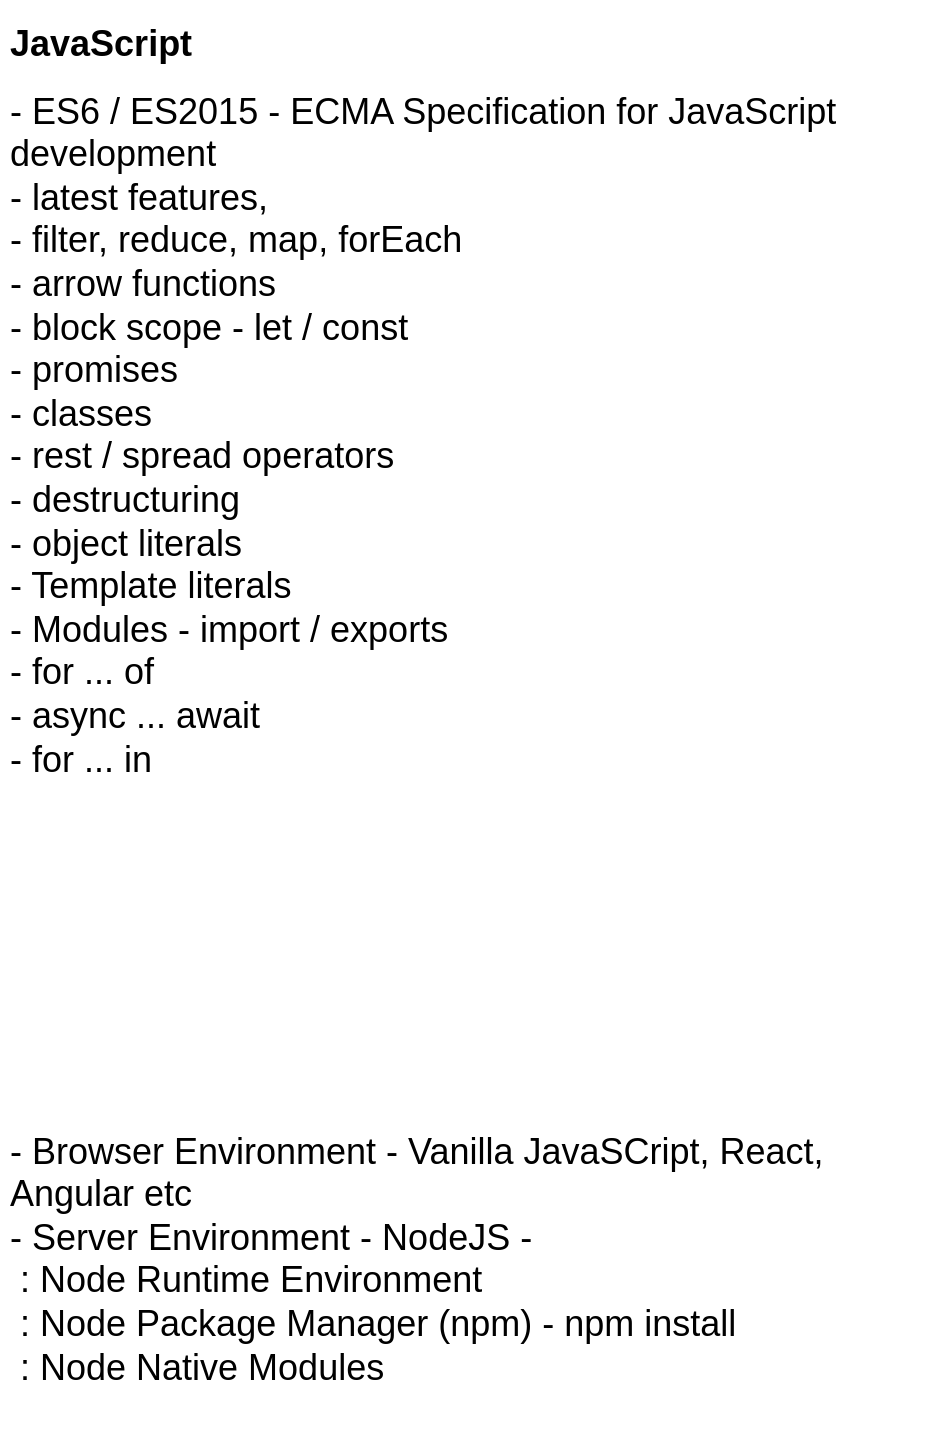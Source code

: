 <mxfile version="15.5.0" type="device" pages="23"><diagram id="uixc8FmE66BVgAfXXOkv" name="Page-1"><mxGraphModel dx="782" dy="468" grid="1" gridSize="10" guides="1" tooltips="1" connect="1" arrows="1" fold="1" page="1" pageScale="1" pageWidth="850" pageHeight="1100" math="0" shadow="0"><root><mxCell id="0"/><mxCell id="1" parent="0"/><mxCell id="Rm8-QtbYe3BRDap_IMpk-1" value="&lt;h1 style=&quot;font-size: 18px&quot;&gt;&lt;font style=&quot;font-size: 18px&quot;&gt;JavaScript&lt;/font&gt;&lt;/h1&gt;&lt;div style=&quot;font-size: 18px&quot;&gt;&lt;font style=&quot;font-size: 18px&quot;&gt;- ES6 / ES2015 - ECMA Specification for JavaScript development&lt;/font&gt;&lt;/div&gt;&lt;div style=&quot;font-size: 18px&quot;&gt;&lt;font style=&quot;font-size: 18px&quot;&gt;- latest features,&amp;nbsp;&lt;/font&gt;&lt;/div&gt;&lt;div style=&quot;font-size: 18px&quot;&gt;&lt;font style=&quot;font-size: 18px&quot;&gt;- filter, reduce, map, forEach&lt;/font&gt;&lt;/div&gt;&lt;div style=&quot;font-size: 18px&quot;&gt;&lt;font style=&quot;font-size: 18px&quot;&gt;- arrow functions&lt;/font&gt;&lt;/div&gt;&lt;div style=&quot;font-size: 18px&quot;&gt;&lt;font style=&quot;font-size: 18px&quot;&gt;- block scope - let / const&lt;/font&gt;&lt;/div&gt;&lt;div style=&quot;font-size: 18px&quot;&gt;&lt;font style=&quot;font-size: 18px&quot;&gt;- promises&lt;/font&gt;&lt;/div&gt;&lt;div style=&quot;font-size: 18px&quot;&gt;&lt;font style=&quot;font-size: 18px&quot;&gt;- classes&lt;/font&gt;&lt;/div&gt;&lt;div style=&quot;font-size: 18px&quot;&gt;&lt;font style=&quot;font-size: 18px&quot;&gt;- rest / spread operators&lt;/font&gt;&lt;/div&gt;&lt;div style=&quot;font-size: 18px&quot;&gt;- destructuring&lt;/div&gt;&lt;div style=&quot;font-size: 18px&quot;&gt;- object literals&lt;/div&gt;&lt;div style=&quot;font-size: 18px&quot;&gt;- Template literals&lt;/div&gt;&lt;div style=&quot;font-size: 18px&quot;&gt;- Modules - import / exports&lt;/div&gt;&lt;div style=&quot;font-size: 18px&quot;&gt;- for ... of&lt;/div&gt;&lt;div style=&quot;font-size: 18px&quot;&gt;- async ... await&lt;/div&gt;&lt;div style=&quot;font-size: 18px&quot;&gt;- for ... in&lt;/div&gt;" style="text;html=1;strokeColor=none;fillColor=none;spacing=5;spacingTop=-20;whiteSpace=wrap;overflow=hidden;rounded=0;" parent="1" vertex="1"><mxGeometry x="110" y="40" width="430" height="430" as="geometry"/></mxCell><mxCell id="Rm8-QtbYe3BRDap_IMpk-2" value="&lt;h1 style=&quot;font-size: 18px&quot;&gt;&lt;font style=&quot;font-size: 18px&quot;&gt;&lt;br&gt;&lt;/font&gt;&lt;/h1&gt;&lt;div style=&quot;font-size: 18px&quot;&gt;&lt;font style=&quot;font-size: 18px&quot;&gt;- Browser Environment - Vanilla JavaSCript, React, Angular etc&lt;/font&gt;&lt;/div&gt;&lt;div style=&quot;font-size: 18px&quot;&gt;&lt;font style=&quot;font-size: 18px&quot;&gt;- Server Environment - NodeJS -&amp;nbsp;&lt;/font&gt;&lt;/div&gt;&lt;div style=&quot;font-size: 18px&quot;&gt;&lt;font style=&quot;font-size: 18px&quot;&gt;&amp;nbsp;: Node Runtime Environment&lt;/font&gt;&lt;/div&gt;&lt;div style=&quot;font-size: 18px&quot;&gt;&lt;font style=&quot;font-size: 18px&quot;&gt;&amp;nbsp;: Node Package Manager (npm) - npm install&amp;nbsp;&lt;/font&gt;&lt;/div&gt;&lt;div style=&quot;font-size: 18px&quot;&gt;&lt;font style=&quot;font-size: 18px&quot;&gt;&amp;nbsp;: Node Native Modules&lt;/font&gt;&lt;/div&gt;" style="text;html=1;strokeColor=none;fillColor=none;spacing=5;spacingTop=-20;whiteSpace=wrap;overflow=hidden;rounded=0;" parent="1" vertex="1"><mxGeometry x="110" y="560" width="470" height="190" as="geometry"/></mxCell></root></mxGraphModel></diagram><diagram id="QpUuGUmuKnXOc21BjCqf" name="Page-2"><mxGraphModel dx="782" dy="468" grid="1" gridSize="10" guides="1" tooltips="1" connect="1" arrows="1" fold="1" page="1" pageScale="1" pageWidth="850" pageHeight="1100" math="0" shadow="0"><root><mxCell id="H-WFxfcW6r2Oof9chYse-0"/><mxCell id="H-WFxfcW6r2Oof9chYse-1" parent="H-WFxfcW6r2Oof9chYse-0"/><mxCell id="H-WFxfcW6r2Oof9chYse-2" value="&lt;h1 style=&quot;font-size: 18px&quot;&gt;TypeScript&lt;/h1&gt;&lt;div&gt;- Superset of JavaScript&lt;/div&gt;&lt;div&gt;&amp;nbsp;: Primitive : Number, Boolean, String&lt;/div&gt;&lt;div&gt;&amp;nbsp;: Reference : Objects &amp;amp; Arrays&lt;/div&gt;&lt;div&gt;&amp;nbsp;: Functions :&amp;nbsp;&lt;/div&gt;&lt;div&gt;&amp;nbsp;: Additional Types : null, undefined, void, unknown, enums, any, tuple,&amp;nbsp;&lt;/div&gt;&lt;div&gt;&amp;nbsp;: Complex Types : Class, Interface&lt;/div&gt;&lt;div&gt;&amp;nbsp;: type&lt;/div&gt;&lt;div&gt;&amp;nbsp;&lt;/div&gt;&lt;div&gt;&lt;br&gt;&lt;/div&gt;&lt;div&gt;&lt;br&gt;&lt;/div&gt;&lt;div&gt;- Compiled to JavaScript&lt;/div&gt;&lt;div&gt;- Type definitions&lt;/div&gt;&lt;div&gt;- OOPS concepts&lt;/div&gt;&lt;div&gt;- Type related errors at compile time&lt;/div&gt;&lt;div&gt;- Code Optimization&lt;/div&gt;&lt;div&gt;- Typescript Compiler - typescript - tsc&lt;/div&gt;" style="text;html=1;strokeColor=none;fillColor=none;spacing=5;spacingTop=-20;whiteSpace=wrap;overflow=hidden;rounded=0;fontSize=18;" vertex="1" parent="H-WFxfcW6r2Oof9chYse-1"><mxGeometry x="110" y="50" width="390" height="460" as="geometry"/></mxCell></root></mxGraphModel></diagram><diagram id="R-OWbTGgVmNz0rFs9AcS" name="Page-3"><mxGraphModel dx="782" dy="468" grid="1" gridSize="10" guides="1" tooltips="1" connect="1" arrows="1" fold="1" page="1" pageScale="1" pageWidth="850" pageHeight="1100" math="0" shadow="0"><root><mxCell id="kkiAlCe9ak2R7C2WzRcc-0"/><mxCell id="kkiAlCe9ak2R7C2WzRcc-1" parent="kkiAlCe9ak2R7C2WzRcc-0"/><mxCell id="kkiAlCe9ak2R7C2WzRcc-2" value="&lt;h1&gt;Single Page App-&lt;/h1&gt;&lt;div&gt;- browser will not refresh&lt;/div&gt;&lt;div&gt;- the page content will change based on URL&lt;/div&gt;&lt;div&gt;- loads all file in one go&lt;/div&gt;&lt;div&gt;- part of view changed without reloading the page&lt;/div&gt;&lt;div&gt;- App Performance&lt;/div&gt;&lt;div&gt;- Less Network bandwidth usages&lt;/div&gt;&lt;div&gt;- Great user experience&lt;/div&gt;&lt;div&gt;- Server load decreases&lt;/div&gt;" style="text;html=1;strokeColor=none;fillColor=none;spacing=5;spacingTop=-20;whiteSpace=wrap;overflow=hidden;rounded=0;fontSize=18;" vertex="1" parent="kkiAlCe9ak2R7C2WzRcc-1"><mxGeometry x="90" y="60" width="570" height="320" as="geometry"/></mxCell><mxCell id="kkiAlCe9ak2R7C2WzRcc-3" value="&lt;h1&gt;AJAX | XHR | fetch() : Promise API&lt;/h1&gt;&lt;div&gt;- jQuery.ajax()&lt;/div&gt;&lt;div&gt;- document.getElementById()&lt;/div&gt;&lt;div&gt;- jQuery()&lt;/div&gt;" style="text;html=1;strokeColor=none;fillColor=none;spacing=5;spacingTop=-20;whiteSpace=wrap;overflow=hidden;rounded=0;fontSize=18;" vertex="1" parent="kkiAlCe9ak2R7C2WzRcc-1"><mxGeometry x="90" y="380" width="660" height="170" as="geometry"/></mxCell></root></mxGraphModel></diagram><diagram id="ynF7VsVaxDQ0C3sfZCvN" name="Page-4"><mxGraphModel dx="782" dy="468" grid="1" gridSize="10" guides="1" tooltips="1" connect="1" arrows="1" fold="1" page="1" pageScale="1" pageWidth="850" pageHeight="1100" math="0" shadow="0"><root><mxCell id="JNPJhbFP52TuWvlikD1O-0"/><mxCell id="JNPJhbFP52TuWvlikD1O-1" parent="JNPJhbFP52TuWvlikD1O-0"/><mxCell id="JNPJhbFP52TuWvlikD1O-2" value="&lt;h1&gt;Client-side JavaScript Lib/Framework&lt;/h1&gt;&lt;div&gt;- jQuery : DOM Manipulation, AJAX, Animations&lt;/div&gt;&lt;div&gt;- AngularJS : v1.x; MV* at client side, DI, Two-way Databinding, templates, module approach, small in size, SPA,&amp;nbsp;&lt;/div&gt;&lt;div&gt;&lt;b&gt;-&lt;/b&gt;&amp;nbsp;*&lt;b&gt;Angular : Super-heroic framework&lt;/b&gt;&lt;/div&gt;&lt;div&gt;&lt;b&gt;&amp;nbsp;: Component based (reusability)&lt;/b&gt;&lt;/div&gt;&lt;div&gt;&lt;b&gt;&amp;nbsp;: SPA&lt;/b&gt;&lt;/div&gt;&lt;div&gt;&lt;b&gt;&amp;nbsp;: Mobile friendly : + Ionic | + bootstrap | + angular material comp&lt;/b&gt;&lt;/div&gt;&lt;div&gt;&lt;b&gt;&amp;nbsp;: CLI Support :&amp;nbsp;&lt;/b&gt;&lt;/div&gt;&lt;div&gt;&lt;b&gt;&amp;nbsp;: Performance - &lt;/b&gt;less time to load on browser; Lazy loading; AoT : Reduces bundle size; 'Tree-shaking' - removes irrelevant code from app bundle; 40%, IVY, ngcc, app optimization techniques.&lt;/div&gt;&lt;div&gt;&lt;b&gt;&amp;nbsp;: Security : Authentication - RouteLink, XSS, CSRF / XSRF HttpClient Module, HTTP Level vulnerabilities&lt;/b&gt;&lt;/div&gt;&lt;div&gt;&lt;b&gt;&amp;nbsp;: Routing : Route gaurds, Lazy loading, nested routing, parameters, query params etc&lt;/b&gt;&lt;/div&gt;&lt;div&gt;&lt;b&gt;&amp;nbsp;: DI - Design Pattern; Service; loosely coupled code&lt;/b&gt;&lt;/div&gt;&lt;div&gt;&lt;b&gt;&amp;nbsp;: 2 way data binding - [(ngModel)] - Banana in the box&lt;/b&gt;&lt;/div&gt;&lt;div&gt;&lt;b&gt;&amp;nbsp;: Use of template&lt;/b&gt;&lt;/div&gt;&lt;div&gt;&lt;b&gt;&amp;nbsp;: Lazy loading : Loads the feature on demand&lt;/b&gt;&lt;/div&gt;&lt;div&gt;&lt;b&gt;&amp;nbsp;: Remote Server Calls : HttpClient - get, post, patch, delete&lt;/b&gt;&lt;/div&gt;&lt;div&gt;&lt;b&gt;&amp;nbsp;: Ease of Testing, maintaining, scalability - MVC at client-side, TestBed; jasmine, karma, protector etc&lt;/b&gt;&lt;/div&gt;&lt;div&gt;&lt;b&gt;&amp;nbsp;: Shadow DOM - Web-components (HTML5 API) - small part of actual DOM; encapsulation&lt;/b&gt;&lt;/div&gt;&lt;div&gt;&lt;b&gt;&amp;nbsp;: DOM Manipulation : Directives, Renderer, ElementRef, ViewChild, ContentChild etc&lt;/b&gt;&lt;/div&gt;&lt;div&gt;&lt;b&gt;&amp;nbsp;: State Management : Services are singleton&lt;/b&gt;&lt;/div&gt;&lt;div&gt;&lt;b&gt;&amp;nbsp;: Modular Approach : Module - Container for inter-related code; encapsulation&lt;/b&gt;&lt;/div&gt;&lt;div&gt;&lt;b&gt;&amp;nbsp;: Change Detection - Zone.JS - Digest Cycle - to detect changes on DOM&lt;/b&gt;&lt;/div&gt;&lt;div&gt;&lt;b&gt;&amp;nbsp;: RxJS - Observables and operators - creational, filtering, combined, utility etc ; Async calls&lt;/b&gt;&lt;/div&gt;&lt;div&gt;&lt;b&gt;&amp;nbsp;: and many more&lt;/b&gt;&lt;/div&gt;&lt;div&gt;&lt;b&gt;&lt;br&gt;&lt;/b&gt;&lt;/div&gt;&lt;div&gt;&lt;b&gt;- *Ember &lt;/b&gt;: frequent change in internal API's&lt;/div&gt;&lt;div&gt;- React : Virtual DOM, Diffing Algo,&amp;nbsp; Cross platform support, Component based, Dynamic Data handling, small bundle size, Declarative way of writing code, Faster, scalable, simple to learn, Facebook Team; &lt;b&gt;&lt;i&gt;react-router, redux, flux&lt;/i&gt;&lt;/b&gt;&lt;/div&gt;&lt;div&gt;- Preact - 3Kb, based on React concepts&lt;/div&gt;&lt;div&gt;- Vue : Evan You, 2 way data binding, Virtual DOM, vuex, vue-router, Template syntax, small bundle size, simplicity&lt;/div&gt;&lt;div&gt;&lt;b&gt;- Ionic :&lt;/b&gt;&amp;nbsp;mobile app development; beautiful designs, built-in components, ease of use.&lt;/div&gt;&lt;div&gt;- three.JS - to render 3D model, lightweight desktop games&lt;/div&gt;&lt;div&gt;- Bootstrap - beautiful UI component, responsiveness&lt;/div&gt;&lt;div&gt;- Redux - state management in uni-directional flow of data&lt;/div&gt;&lt;div&gt;- D3.js - charts&lt;/div&gt;&lt;div&gt;- Backbone.JS - Client-side MVC&lt;/div&gt;&lt;div&gt;&lt;span&gt;- Require.JS - to load the modules&lt;/span&gt;&lt;br&gt;&lt;/div&gt;&lt;div&gt;- Radio.JS - pub-sub pattern&lt;/div&gt;&lt;div&gt;- Next.JS - production support for React&lt;/div&gt;&lt;div&gt;&lt;span&gt;- ElectronJS - Cross platform, desktop app&lt;/span&gt;&lt;br&gt;&lt;/div&gt;&lt;div&gt;- PolymerJS - Custom Components&lt;/div&gt;&lt;div&gt;- StencilJS - VDOM, Custom components&lt;/div&gt;&lt;div&gt;- knockoutJS - efficient two way data binding; MVVM pattern&lt;/div&gt;" style="text;html=1;strokeColor=none;fillColor=none;spacing=5;spacingTop=-20;whiteSpace=wrap;overflow=hidden;rounded=0;fontSize=18;" vertex="1" parent="JNPJhbFP52TuWvlikD1O-1"><mxGeometry x="70" y="20" width="660" height="850" as="geometry"/></mxCell></root></mxGraphModel></diagram><diagram id="HRA922DxL2OHzzO8kC4y" name="Page-5"><mxGraphModel dx="782" dy="468" grid="1" gridSize="10" guides="1" tooltips="1" connect="1" arrows="1" fold="1" page="1" pageScale="1" pageWidth="850" pageHeight="1100" math="0" shadow="0"><root><mxCell id="dvXlD-FozhpmTab237dI-0"/><mxCell id="dvXlD-FozhpmTab237dI-1" parent="dvXlD-FozhpmTab237dI-0"/><mxCell id="dvXlD-FozhpmTab237dI-4" value="" style="edgeStyle=orthogonalEdgeStyle;rounded=0;orthogonalLoop=1;jettySize=auto;html=1;fontSize=18;" edge="1" parent="dvXlD-FozhpmTab237dI-1" source="dvXlD-FozhpmTab237dI-2" target="dvXlD-FozhpmTab237dI-3"><mxGeometry relative="1" as="geometry"/></mxCell><mxCell id="dvXlD-FozhpmTab237dI-2" value="- ng serve" style="text;html=1;align=center;verticalAlign=middle;resizable=0;points=[];autosize=1;strokeColor=none;fillColor=none;fontSize=18;" vertex="1" parent="dvXlD-FozhpmTab237dI-1"><mxGeometry x="85" y="160" width="100" height="30" as="geometry"/></mxCell><mxCell id="dvXlD-FozhpmTab237dI-6" value="" style="edgeStyle=orthogonalEdgeStyle;rounded=0;orthogonalLoop=1;jettySize=auto;html=1;fontSize=18;" edge="1" parent="dvXlD-FozhpmTab237dI-1" source="dvXlD-FozhpmTab237dI-3" target="dvXlD-FozhpmTab237dI-5"><mxGeometry relative="1" as="geometry"/></mxCell><mxCell id="dvXlD-FozhpmTab237dI-3" value="Webpack dev server started" style="text;html=1;align=center;verticalAlign=middle;resizable=0;points=[];autosize=1;strokeColor=none;fillColor=none;fontSize=18;" vertex="1" parent="dvXlD-FozhpmTab237dI-1"><mxGeometry x="265" y="160" width="240" height="30" as="geometry"/></mxCell><mxCell id="dvXlD-FozhpmTab237dI-8" value="" style="edgeStyle=orthogonalEdgeStyle;rounded=0;orthogonalLoop=1;jettySize=auto;html=1;fontSize=18;" edge="1" parent="dvXlD-FozhpmTab237dI-1" source="dvXlD-FozhpmTab237dI-5" target="dvXlD-FozhpmTab237dI-7"><mxGeometry relative="1" as="geometry"/></mxCell><mxCell id="dvXlD-FozhpmTab237dI-5" value="Index.html" style="text;html=1;align=center;verticalAlign=middle;resizable=0;points=[];autosize=1;strokeColor=none;fillColor=none;fontSize=18;" vertex="1" parent="dvXlD-FozhpmTab237dI-1"><mxGeometry x="655" y="160" width="100" height="30" as="geometry"/></mxCell><mxCell id="dvXlD-FozhpmTab237dI-10" value="" style="edgeStyle=orthogonalEdgeStyle;rounded=0;orthogonalLoop=1;jettySize=auto;html=1;fontSize=18;" edge="1" parent="dvXlD-FozhpmTab237dI-1" source="dvXlD-FozhpmTab237dI-7" target="dvXlD-FozhpmTab237dI-9"><mxGeometry relative="1" as="geometry"/></mxCell><mxCell id="dvXlD-FozhpmTab237dI-7" value="main.ts" style="text;html=1;align=center;verticalAlign=middle;resizable=0;points=[];autosize=1;strokeColor=none;fillColor=none;fontSize=18;" vertex="1" parent="dvXlD-FozhpmTab237dI-1"><mxGeometry x="670" y="270" width="70" height="30" as="geometry"/></mxCell><mxCell id="dvXlD-FozhpmTab237dI-12" value="" style="edgeStyle=orthogonalEdgeStyle;rounded=0;orthogonalLoop=1;jettySize=auto;html=1;fontSize=18;" edge="1" parent="dvXlD-FozhpmTab237dI-1" source="dvXlD-FozhpmTab237dI-9" target="dvXlD-FozhpmTab237dI-11"><mxGeometry relative="1" as="geometry"/></mxCell><mxCell id="dvXlD-FozhpmTab237dI-9" value="loads AppModule" style="text;html=1;align=center;verticalAlign=middle;resizable=0;points=[];autosize=1;strokeColor=none;fillColor=none;fontSize=18;" vertex="1" parent="dvXlD-FozhpmTab237dI-1"><mxGeometry x="455" y="270" width="150" height="30" as="geometry"/></mxCell><mxCell id="dvXlD-FozhpmTab237dI-14" value="" style="edgeStyle=orthogonalEdgeStyle;rounded=0;orthogonalLoop=1;jettySize=auto;html=1;fontSize=18;" edge="1" parent="dvXlD-FozhpmTab237dI-1" source="dvXlD-FozhpmTab237dI-11" target="dvXlD-FozhpmTab237dI-13"><mxGeometry relative="1" as="geometry"/></mxCell><mxCell id="dvXlD-FozhpmTab237dI-11" value="loads AppComponent" style="text;html=1;align=center;verticalAlign=middle;resizable=0;points=[];autosize=1;strokeColor=none;fillColor=none;fontSize=18;" vertex="1" parent="dvXlD-FozhpmTab237dI-1"><mxGeometry x="205" y="270" width="190" height="30" as="geometry"/></mxCell><mxCell id="dvXlD-FozhpmTab237dI-13" value="AppComponent template" style="text;html=1;align=center;verticalAlign=middle;resizable=0;points=[];autosize=1;strokeColor=none;fillColor=none;fontSize=18;" vertex="1" parent="dvXlD-FozhpmTab237dI-1"><mxGeometry x="195" y="380" width="210" height="30" as="geometry"/></mxCell><mxCell id="dvXlD-FozhpmTab237dI-15" value="&amp;lt;app-root&amp;gt;" style="text;html=1;align=center;verticalAlign=middle;resizable=0;points=[];autosize=1;strokeColor=none;fillColor=none;fontSize=18;" vertex="1" parent="dvXlD-FozhpmTab237dI-1"><mxGeometry x="225" y="410" width="100" height="30" as="geometry"/></mxCell><mxCell id="dvXlD-FozhpmTab237dI-16" value="&amp;lt;app-root&amp;gt;" style="text;html=1;align=center;verticalAlign=middle;resizable=0;points=[];autosize=1;strokeColor=none;fillColor=none;fontSize=18;" vertex="1" parent="dvXlD-FozhpmTab237dI-1"><mxGeometry x="665" y="130" width="100" height="30" as="geometry"/></mxCell><mxCell id="dvXlD-FozhpmTab237dI-17" value="Angular App&amp;nbsp;&amp;nbsp;&lt;br&gt;Bootstrap Process" style="text;strokeColor=none;fillColor=none;html=1;fontSize=24;fontStyle=1;verticalAlign=middle;align=center;" vertex="1" parent="dvXlD-FozhpmTab237dI-1"><mxGeometry x="115" y="30" width="620" height="60" as="geometry"/></mxCell><mxCell id="dvXlD-FozhpmTab237dI-18" value="" style="rounded=0;whiteSpace=wrap;html=1;fontSize=18;fillColor=#d5e8d4;strokeColor=#82b366;" vertex="1" parent="dvXlD-FozhpmTab237dI-1"><mxGeometry x="220" y="590" width="230" height="240" as="geometry"/></mxCell><mxCell id="dvXlD-FozhpmTab237dI-19" value="index.html" style="text;html=1;align=center;verticalAlign=middle;resizable=0;points=[];autosize=1;strokeColor=none;fillColor=none;fontSize=18;" vertex="1" parent="dvXlD-FozhpmTab237dI-1"><mxGeometry x="285" y="550" width="100" height="30" as="geometry"/></mxCell><mxCell id="dvXlD-FozhpmTab237dI-20" value="&lt;br&gt;&lt;br&gt;AppComponent" style="rounded=0;whiteSpace=wrap;html=1;fontSize=18;fillColor=#ffe6cc;strokeColor=#d79b00;" vertex="1" parent="dvXlD-FozhpmTab237dI-1"><mxGeometry x="240" y="610" width="190" height="140" as="geometry"/></mxCell><mxCell id="dvXlD-FozhpmTab237dI-21" value="UsersCmp" style="rounded=0;whiteSpace=wrap;html=1;fontSize=18;fillColor=#dae8fc;strokeColor=#6c8ebf;" vertex="1" parent="dvXlD-FozhpmTab237dI-1"><mxGeometry x="260" y="620" width="120" height="60" as="geometry"/></mxCell></root></mxGraphModel></diagram><diagram id="MvTeErS0jXtHAxYbRwLu" name="Page-6"><mxGraphModel dx="782" dy="468" grid="1" gridSize="10" guides="1" tooltips="1" connect="1" arrows="1" fold="1" page="1" pageScale="1" pageWidth="850" pageHeight="1100" math="0" shadow="0"><root><mxCell id="Fn9ZcCppHcxrWOIuhgIp-0"/><mxCell id="Fn9ZcCppHcxrWOIuhgIp-1" parent="Fn9ZcCppHcxrWOIuhgIp-0"/><mxCell id="Fn9ZcCppHcxrWOIuhgIp-4" style="edgeStyle=orthogonalEdgeStyle;rounded=0;orthogonalLoop=1;jettySize=auto;html=1;exitX=0.5;exitY=0;exitDx=0;exitDy=0;entryX=0.5;entryY=0;entryDx=0;entryDy=0;fontSize=18;" edge="1" parent="Fn9ZcCppHcxrWOIuhgIp-1" source="Fn9ZcCppHcxrWOIuhgIp-2" target="Fn9ZcCppHcxrWOIuhgIp-3"><mxGeometry relative="1" as="geometry"><Array as="points"><mxPoint x="260" y="80"/><mxPoint x="610" y="80"/></Array></mxGeometry></mxCell><mxCell id="Fn9ZcCppHcxrWOIuhgIp-2" value="Comp Class" style="rounded=0;whiteSpace=wrap;html=1;fontSize=18;" vertex="1" parent="Fn9ZcCppHcxrWOIuhgIp-1"><mxGeometry x="200" y="150" width="120" height="60" as="geometry"/></mxCell><mxCell id="Fn9ZcCppHcxrWOIuhgIp-7" style="edgeStyle=orthogonalEdgeStyle;rounded=0;orthogonalLoop=1;jettySize=auto;html=1;exitX=0.5;exitY=1;exitDx=0;exitDy=0;entryX=0.5;entryY=1;entryDx=0;entryDy=0;fontSize=18;" edge="1" parent="Fn9ZcCppHcxrWOIuhgIp-1" source="Fn9ZcCppHcxrWOIuhgIp-3" target="Fn9ZcCppHcxrWOIuhgIp-2"><mxGeometry relative="1" as="geometry"><Array as="points"><mxPoint x="610" y="280"/><mxPoint x="260" y="280"/></Array></mxGeometry></mxCell><mxCell id="Fn9ZcCppHcxrWOIuhgIp-3" value="Comp Template" style="rounded=0;whiteSpace=wrap;html=1;fontSize=18;" vertex="1" parent="Fn9ZcCppHcxrWOIuhgIp-1"><mxGeometry x="550" y="150" width="120" height="60" as="geometry"/></mxCell><mxCell id="Fn9ZcCppHcxrWOIuhgIp-5" value="data/Model" style="text;html=1;align=center;verticalAlign=middle;resizable=0;points=[];autosize=1;strokeColor=none;fillColor=none;fontSize=18;" vertex="1" parent="Fn9ZcCppHcxrWOIuhgIp-1"><mxGeometry x="90" y="165" width="100" height="30" as="geometry"/></mxCell><mxCell id="Fn9ZcCppHcxrWOIuhgIp-6" value="[ Property Binding ] / {{ Interpolation }}" style="text;html=1;align=center;verticalAlign=middle;resizable=0;points=[];autosize=1;strokeColor=none;fillColor=none;fontSize=18;" vertex="1" parent="Fn9ZcCppHcxrWOIuhgIp-1"><mxGeometry x="265" y="85" width="320" height="30" as="geometry"/></mxCell><mxCell id="Fn9ZcCppHcxrWOIuhgIp-8" value="( Event Binding )" style="text;html=1;align=center;verticalAlign=middle;resizable=0;points=[];autosize=1;strokeColor=none;fillColor=none;fontSize=18;" vertex="1" parent="Fn9ZcCppHcxrWOIuhgIp-1"><mxGeometry x="350" y="240" width="150" height="30" as="geometry"/></mxCell><mxCell id="Fn9ZcCppHcxrWOIuhgIp-9" value="&lt;h1&gt;2 way data binding&lt;/h1&gt;&lt;div&gt;- [ ( ngModel ) ] : Banana in the box&lt;/div&gt;&lt;div&gt;&lt;br&gt;&lt;/div&gt;&lt;div&gt;- [PB] + (EB)&lt;/div&gt;" style="text;html=1;strokeColor=none;fillColor=none;spacing=5;spacingTop=-20;whiteSpace=wrap;overflow=hidden;rounded=0;fontSize=18;" vertex="1" parent="Fn9ZcCppHcxrWOIuhgIp-1"><mxGeometry x="180" y="360" width="480" height="230" as="geometry"/></mxCell></root></mxGraphModel></diagram><diagram id="8YHXYZrmYcxddCNS7lTM" name="Page-7"><mxGraphModel dx="782" dy="468" grid="1" gridSize="10" guides="1" tooltips="1" connect="1" arrows="1" fold="1" page="1" pageScale="1" pageWidth="850" pageHeight="1100" math="0" shadow="0"><root><mxCell id="Jdb1-yIp1tV0lQqxL66o-0"/><mxCell id="Jdb1-yIp1tV0lQqxL66o-1" parent="Jdb1-yIp1tV0lQqxL66o-0"/><mxCell id="Jdb1-yIp1tV0lQqxL66o-5" style="edgeStyle=orthogonalEdgeStyle;rounded=0;orthogonalLoop=1;jettySize=auto;html=1;exitX=0.25;exitY=1;exitDx=0;exitDy=0;entryX=0.25;entryY=0;entryDx=0;entryDy=0;fontSize=18;" edge="1" parent="Jdb1-yIp1tV0lQqxL66o-1" source="Jdb1-yIp1tV0lQqxL66o-2" target="Jdb1-yIp1tV0lQqxL66o-3"><mxGeometry relative="1" as="geometry"/></mxCell><mxCell id="Jdb1-yIp1tV0lQqxL66o-2" value="Parent Comp" style="rounded=0;whiteSpace=wrap;html=1;fontSize=18;" vertex="1" parent="Jdb1-yIp1tV0lQqxL66o-1"><mxGeometry x="305" y="60" width="120" height="60" as="geometry"/></mxCell><mxCell id="Jdb1-yIp1tV0lQqxL66o-8" style="edgeStyle=orthogonalEdgeStyle;rounded=0;orthogonalLoop=1;jettySize=auto;html=1;exitX=0.75;exitY=0;exitDx=0;exitDy=0;entryX=0.75;entryY=1;entryDx=0;entryDy=0;fontSize=18;" edge="1" parent="Jdb1-yIp1tV0lQqxL66o-1" source="Jdb1-yIp1tV0lQqxL66o-3" target="Jdb1-yIp1tV0lQqxL66o-2"><mxGeometry relative="1" as="geometry"/></mxCell><mxCell id="Jdb1-yIp1tV0lQqxL66o-3" value="Child Comp" style="rounded=0;whiteSpace=wrap;html=1;fontSize=18;" vertex="1" parent="Jdb1-yIp1tV0lQqxL66o-1"><mxGeometry x="305" y="320" width="120" height="60" as="geometry"/></mxCell><mxCell id="Jdb1-yIp1tV0lQqxL66o-6" value="@Input()" style="text;html=1;align=center;verticalAlign=middle;resizable=0;points=[];autosize=1;strokeColor=none;fillColor=none;fontSize=18;" vertex="1" parent="Jdb1-yIp1tV0lQqxL66o-1"><mxGeometry x="215" y="285" width="90" height="30" as="geometry"/></mxCell><mxCell id="Jdb1-yIp1tV0lQqxL66o-7" value="[ Property Binding ]" style="text;html=1;align=center;verticalAlign=middle;resizable=0;points=[];autosize=1;strokeColor=none;fillColor=none;fontSize=18;" vertex="1" parent="Jdb1-yIp1tV0lQqxL66o-1"><mxGeometry x="160" y="120" width="170" height="30" as="geometry"/></mxCell><mxCell id="Jdb1-yIp1tV0lQqxL66o-9" value="@Output()" style="text;html=1;align=center;verticalAlign=middle;resizable=0;points=[];autosize=1;strokeColor=none;fillColor=none;fontSize=18;" vertex="1" parent="Jdb1-yIp1tV0lQqxL66o-1"><mxGeometry x="400" y="285" width="100" height="30" as="geometry"/></mxCell><mxCell id="Jdb1-yIp1tV0lQqxL66o-10" value="( Event Binding )" style="text;html=1;align=center;verticalAlign=middle;resizable=0;points=[];autosize=1;strokeColor=none;fillColor=none;fontSize=18;" vertex="1" parent="Jdb1-yIp1tV0lQqxL66o-1"><mxGeometry x="410" y="120" width="150" height="30" as="geometry"/></mxCell><mxCell id="Jdb1-yIp1tV0lQqxL66o-11" value="Custom Event - EventEmitter" style="text;html=1;align=center;verticalAlign=middle;resizable=0;points=[];autosize=1;strokeColor=none;fillColor=none;fontSize=18;" vertex="1" parent="Jdb1-yIp1tV0lQqxL66o-1"><mxGeometry x="440" y="320" width="250" height="30" as="geometry"/></mxCell><mxCell id="Jdb1-yIp1tV0lQqxL66o-12" value="Services" style="text;html=1;align=center;verticalAlign=middle;resizable=0;points=[];autosize=1;strokeColor=none;fillColor=none;fontSize=18;" vertex="1" parent="Jdb1-yIp1tV0lQqxL66o-1"><mxGeometry x="160" y="440" width="80" height="30" as="geometry"/></mxCell><mxCell id="Jdb1-yIp1tV0lQqxL66o-13" value="" style="rounded=0;whiteSpace=wrap;html=1;fontSize=18;fillColor=#d5e8d4;strokeColor=#82b366;" vertex="1" parent="Jdb1-yIp1tV0lQqxL66o-1"><mxGeometry x="175" y="640" width="250" height="210" as="geometry"/></mxCell><mxCell id="Jdb1-yIp1tV0lQqxL66o-14" value="" style="rounded=0;whiteSpace=wrap;html=1;fontSize=18;fillColor=#f8cecc;strokeColor=#b85450;" vertex="1" parent="Jdb1-yIp1tV0lQqxL66o-1"><mxGeometry x="177.5" y="730" width="245" height="60" as="geometry"/></mxCell><mxCell id="Jdb1-yIp1tV0lQqxL66o-15" value="HELLO" style="rounded=0;whiteSpace=wrap;html=1;fontSize=18;" vertex="1" parent="Jdb1-yIp1tV0lQqxL66o-1"><mxGeometry x="205" y="750" width="110" height="20" as="geometry"/></mxCell><mxCell id="Jdb1-yIp1tV0lQqxL66o-16" value="HELLO" style="text;html=1;strokeColor=none;fillColor=none;align=center;verticalAlign=middle;whiteSpace=wrap;rounded=0;fontSize=18;" vertex="1" parent="Jdb1-yIp1tV0lQqxL66o-1"><mxGeometry x="200" y="670" width="160" height="20" as="geometry"/></mxCell></root></mxGraphModel></diagram><diagram id="WV1XXz1hgyrf_tgpD_ej" name="Page-8"><mxGraphModel dx="782" dy="468" grid="1" gridSize="10" guides="1" tooltips="1" connect="1" arrows="1" fold="1" page="1" pageScale="1" pageWidth="850" pageHeight="1100" math="0" shadow="0"><root><mxCell id="qra1szFyTY0sCITLMxdZ-0"/><mxCell id="qra1szFyTY0sCITLMxdZ-1" parent="qra1szFyTY0sCITLMxdZ-0"/><mxCell id="qra1szFyTY0sCITLMxdZ-4" value="" style="edgeStyle=orthogonalEdgeStyle;rounded=0;orthogonalLoop=1;jettySize=auto;html=1;fontSize=18;" edge="1" parent="qra1szFyTY0sCITLMxdZ-1" source="qra1szFyTY0sCITLMxdZ-2" target="qra1szFyTY0sCITLMxdZ-3"><mxGeometry relative="1" as="geometry"/></mxCell><mxCell id="qra1szFyTY0sCITLMxdZ-2" value="Parent" style="rounded=0;whiteSpace=wrap;html=1;fontSize=18;" vertex="1" parent="qra1szFyTY0sCITLMxdZ-1"><mxGeometry x="330" y="70" width="120" height="60" as="geometry"/></mxCell><mxCell id="qra1szFyTY0sCITLMxdZ-3" value="Child" style="rounded=0;whiteSpace=wrap;html=1;fontSize=18;" vertex="1" parent="qra1szFyTY0sCITLMxdZ-1"><mxGeometry x="330" y="270" width="120" height="60" as="geometry"/></mxCell><mxCell id="qra1szFyTY0sCITLMxdZ-5" value="template" style="text;html=1;align=center;verticalAlign=middle;resizable=0;points=[];autosize=1;strokeColor=none;fillColor=none;fontSize=18;" vertex="1" parent="qra1szFyTY0sCITLMxdZ-1"><mxGeometry x="450" y="85" width="80" height="30" as="geometry"/></mxCell><mxCell id="qra1szFyTY0sCITLMxdZ-6" value="template" style="text;html=1;align=center;verticalAlign=middle;resizable=0;points=[];autosize=1;strokeColor=none;fillColor=none;fontSize=18;" vertex="1" parent="qra1szFyTY0sCITLMxdZ-1"><mxGeometry x="460" y="285" width="80" height="30" as="geometry"/></mxCell><mxCell id="qra1szFyTY0sCITLMxdZ-7" value="@ViewChild()" style="text;html=1;align=center;verticalAlign=middle;resizable=0;points=[];autosize=1;strokeColor=none;fillColor=none;fontSize=18;" vertex="1" parent="qra1szFyTY0sCITLMxdZ-1"><mxGeometry x="15" y="95" width="130" height="30" as="geometry"/></mxCell><mxCell id="qra1szFyTY0sCITLMxdZ-8" value="projected data" style="text;html=1;align=center;verticalAlign=middle;resizable=0;points=[];autosize=1;strokeColor=none;fillColor=none;fontSize=18;" vertex="1" parent="qra1szFyTY0sCITLMxdZ-1"><mxGeometry x="390" y="170" width="130" height="30" as="geometry"/></mxCell><mxCell id="qra1szFyTY0sCITLMxdZ-9" value="@ContentChild" style="text;html=1;align=center;verticalAlign=middle;resizable=0;points=[];autosize=1;strokeColor=none;fillColor=none;fontSize=18;" vertex="1" parent="qra1szFyTY0sCITLMxdZ-1"><mxGeometry x="180" y="280" width="140" height="30" as="geometry"/></mxCell></root></mxGraphModel></diagram><diagram id="3ptUMabkj6qpUAOBp7KR" name="Page-9"><mxGraphModel dx="782" dy="468" grid="1" gridSize="10" guides="1" tooltips="1" connect="1" arrows="1" fold="1" page="1" pageScale="1" pageWidth="850" pageHeight="1100" math="0" shadow="0"><root><mxCell id="Je553XmqQmYd7WN9s7wa-0"/><mxCell id="Je553XmqQmYd7WN9s7wa-1" parent="Je553XmqQmYd7WN9s7wa-0"/><mxCell id="Je553XmqQmYd7WN9s7wa-4" value="" style="edgeStyle=orthogonalEdgeStyle;rounded=0;orthogonalLoop=1;jettySize=auto;html=1;fontSize=18;" edge="1" parent="Je553XmqQmYd7WN9s7wa-1" source="Je553XmqQmYd7WN9s7wa-2" target="Je553XmqQmYd7WN9s7wa-3"><mxGeometry relative="1" as="geometry"/></mxCell><mxCell id="Je553XmqQmYd7WN9s7wa-7" style="edgeStyle=orthogonalEdgeStyle;rounded=0;orthogonalLoop=1;jettySize=auto;html=1;exitX=0.5;exitY=1;exitDx=0;exitDy=0;fontSize=18;" edge="1" parent="Je553XmqQmYd7WN9s7wa-1" source="Je553XmqQmYd7WN9s7wa-2" target="Je553XmqQmYd7WN9s7wa-5"><mxGeometry relative="1" as="geometry"/></mxCell><mxCell id="Je553XmqQmYd7WN9s7wa-8" style="edgeStyle=orthogonalEdgeStyle;rounded=0;orthogonalLoop=1;jettySize=auto;html=1;exitX=0.5;exitY=1;exitDx=0;exitDy=0;entryX=0.5;entryY=0;entryDx=0;entryDy=0;fontSize=18;" edge="1" parent="Je553XmqQmYd7WN9s7wa-1" source="Je553XmqQmYd7WN9s7wa-2" target="Je553XmqQmYd7WN9s7wa-6"><mxGeometry relative="1" as="geometry"/></mxCell><mxCell id="Je553XmqQmYd7WN9s7wa-2" value="Directives" style="rounded=0;whiteSpace=wrap;html=1;fontSize=18;" vertex="1" parent="Je553XmqQmYd7WN9s7wa-1"><mxGeometry x="340" y="90" width="120" height="60" as="geometry"/></mxCell><mxCell id="Je553XmqQmYd7WN9s7wa-3" value="Structural" style="rounded=0;whiteSpace=wrap;html=1;fontSize=18;fillColor=#dae8fc;strokeColor=#6c8ebf;" vertex="1" parent="Je553XmqQmYd7WN9s7wa-1"><mxGeometry x="340" y="230" width="120" height="60" as="geometry"/></mxCell><mxCell id="Je553XmqQmYd7WN9s7wa-5" value="Component" style="rounded=0;whiteSpace=wrap;html=1;fontSize=18;fillColor=#dae8fc;strokeColor=#6c8ebf;" vertex="1" parent="Je553XmqQmYd7WN9s7wa-1"><mxGeometry x="120" y="230" width="120" height="60" as="geometry"/></mxCell><mxCell id="Je553XmqQmYd7WN9s7wa-6" value="Attribute" style="rounded=0;whiteSpace=wrap;html=1;fontSize=18;" vertex="1" parent="Je553XmqQmYd7WN9s7wa-1"><mxGeometry x="570" y="230" width="120" height="60" as="geometry"/></mxCell><mxCell id="Je553XmqQmYd7WN9s7wa-9" value="selector/markup&lt;br&gt;template associated&lt;br&gt;can interact with UI" style="text;html=1;align=center;verticalAlign=middle;resizable=0;points=[];autosize=1;strokeColor=none;fillColor=none;fontSize=18;" vertex="1" parent="Je553XmqQmYd7WN9s7wa-1"><mxGeometry x="90" y="310" width="180" height="70" as="geometry"/></mxCell><mxCell id="Je553XmqQmYd7WN9s7wa-10" value="*ngIf&lt;br&gt;*ngFor&lt;br&gt;*ngSwitch" style="text;html=1;align=center;verticalAlign=middle;resizable=0;points=[];autosize=1;strokeColor=none;fillColor=none;fontSize=18;" vertex="1" parent="Je553XmqQmYd7WN9s7wa-1"><mxGeometry x="350" y="310" width="100" height="70" as="geometry"/></mxCell><mxCell id="Je553XmqQmYd7WN9s7wa-11" value="ngClass&lt;br&gt;ngStyle" style="text;html=1;align=center;verticalAlign=middle;resizable=0;points=[];autosize=1;strokeColor=none;fillColor=none;fontSize=18;" vertex="1" parent="Je553XmqQmYd7WN9s7wa-1"><mxGeometry x="600" y="310" width="80" height="50" as="geometry"/></mxCell></root></mxGraphModel></diagram><diagram id="lA49QjZ5m1uLI7Vz0ofn" name="Page-10"><mxGraphModel dx="920" dy="551" grid="1" gridSize="10" guides="1" tooltips="1" connect="1" arrows="1" fold="1" page="1" pageScale="1" pageWidth="850" pageHeight="1100" math="0" shadow="0"><root><mxCell id="OKMWHtDqYiS1HM6yAbxY-0"/><mxCell id="OKMWHtDqYiS1HM6yAbxY-1" parent="OKMWHtDqYiS1HM6yAbxY-0"/><mxCell id="OKMWHtDqYiS1HM6yAbxY-2" value="Notes App" style="text;strokeColor=none;fillColor=none;html=1;fontSize=24;fontStyle=1;verticalAlign=middle;align=center;" vertex="1" parent="OKMWHtDqYiS1HM6yAbxY-1"><mxGeometry x="340" y="70" width="100" height="40" as="geometry"/></mxCell><mxCell id="OKMWHtDqYiS1HM6yAbxY-3" value="" style="rounded=0;whiteSpace=wrap;html=1;fontSize=18;fillColor=#d5e8d4;strokeColor=#82b366;" vertex="1" parent="OKMWHtDqYiS1HM6yAbxY-1"><mxGeometry x="240" y="160" width="370" height="470" as="geometry"/></mxCell><mxCell id="OKMWHtDqYiS1HM6yAbxY-4" value="Root Comp" style="text;html=1;align=center;verticalAlign=middle;resizable=0;points=[];autosize=1;strokeColor=#82b366;fillColor=#d5e8d4;fontSize=18;" vertex="1" parent="OKMWHtDqYiS1HM6yAbxY-1"><mxGeometry x="635" y="170" width="110" height="30" as="geometry"/></mxCell><mxCell id="OKMWHtDqYiS1HM6yAbxY-5" value="" style="rounded=0;whiteSpace=wrap;html=1;fontSize=18;fillColor=#dae8fc;strokeColor=#6c8ebf;" vertex="1" parent="OKMWHtDqYiS1HM6yAbxY-1"><mxGeometry x="260" y="190" width="320" height="420" as="geometry"/></mxCell><mxCell id="OKMWHtDqYiS1HM6yAbxY-6" value="Notes Comp" style="text;html=1;align=center;verticalAlign=middle;resizable=0;points=[];autosize=1;strokeColor=#6c8ebf;fillColor=#dae8fc;fontSize=18;" vertex="1" parent="OKMWHtDqYiS1HM6yAbxY-1"><mxGeometry x="635" y="220" width="120" height="30" as="geometry"/></mxCell><mxCell id="OKMWHtDqYiS1HM6yAbxY-7" value="Grocery" style="rounded=0;whiteSpace=wrap;html=1;fontSize=18;fillColor=#f8cecc;strokeColor=#b85450;" vertex="1" parent="OKMWHtDqYiS1HM6yAbxY-1"><mxGeometry x="300" y="245" width="90" height="30" as="geometry"/></mxCell><mxCell id="OKMWHtDqYiS1HM6yAbxY-8" value="Shopping" style="rounded=0;whiteSpace=wrap;html=1;fontSize=18;fillColor=#f8cecc;strokeColor=#b85450;" vertex="1" parent="OKMWHtDqYiS1HM6yAbxY-1"><mxGeometry x="440" y="245" width="90" height="30" as="geometry"/></mxCell><mxCell id="OKMWHtDqYiS1HM6yAbxY-21" style="edgeStyle=orthogonalEdgeStyle;rounded=0;orthogonalLoop=1;jettySize=auto;html=1;exitX=0;exitY=0.5;exitDx=0;exitDy=0;fontSize=18;entryX=0;entryY=0.5;entryDx=0;entryDy=0;" edge="1" parent="OKMWHtDqYiS1HM6yAbxY-1" source="OKMWHtDqYiS1HM6yAbxY-9" target="OKMWHtDqYiS1HM6yAbxY-13"><mxGeometry relative="1" as="geometry"/></mxCell><mxCell id="OKMWHtDqYiS1HM6yAbxY-9" value="Insurance" style="rounded=0;whiteSpace=wrap;html=1;fontSize=18;fillColor=#f8cecc;strokeColor=#b85450;" vertex="1" parent="OKMWHtDqYiS1HM6yAbxY-1"><mxGeometry x="300" y="290" width="90" height="30" as="geometry"/></mxCell><mxCell id="OKMWHtDqYiS1HM6yAbxY-22" style="edgeStyle=orthogonalEdgeStyle;rounded=0;orthogonalLoop=1;jettySize=auto;html=1;exitX=0.5;exitY=1;exitDx=0;exitDy=0;entryX=0.5;entryY=0;entryDx=0;entryDy=0;fontSize=18;" edge="1" parent="OKMWHtDqYiS1HM6yAbxY-1" source="OKMWHtDqYiS1HM6yAbxY-10" target="OKMWHtDqYiS1HM6yAbxY-13"><mxGeometry relative="1" as="geometry"/></mxCell><mxCell id="OKMWHtDqYiS1HM6yAbxY-10" value="Planting" style="rounded=0;whiteSpace=wrap;html=1;fontSize=18;fillColor=#f8cecc;strokeColor=#b85450;" vertex="1" parent="OKMWHtDqYiS1HM6yAbxY-1"><mxGeometry x="440" y="290" width="90" height="30" as="geometry"/></mxCell><mxCell id="OKMWHtDqYiS1HM6yAbxY-11" value="NoteItem Comp" style="text;html=1;align=center;verticalAlign=middle;resizable=0;points=[];autosize=1;strokeColor=#b85450;fillColor=#f8cecc;fontSize=18;" vertex="1" parent="OKMWHtDqYiS1HM6yAbxY-1"><mxGeometry x="635" y="275" width="140" height="30" as="geometry"/></mxCell><mxCell id="OKMWHtDqYiS1HM6yAbxY-12" value="&lt;h1&gt;Model Details -&lt;/h1&gt;&lt;div&gt;let notes = [&lt;/div&gt;&lt;div&gt;&lt;span&gt;&#9;&lt;/span&gt;{id : 1, title : &quot;grocery&quot;, body: &quot;buy the pulses&quot;},&lt;br&gt;&lt;/div&gt;&lt;div&gt;&lt;span&gt;&#9;&lt;/span&gt;{id : 2, title : &quot;shopping&quot;, body: &quot;buy the jeans&quot;},&lt;br&gt;&lt;/div&gt;&lt;div&gt;&lt;span&gt;&#9;&lt;/span&gt;{id : 3, title : &quot;insurance&quot;, body: &quot;renew car insurance&quot;},&lt;br&gt;&lt;/div&gt;&lt;div&gt;&lt;span&gt;&#9;&lt;/span&gt;{id : 4, title : &quot;planting&quot;, body: &quot;pot the plants&quot;},&lt;br&gt;&lt;/div&gt;&lt;div&gt;]&lt;/div&gt;" style="text;html=1;strokeColor=none;fillColor=none;spacing=5;spacingTop=-20;whiteSpace=wrap;overflow=hidden;rounded=0;fontSize=18;" vertex="1" parent="OKMWHtDqYiS1HM6yAbxY-1"><mxGeometry x="90" y="620" width="610" height="270" as="geometry"/></mxCell><mxCell id="OKMWHtDqYiS1HM6yAbxY-13" value="" style="rounded=0;whiteSpace=wrap;html=1;fontSize=18;fillColor=#fff2cc;strokeColor=#d6b656;" vertex="1" parent="OKMWHtDqYiS1HM6yAbxY-1"><mxGeometry x="300" y="370" width="230" height="90" as="geometry"/></mxCell><mxCell id="OKMWHtDqYiS1HM6yAbxY-14" value="NoteEdit Comp" style="text;html=1;align=center;verticalAlign=middle;resizable=0;points=[];autosize=1;strokeColor=#d6b656;fillColor=#fff2cc;fontSize=18;" vertex="1" parent="OKMWHtDqYiS1HM6yAbxY-1"><mxGeometry x="635" y="320" width="140" height="30" as="geometry"/></mxCell><mxCell id="OKMWHtDqYiS1HM6yAbxY-15" value="&lt;font style=&quot;font-size: 13px&quot;&gt;renew bike insurance&lt;/font&gt;" style="rounded=0;whiteSpace=wrap;html=1;fontSize=18;" vertex="1" parent="OKMWHtDqYiS1HM6yAbxY-1"><mxGeometry x="320" y="390" width="190" height="20" as="geometry"/></mxCell><mxCell id="OKMWHtDqYiS1HM6yAbxY-16" value="Delete" style="rounded=0;whiteSpace=wrap;html=1;fontSize=18;fillColor=#a20025;strokeColor=#6F0000;fontColor=#ffffff;" vertex="1" parent="OKMWHtDqYiS1HM6yAbxY-1"><mxGeometry x="320" y="420" width="90" height="30" as="geometry"/></mxCell><mxCell id="OKMWHtDqYiS1HM6yAbxY-17" value="Edit" style="rounded=0;whiteSpace=wrap;html=1;fontSize=18;fillColor=#60a917;strokeColor=#2D7600;fontColor=#ffffff;" vertex="1" parent="OKMWHtDqYiS1HM6yAbxY-1"><mxGeometry x="420" y="420" width="90" height="30" as="geometry"/></mxCell><mxCell id="OKMWHtDqYiS1HM6yAbxY-29" style="edgeStyle=orthogonalEdgeStyle;rounded=0;orthogonalLoop=1;jettySize=auto;html=1;exitX=0.75;exitY=1;exitDx=0;exitDy=0;entryX=0.5;entryY=0;entryDx=0;entryDy=0;fontSize=18;" edge="1" parent="OKMWHtDqYiS1HM6yAbxY-1" source="OKMWHtDqYiS1HM6yAbxY-25" target="OKMWHtDqYiS1HM6yAbxY-27"><mxGeometry relative="1" as="geometry"/></mxCell><mxCell id="OKMWHtDqYiS1HM6yAbxY-25" value="" style="rounded=0;whiteSpace=wrap;html=1;fontSize=18;fillColor=#dae8fc;strokeColor=#6c8ebf;" vertex="1" parent="OKMWHtDqYiS1HM6yAbxY-1"><mxGeometry x="70" y="200" width="80" height="30" as="geometry"/></mxCell><mxCell id="OKMWHtDqYiS1HM6yAbxY-28" style="edgeStyle=orthogonalEdgeStyle;rounded=0;orthogonalLoop=1;jettySize=auto;html=1;exitX=0.5;exitY=0;exitDx=0;exitDy=0;entryX=0.383;entryY=1.111;entryDx=0;entryDy=0;entryPerimeter=0;fontSize=18;" edge="1" parent="OKMWHtDqYiS1HM6yAbxY-1" source="OKMWHtDqYiS1HM6yAbxY-26" target="OKMWHtDqYiS1HM6yAbxY-25"><mxGeometry relative="1" as="geometry"/></mxCell><mxCell id="OKMWHtDqYiS1HM6yAbxY-26" value="" style="rounded=0;whiteSpace=wrap;html=1;fontSize=18;fillColor=#f8cecc;strokeColor=#b85450;" vertex="1" parent="OKMWHtDqYiS1HM6yAbxY-1"><mxGeometry x="20" y="300" width="80" height="30" as="geometry"/></mxCell><mxCell id="OKMWHtDqYiS1HM6yAbxY-27" value="" style="rounded=0;whiteSpace=wrap;html=1;fontSize=18;fillColor=#fff2cc;strokeColor=#d6b656;" vertex="1" parent="OKMWHtDqYiS1HM6yAbxY-1"><mxGeometry x="120" y="300" width="80" height="30" as="geometry"/></mxCell><mxCell id="YUrcXZ6ykso29wLiQefm-0" value="" style="rounded=0;whiteSpace=wrap;html=1;fontSize=17;fillColor=#e1d5e7;strokeColor=#9673a6;" vertex="1" parent="OKMWHtDqYiS1HM6yAbxY-1"><mxGeometry x="300" y="480" width="230" height="120" as="geometry"/></mxCell><mxCell id="YUrcXZ6ykso29wLiQefm-1" value="" style="rounded=1;whiteSpace=wrap;html=1;fontSize=17;" vertex="1" parent="OKMWHtDqYiS1HM6yAbxY-1"><mxGeometry x="390" y="490" width="120" height="30" as="geometry"/></mxCell><mxCell id="YUrcXZ6ykso29wLiQefm-2" value="" style="rounded=1;whiteSpace=wrap;html=1;fontSize=17;" vertex="1" parent="OKMWHtDqYiS1HM6yAbxY-1"><mxGeometry x="390" y="525" width="120" height="30" as="geometry"/></mxCell><mxCell id="YUrcXZ6ykso29wLiQefm-3" value="Add New" style="rounded=0;whiteSpace=wrap;html=1;fontSize=17;fillColor=#008a00;strokeColor=#005700;fontColor=#ffffff;" vertex="1" parent="OKMWHtDqYiS1HM6yAbxY-1"><mxGeometry x="325" y="560" width="85" height="30" as="geometry"/></mxCell><mxCell id="YUrcXZ6ykso29wLiQefm-4" value="Cancel" style="rounded=0;whiteSpace=wrap;html=1;fontSize=17;fillColor=#1ba1e2;strokeColor=#006EAF;fontColor=#ffffff;" vertex="1" parent="OKMWHtDqYiS1HM6yAbxY-1"><mxGeometry x="420" y="560" width="85" height="30" as="geometry"/></mxCell><mxCell id="YUrcXZ6ykso29wLiQefm-5" value="Label :&amp;nbsp;" style="text;html=1;align=center;verticalAlign=middle;resizable=0;points=[];autosize=1;strokeColor=none;fillColor=none;fontSize=17;" vertex="1" parent="OKMWHtDqYiS1HM6yAbxY-1"><mxGeometry x="310" y="490" width="70" height="30" as="geometry"/></mxCell><mxCell id="YUrcXZ6ykso29wLiQefm-6" value="Body :&amp;nbsp;" style="text;html=1;align=center;verticalAlign=middle;resizable=0;points=[];autosize=1;strokeColor=none;fillColor=none;fontSize=17;" vertex="1" parent="OKMWHtDqYiS1HM6yAbxY-1"><mxGeometry x="310" y="525" width="70" height="30" as="geometry"/></mxCell><mxCell id="YUrcXZ6ykso29wLiQefm-8" style="edgeStyle=orthogonalEdgeStyle;rounded=0;orthogonalLoop=1;jettySize=auto;html=1;exitX=1;exitY=0.5;exitDx=0;exitDy=0;entryX=1;entryY=0.5;entryDx=0;entryDy=0;fontSize=17;" edge="1" parent="OKMWHtDqYiS1HM6yAbxY-1" source="YUrcXZ6ykso29wLiQefm-7" target="YUrcXZ6ykso29wLiQefm-0"><mxGeometry relative="1" as="geometry"/></mxCell><mxCell id="YUrcXZ6ykso29wLiQefm-7" value="Add New Item" style="rounded=0;whiteSpace=wrap;html=1;fontSize=17;fillColor=#e1d5e7;strokeColor=#9673a6;" vertex="1" parent="OKMWHtDqYiS1HM6yAbxY-1"><mxGeometry x="355" y="200" width="120" height="30" as="geometry"/></mxCell><mxCell id="YUrcXZ6ykso29wLiQefm-9" value="NewNote Comp" style="rounded=0;whiteSpace=wrap;html=1;fontSize=17;fillColor=#e1d5e7;strokeColor=#9673a6;" vertex="1" parent="OKMWHtDqYiS1HM6yAbxY-1"><mxGeometry x="635" y="370" width="145" height="30" as="geometry"/></mxCell></root></mxGraphModel></diagram><diagram id="xRX4O7MTolz23r4sdzsf" name="Page-11"><mxGraphModel dx="782" dy="468" grid="1" gridSize="10" guides="1" tooltips="1" connect="1" arrows="1" fold="1" page="1" pageScale="1" pageWidth="850" pageHeight="1100" math="0" shadow="0"><root><mxCell id="M4AfOv7E4LRzuFVQFb0g-0"/><mxCell id="M4AfOv7E4LRzuFVQFb0g-1" parent="M4AfOv7E4LRzuFVQFb0g-0"/><mxCell id="M4AfOv7E4LRzuFVQFb0g-5" style="edgeStyle=orthogonalEdgeStyle;rounded=0;orthogonalLoop=1;jettySize=auto;html=1;exitX=1;exitY=0.25;exitDx=0;exitDy=0;fontSize=18;" edge="1" parent="M4AfOv7E4LRzuFVQFb0g-1" source="M4AfOv7E4LRzuFVQFb0g-2"><mxGeometry relative="1" as="geometry"><mxPoint x="680" y="220" as="targetPoint"/></mxGeometry></mxCell><mxCell id="M4AfOv7E4LRzuFVQFb0g-2" value="UsersComp" style="rounded=0;whiteSpace=wrap;html=1;fontSize=15;" vertex="1" parent="M4AfOv7E4LRzuFVQFb0g-1"><mxGeometry x="160" y="150" width="120" height="60" as="geometry"/></mxCell><mxCell id="M4AfOv7E4LRzuFVQFb0g-6" style="edgeStyle=orthogonalEdgeStyle;rounded=0;orthogonalLoop=1;jettySize=auto;html=1;exitX=0;exitY=0.5;exitDx=0;exitDy=0;exitPerimeter=0;entryX=1;entryY=0.5;entryDx=0;entryDy=0;fontSize=18;" edge="1" parent="M4AfOv7E4LRzuFVQFb0g-1" source="M4AfOv7E4LRzuFVQFb0g-3" target="M4AfOv7E4LRzuFVQFb0g-2"><mxGeometry relative="1" as="geometry"/></mxCell><mxCell id="M4AfOv7E4LRzuFVQFb0g-9" style="edgeStyle=orthogonalEdgeStyle;rounded=0;orthogonalLoop=1;jettySize=auto;html=1;exitX=0.5;exitY=1;exitDx=0;exitDy=0;exitPerimeter=0;entryX=0.5;entryY=1;entryDx=0;entryDy=0;fontSize=18;" edge="1" parent="M4AfOv7E4LRzuFVQFb0g-1" source="M4AfOv7E4LRzuFVQFb0g-3" target="M4AfOv7E4LRzuFVQFb0g-7"><mxGeometry relative="1" as="geometry"/></mxCell><mxCell id="M4AfOv7E4LRzuFVQFb0g-3" value="&lt;font style=&quot;font-size: 12px&quot;&gt;mocks&lt;/font&gt;" style="shape=cylinder3;whiteSpace=wrap;html=1;boundedLbl=1;backgroundOutline=1;size=15;fontSize=18;" vertex="1" parent="M4AfOv7E4LRzuFVQFb0g-1"><mxGeometry x="670" y="210" width="60" height="80" as="geometry"/></mxCell><mxCell id="M4AfOv7E4LRzuFVQFb0g-4" value="&lt;span&gt;DataSource&lt;/span&gt;" style="text;html=1;align=center;verticalAlign=middle;resizable=0;points=[];autosize=1;strokeColor=none;fillColor=none;fontSize=18;" vertex="1" parent="M4AfOv7E4LRzuFVQFb0g-1"><mxGeometry x="730" y="235" width="110" height="30" as="geometry"/></mxCell><mxCell id="M4AfOv7E4LRzuFVQFb0g-8" style="edgeStyle=orthogonalEdgeStyle;rounded=0;orthogonalLoop=1;jettySize=auto;html=1;exitX=1;exitY=0.25;exitDx=0;exitDy=0;entryX=0;entryY=0;entryDx=0;entryDy=52.5;entryPerimeter=0;fontSize=18;" edge="1" parent="M4AfOv7E4LRzuFVQFb0g-1" source="M4AfOv7E4LRzuFVQFb0g-7" target="M4AfOv7E4LRzuFVQFb0g-3"><mxGeometry relative="1" as="geometry"/></mxCell><mxCell id="M4AfOv7E4LRzuFVQFb0g-7" value="EmployeeComp" style="rounded=0;whiteSpace=wrap;html=1;fontSize=14;" vertex="1" parent="M4AfOv7E4LRzuFVQFb0g-1"><mxGeometry x="170" y="340" width="120" height="60" as="geometry"/></mxCell><mxCell id="M4AfOv7E4LRzuFVQFb0g-10" value="Model_01" style="text;html=1;align=center;verticalAlign=middle;resizable=0;points=[];autosize=1;strokeColor=none;fillColor=none;fontSize=18;" vertex="1" parent="M4AfOv7E4LRzuFVQFb0g-1"><mxGeometry x="60" y="165" width="90" height="30" as="geometry"/></mxCell><mxCell id="M4AfOv7E4LRzuFVQFb0g-11" value="Model_02" style="text;html=1;align=center;verticalAlign=middle;resizable=0;points=[];autosize=1;strokeColor=none;fillColor=none;fontSize=18;" vertex="1" parent="M4AfOv7E4LRzuFVQFb0g-1"><mxGeometry x="65" y="355" width="90" height="30" as="geometry"/></mxCell><mxCell id="M4AfOv7E4LRzuFVQFb0g-12" value="Multiple Model Problem" style="text;html=1;align=center;verticalAlign=middle;resizable=0;points=[];autosize=1;strokeColor=none;fillColor=none;fontSize=18;fontStyle=1" vertex="1" parent="M4AfOv7E4LRzuFVQFb0g-1"><mxGeometry x="320" y="45" width="220" height="30" as="geometry"/></mxCell><mxCell id="M4AfOv7E4LRzuFVQFb0g-17" style="edgeStyle=orthogonalEdgeStyle;rounded=0;orthogonalLoop=1;jettySize=auto;html=1;exitX=1;exitY=0.5;exitDx=0;exitDy=0;entryX=0.25;entryY=0;entryDx=0;entryDy=0;fontSize=13;" edge="1" parent="M4AfOv7E4LRzuFVQFb0g-1" source="M4AfOv7E4LRzuFVQFb0g-13" target="M4AfOv7E4LRzuFVQFb0g-16"><mxGeometry relative="1" as="geometry"/></mxCell><mxCell id="M4AfOv7E4LRzuFVQFb0g-13" value="UsersComp" style="rounded=0;whiteSpace=wrap;html=1;fontSize=15;" vertex="1" parent="M4AfOv7E4LRzuFVQFb0g-1"><mxGeometry x="160" y="500" width="120" height="60" as="geometry"/></mxCell><mxCell id="M4AfOv7E4LRzuFVQFb0g-19" style="edgeStyle=orthogonalEdgeStyle;rounded=0;orthogonalLoop=1;jettySize=auto;html=1;exitX=0;exitY=0;exitDx=0;exitDy=105;exitPerimeter=0;entryX=1;entryY=0.75;entryDx=0;entryDy=0;fontSize=13;" edge="1" parent="M4AfOv7E4LRzuFVQFb0g-1" source="M4AfOv7E4LRzuFVQFb0g-14" target="M4AfOv7E4LRzuFVQFb0g-16"><mxGeometry relative="1" as="geometry"/></mxCell><mxCell id="M4AfOv7E4LRzuFVQFb0g-14" value="&lt;font style=&quot;font-size: 12px&quot;&gt;XHR/REST API&lt;/font&gt;" style="shape=cylinder3;whiteSpace=wrap;html=1;boundedLbl=1;backgroundOutline=1;size=15;fontSize=18;" vertex="1" parent="M4AfOv7E4LRzuFVQFb0g-1"><mxGeometry x="600" y="530" width="110" height="150" as="geometry"/></mxCell><mxCell id="M4AfOv7E4LRzuFVQFb0g-22" style="edgeStyle=orthogonalEdgeStyle;rounded=0;orthogonalLoop=1;jettySize=auto;html=1;exitX=0.5;exitY=0;exitDx=0;exitDy=0;entryX=0;entryY=0.5;entryDx=0;entryDy=0;fontSize=13;" edge="1" parent="M4AfOv7E4LRzuFVQFb0g-1" source="M4AfOv7E4LRzuFVQFb0g-15" target="M4AfOv7E4LRzuFVQFb0g-16"><mxGeometry relative="1" as="geometry"/></mxCell><mxCell id="M4AfOv7E4LRzuFVQFb0g-15" value="EmployeeComp" style="rounded=0;whiteSpace=wrap;html=1;fontSize=14;" vertex="1" parent="M4AfOv7E4LRzuFVQFb0g-1"><mxGeometry x="160" y="690" width="120" height="60" as="geometry"/></mxCell><mxCell id="M4AfOv7E4LRzuFVQFb0g-18" style="edgeStyle=orthogonalEdgeStyle;rounded=0;orthogonalLoop=1;jettySize=auto;html=1;exitX=1;exitY=0.25;exitDx=0;exitDy=0;entryX=0;entryY=0;entryDx=0;entryDy=45;entryPerimeter=0;fontSize=13;" edge="1" parent="M4AfOv7E4LRzuFVQFb0g-1" source="M4AfOv7E4LRzuFVQFb0g-16" target="M4AfOv7E4LRzuFVQFb0g-14"><mxGeometry relative="1" as="geometry"/></mxCell><mxCell id="M4AfOv7E4LRzuFVQFb0g-20" style="edgeStyle=orthogonalEdgeStyle;rounded=0;orthogonalLoop=1;jettySize=auto;html=1;exitX=0;exitY=0.25;exitDx=0;exitDy=0;entryX=0.5;entryY=1;entryDx=0;entryDy=0;fontSize=13;" edge="1" parent="M4AfOv7E4LRzuFVQFb0g-1" source="M4AfOv7E4LRzuFVQFb0g-16" target="M4AfOv7E4LRzuFVQFb0g-13"><mxGeometry relative="1" as="geometry"/></mxCell><mxCell id="M4AfOv7E4LRzuFVQFb0g-21" style="edgeStyle=orthogonalEdgeStyle;rounded=0;orthogonalLoop=1;jettySize=auto;html=1;exitX=0.25;exitY=1;exitDx=0;exitDy=0;entryX=1;entryY=0.5;entryDx=0;entryDy=0;fontSize=13;" edge="1" parent="M4AfOv7E4LRzuFVQFb0g-1" source="M4AfOv7E4LRzuFVQFb0g-16" target="M4AfOv7E4LRzuFVQFb0g-15"><mxGeometry relative="1" as="geometry"/></mxCell><mxCell id="M4AfOv7E4LRzuFVQFb0g-16" value="Service (Singleton)" style="rounded=0;whiteSpace=wrap;html=1;fontSize=13;fillColor=#dae8fc;strokeColor=#6c8ebf;" vertex="1" parent="M4AfOv7E4LRzuFVQFb0g-1"><mxGeometry x="380" y="600" width="120" height="30" as="geometry"/></mxCell><mxCell id="M4AfOv7E4LRzuFVQFb0g-23" value="Model_01" style="text;html=1;align=center;verticalAlign=middle;resizable=0;points=[];autosize=1;strokeColor=#6c8ebf;fillColor=#dae8fc;fontSize=13;" vertex="1" parent="M4AfOv7E4LRzuFVQFb0g-1"><mxGeometry x="65" y="520" width="70" height="20" as="geometry"/></mxCell><mxCell id="M4AfOv7E4LRzuFVQFb0g-24" value="Model_01" style="text;html=1;align=center;verticalAlign=middle;resizable=0;points=[];autosize=1;strokeColor=#6c8ebf;fillColor=#dae8fc;fontSize=13;" vertex="1" parent="M4AfOv7E4LRzuFVQFb0g-1"><mxGeometry x="70" y="710" width="70" height="20" as="geometry"/></mxCell></root></mxGraphModel></diagram><diagram id="tGUi_jqL1DZb9loqyePz" name="Page-12"><mxGraphModel dx="782" dy="468" grid="1" gridSize="10" guides="1" tooltips="1" connect="1" arrows="1" fold="1" page="1" pageScale="1" pageWidth="850" pageHeight="1100" math="0" shadow="0"><root><mxCell id="jmICXyonqgFOsbJf3Q8w-0"/><mxCell id="jmICXyonqgFOsbJf3Q8w-1" parent="jmICXyonqgFOsbJf3Q8w-0"/><mxCell id="jmICXyonqgFOsbJf3Q8w-4" value="" style="edgeStyle=orthogonalEdgeStyle;rounded=0;orthogonalLoop=1;jettySize=auto;html=1;fontSize=13;" edge="1" parent="jmICXyonqgFOsbJf3Q8w-1" source="jmICXyonqgFOsbJf3Q8w-2" target="jmICXyonqgFOsbJf3Q8w-3"><mxGeometry relative="1" as="geometry"/></mxCell><mxCell id="jmICXyonqgFOsbJf3Q8w-2" value="Root Module" style="rounded=0;whiteSpace=wrap;html=1;fontSize=13;" vertex="1" parent="jmICXyonqgFOsbJf3Q8w-1"><mxGeometry x="470" y="130" width="100" height="30" as="geometry"/></mxCell><mxCell id="jmICXyonqgFOsbJf3Q8w-13" style="edgeStyle=orthogonalEdgeStyle;rounded=0;orthogonalLoop=1;jettySize=auto;html=1;exitX=0.5;exitY=1;exitDx=0;exitDy=0;entryX=0.5;entryY=0;entryDx=0;entryDy=0;fontSize=13;" edge="1" parent="jmICXyonqgFOsbJf3Q8w-1" source="jmICXyonqgFOsbJf3Q8w-3" target="jmICXyonqgFOsbJf3Q8w-5"><mxGeometry relative="1" as="geometry"/></mxCell><mxCell id="jmICXyonqgFOsbJf3Q8w-14" style="edgeStyle=orthogonalEdgeStyle;rounded=0;orthogonalLoop=1;jettySize=auto;html=1;exitX=0.5;exitY=1;exitDx=0;exitDy=0;entryX=0.5;entryY=0;entryDx=0;entryDy=0;fontSize=13;" edge="1" parent="jmICXyonqgFOsbJf3Q8w-1" source="jmICXyonqgFOsbJf3Q8w-3" target="jmICXyonqgFOsbJf3Q8w-11"><mxGeometry relative="1" as="geometry"/></mxCell><mxCell id="jmICXyonqgFOsbJf3Q8w-15" style="edgeStyle=orthogonalEdgeStyle;rounded=0;orthogonalLoop=1;jettySize=auto;html=1;exitX=0.5;exitY=1;exitDx=0;exitDy=0;entryX=0.5;entryY=0;entryDx=0;entryDy=0;fontSize=13;" edge="1" parent="jmICXyonqgFOsbJf3Q8w-1" source="jmICXyonqgFOsbJf3Q8w-3" target="jmICXyonqgFOsbJf3Q8w-12"><mxGeometry relative="1" as="geometry"/></mxCell><mxCell id="jmICXyonqgFOsbJf3Q8w-3" value="Root Comp" style="rounded=0;whiteSpace=wrap;html=1;fontSize=13;" vertex="1" parent="jmICXyonqgFOsbJf3Q8w-1"><mxGeometry x="470" y="240" width="100" height="30" as="geometry"/></mxCell><mxCell id="jmICXyonqgFOsbJf3Q8w-8" value="" style="edgeStyle=orthogonalEdgeStyle;rounded=0;orthogonalLoop=1;jettySize=auto;html=1;fontSize=13;" edge="1" parent="jmICXyonqgFOsbJf3Q8w-1" source="jmICXyonqgFOsbJf3Q8w-5" target="jmICXyonqgFOsbJf3Q8w-7"><mxGeometry relative="1" as="geometry"/></mxCell><mxCell id="jmICXyonqgFOsbJf3Q8w-10" style="edgeStyle=orthogonalEdgeStyle;rounded=0;orthogonalLoop=1;jettySize=auto;html=1;exitX=0.5;exitY=1;exitDx=0;exitDy=0;entryX=0.5;entryY=0;entryDx=0;entryDy=0;fontSize=13;" edge="1" parent="jmICXyonqgFOsbJf3Q8w-1" source="jmICXyonqgFOsbJf3Q8w-5" target="jmICXyonqgFOsbJf3Q8w-9"><mxGeometry relative="1" as="geometry"/></mxCell><mxCell id="jmICXyonqgFOsbJf3Q8w-5" value="Users Comp" style="rounded=0;whiteSpace=wrap;html=1;fontSize=13;" vertex="1" parent="jmICXyonqgFOsbJf3Q8w-1"><mxGeometry x="350" y="340" width="100" height="30" as="geometry"/></mxCell><mxCell id="jmICXyonqgFOsbJf3Q8w-7" value="Users Image" style="rounded=0;whiteSpace=wrap;html=1;fontSize=13;" vertex="1" parent="jmICXyonqgFOsbJf3Q8w-1"><mxGeometry x="350" y="450" width="100" height="30" as="geometry"/></mxCell><mxCell id="jmICXyonqgFOsbJf3Q8w-9" value="Users Info" style="rounded=0;whiteSpace=wrap;html=1;fontSize=13;" vertex="1" parent="jmICXyonqgFOsbJf3Q8w-1"><mxGeometry x="210" y="450" width="100" height="30" as="geometry"/></mxCell><mxCell id="jmICXyonqgFOsbJf3Q8w-11" value="Login Comp" style="rounded=0;whiteSpace=wrap;html=1;fontSize=13;" vertex="1" parent="jmICXyonqgFOsbJf3Q8w-1"><mxGeometry x="470" y="340" width="100" height="30" as="geometry"/></mxCell><mxCell id="jmICXyonqgFOsbJf3Q8w-12" value="Register Comp" style="rounded=0;whiteSpace=wrap;html=1;fontSize=13;" vertex="1" parent="jmICXyonqgFOsbJf3Q8w-1"><mxGeometry x="590" y="340" width="100" height="30" as="geometry"/></mxCell><mxCell id="jmICXyonqgFOsbJf3Q8w-17" style="edgeStyle=orthogonalEdgeStyle;rounded=0;orthogonalLoop=1;jettySize=auto;html=1;exitX=0.5;exitY=0;exitDx=0;exitDy=0;entryX=0.5;entryY=0;entryDx=0;entryDy=0;fontSize=13;" edge="1" parent="jmICXyonqgFOsbJf3Q8w-1" source="jmICXyonqgFOsbJf3Q8w-16" target="jmICXyonqgFOsbJf3Q8w-2"><mxGeometry relative="1" as="geometry"/></mxCell><mxCell id="jmICXyonqgFOsbJf3Q8w-16" value="Data Service" style="ellipse;whiteSpace=wrap;html=1;fontSize=13;fillColor=#dae8fc;strokeColor=#6c8ebf;" vertex="1" parent="jmICXyonqgFOsbJf3Q8w-1"><mxGeometry x="180" y="140" width="120" height="80" as="geometry"/></mxCell><mxCell id="jmICXyonqgFOsbJf3Q8w-18" value="DS_01" style="ellipse;whiteSpace=wrap;html=1;fontSize=13;fillColor=#dae8fc;strokeColor=#6c8ebf;" vertex="1" parent="jmICXyonqgFOsbJf3Q8w-1"><mxGeometry x="550" y="140" width="50" height="30" as="geometry"/></mxCell><mxCell id="jmICXyonqgFOsbJf3Q8w-19" value="DS_01" style="ellipse;whiteSpace=wrap;html=1;fontSize=13;fillColor=#dae8fc;strokeColor=#6c8ebf;" vertex="1" parent="jmICXyonqgFOsbJf3Q8w-1"><mxGeometry x="560" y="250" width="50" height="30" as="geometry"/></mxCell><mxCell id="jmICXyonqgFOsbJf3Q8w-20" value="DS_01" style="ellipse;whiteSpace=wrap;html=1;fontSize=13;fillColor=#dae8fc;strokeColor=#6c8ebf;" vertex="1" parent="jmICXyonqgFOsbJf3Q8w-1"><mxGeometry x="410" y="360" width="50" height="30" as="geometry"/></mxCell><mxCell id="jmICXyonqgFOsbJf3Q8w-21" value="DS_01" style="ellipse;whiteSpace=wrap;html=1;fontSize=13;fillColor=#dae8fc;strokeColor=#6c8ebf;" vertex="1" parent="jmICXyonqgFOsbJf3Q8w-1"><mxGeometry x="540" y="360" width="50" height="30" as="geometry"/></mxCell><mxCell id="jmICXyonqgFOsbJf3Q8w-22" value="DS_01" style="ellipse;whiteSpace=wrap;html=1;fontSize=13;fillColor=#dae8fc;strokeColor=#6c8ebf;" vertex="1" parent="jmICXyonqgFOsbJf3Q8w-1"><mxGeometry x="660" y="360" width="50" height="30" as="geometry"/></mxCell><mxCell id="jmICXyonqgFOsbJf3Q8w-23" value="DS_01" style="ellipse;whiteSpace=wrap;html=1;fontSize=13;fillColor=#dae8fc;strokeColor=#6c8ebf;" vertex="1" parent="jmICXyonqgFOsbJf3Q8w-1"><mxGeometry x="440" y="460" width="50" height="30" as="geometry"/></mxCell><mxCell id="jmICXyonqgFOsbJf3Q8w-24" value="DS_01" style="ellipse;whiteSpace=wrap;html=1;fontSize=13;fillColor=#dae8fc;strokeColor=#6c8ebf;" vertex="1" parent="jmICXyonqgFOsbJf3Q8w-1"><mxGeometry x="290" y="460" width="50" height="30" as="geometry"/></mxCell><mxCell id="jmICXyonqgFOsbJf3Q8w-25" value="" style="edgeStyle=orthogonalEdgeStyle;rounded=0;orthogonalLoop=1;jettySize=auto;html=1;fontSize=13;" edge="1" parent="jmICXyonqgFOsbJf3Q8w-1" source="jmICXyonqgFOsbJf3Q8w-26" target="jmICXyonqgFOsbJf3Q8w-30"><mxGeometry relative="1" as="geometry"/></mxCell><mxCell id="jmICXyonqgFOsbJf3Q8w-26" value="Root Module" style="rounded=0;whiteSpace=wrap;html=1;fontSize=13;" vertex="1" parent="jmICXyonqgFOsbJf3Q8w-1"><mxGeometry x="480" y="560" width="100" height="30" as="geometry"/></mxCell><mxCell id="jmICXyonqgFOsbJf3Q8w-27" style="edgeStyle=orthogonalEdgeStyle;rounded=0;orthogonalLoop=1;jettySize=auto;html=1;exitX=0.5;exitY=1;exitDx=0;exitDy=0;entryX=0.5;entryY=0;entryDx=0;entryDy=0;fontSize=13;" edge="1" parent="jmICXyonqgFOsbJf3Q8w-1" source="jmICXyonqgFOsbJf3Q8w-30" target="jmICXyonqgFOsbJf3Q8w-33"><mxGeometry relative="1" as="geometry"/></mxCell><mxCell id="jmICXyonqgFOsbJf3Q8w-28" style="edgeStyle=orthogonalEdgeStyle;rounded=0;orthogonalLoop=1;jettySize=auto;html=1;exitX=0.5;exitY=1;exitDx=0;exitDy=0;entryX=0.5;entryY=0;entryDx=0;entryDy=0;fontSize=13;" edge="1" parent="jmICXyonqgFOsbJf3Q8w-1" source="jmICXyonqgFOsbJf3Q8w-30" target="jmICXyonqgFOsbJf3Q8w-36"><mxGeometry relative="1" as="geometry"/></mxCell><mxCell id="jmICXyonqgFOsbJf3Q8w-29" style="edgeStyle=orthogonalEdgeStyle;rounded=0;orthogonalLoop=1;jettySize=auto;html=1;exitX=0.5;exitY=1;exitDx=0;exitDy=0;entryX=0.5;entryY=0;entryDx=0;entryDy=0;fontSize=13;" edge="1" parent="jmICXyonqgFOsbJf3Q8w-1" source="jmICXyonqgFOsbJf3Q8w-30" target="jmICXyonqgFOsbJf3Q8w-37"><mxGeometry relative="1" as="geometry"/></mxCell><mxCell id="jmICXyonqgFOsbJf3Q8w-30" value="Root Comp" style="rounded=0;whiteSpace=wrap;html=1;fontSize=13;" vertex="1" parent="jmICXyonqgFOsbJf3Q8w-1"><mxGeometry x="480" y="670" width="100" height="30" as="geometry"/></mxCell><mxCell id="jmICXyonqgFOsbJf3Q8w-31" value="" style="edgeStyle=orthogonalEdgeStyle;rounded=0;orthogonalLoop=1;jettySize=auto;html=1;fontSize=13;" edge="1" parent="jmICXyonqgFOsbJf3Q8w-1" source="jmICXyonqgFOsbJf3Q8w-33" target="jmICXyonqgFOsbJf3Q8w-34"><mxGeometry relative="1" as="geometry"/></mxCell><mxCell id="jmICXyonqgFOsbJf3Q8w-32" style="edgeStyle=orthogonalEdgeStyle;rounded=0;orthogonalLoop=1;jettySize=auto;html=1;exitX=0.5;exitY=1;exitDx=0;exitDy=0;entryX=0.5;entryY=0;entryDx=0;entryDy=0;fontSize=13;" edge="1" parent="jmICXyonqgFOsbJf3Q8w-1" source="jmICXyonqgFOsbJf3Q8w-33" target="jmICXyonqgFOsbJf3Q8w-35"><mxGeometry relative="1" as="geometry"/></mxCell><mxCell id="jmICXyonqgFOsbJf3Q8w-33" value="Users Comp" style="rounded=0;whiteSpace=wrap;html=1;fontSize=13;" vertex="1" parent="jmICXyonqgFOsbJf3Q8w-1"><mxGeometry x="360" y="770" width="100" height="30" as="geometry"/></mxCell><mxCell id="jmICXyonqgFOsbJf3Q8w-34" value="Users Image" style="rounded=0;whiteSpace=wrap;html=1;fontSize=13;" vertex="1" parent="jmICXyonqgFOsbJf3Q8w-1"><mxGeometry x="360" y="880" width="100" height="30" as="geometry"/></mxCell><mxCell id="jmICXyonqgFOsbJf3Q8w-35" value="Users Info" style="rounded=0;whiteSpace=wrap;html=1;fontSize=13;" vertex="1" parent="jmICXyonqgFOsbJf3Q8w-1"><mxGeometry x="220" y="880" width="100" height="30" as="geometry"/></mxCell><mxCell id="jmICXyonqgFOsbJf3Q8w-36" value="Login Comp" style="rounded=0;whiteSpace=wrap;html=1;fontSize=13;" vertex="1" parent="jmICXyonqgFOsbJf3Q8w-1"><mxGeometry x="480" y="770" width="100" height="30" as="geometry"/></mxCell><mxCell id="jmICXyonqgFOsbJf3Q8w-37" value="Register Comp" style="rounded=0;whiteSpace=wrap;html=1;fontSize=13;" vertex="1" parent="jmICXyonqgFOsbJf3Q8w-1"><mxGeometry x="600" y="770" width="100" height="30" as="geometry"/></mxCell><mxCell id="jmICXyonqgFOsbJf3Q8w-38" style="edgeStyle=orthogonalEdgeStyle;rounded=0;orthogonalLoop=1;jettySize=auto;html=1;exitX=0.5;exitY=0;exitDx=0;exitDy=0;entryX=0.5;entryY=0;entryDx=0;entryDy=0;fontSize=13;" edge="1" parent="jmICXyonqgFOsbJf3Q8w-1" source="jmICXyonqgFOsbJf3Q8w-39" target="jmICXyonqgFOsbJf3Q8w-26"><mxGeometry relative="1" as="geometry"/></mxCell><mxCell id="jmICXyonqgFOsbJf3Q8w-47" style="edgeStyle=orthogonalEdgeStyle;rounded=0;orthogonalLoop=1;jettySize=auto;html=1;exitX=0.5;exitY=1;exitDx=0;exitDy=0;entryX=0.25;entryY=0;entryDx=0;entryDy=0;fontSize=13;" edge="1" parent="jmICXyonqgFOsbJf3Q8w-1" source="jmICXyonqgFOsbJf3Q8w-39" target="jmICXyonqgFOsbJf3Q8w-33"><mxGeometry relative="1" as="geometry"><Array as="points"><mxPoint x="250" y="740"/><mxPoint x="385" y="740"/></Array></mxGeometry></mxCell><mxCell id="jmICXyonqgFOsbJf3Q8w-39" value="Data Service" style="ellipse;whiteSpace=wrap;html=1;fontSize=13;fillColor=#dae8fc;strokeColor=#6c8ebf;" vertex="1" parent="jmICXyonqgFOsbJf3Q8w-1"><mxGeometry x="190" y="570" width="120" height="80" as="geometry"/></mxCell><mxCell id="jmICXyonqgFOsbJf3Q8w-40" value="DS_01" style="ellipse;whiteSpace=wrap;html=1;fontSize=13;fillColor=#dae8fc;strokeColor=#6c8ebf;" vertex="1" parent="jmICXyonqgFOsbJf3Q8w-1"><mxGeometry x="560" y="570" width="50" height="30" as="geometry"/></mxCell><mxCell id="jmICXyonqgFOsbJf3Q8w-41" value="DS_01" style="ellipse;whiteSpace=wrap;html=1;fontSize=13;fillColor=#dae8fc;strokeColor=#6c8ebf;" vertex="1" parent="jmICXyonqgFOsbJf3Q8w-1"><mxGeometry x="570" y="680" width="50" height="30" as="geometry"/></mxCell><mxCell id="jmICXyonqgFOsbJf3Q8w-43" value="DS_01" style="ellipse;whiteSpace=wrap;html=1;fontSize=13;fillColor=#dae8fc;strokeColor=#6c8ebf;" vertex="1" parent="jmICXyonqgFOsbJf3Q8w-1"><mxGeometry x="550" y="790" width="50" height="30" as="geometry"/></mxCell><mxCell id="jmICXyonqgFOsbJf3Q8w-44" value="DS_01" style="ellipse;whiteSpace=wrap;html=1;fontSize=13;fillColor=#dae8fc;strokeColor=#6c8ebf;" vertex="1" parent="jmICXyonqgFOsbJf3Q8w-1"><mxGeometry x="670" y="790" width="50" height="30" as="geometry"/></mxCell><mxCell id="jmICXyonqgFOsbJf3Q8w-48" value="DS_02" style="ellipse;whiteSpace=wrap;html=1;fontSize=13;fillColor=#dae8fc;strokeColor=#6c8ebf;" vertex="1" parent="jmICXyonqgFOsbJf3Q8w-1"><mxGeometry x="330" y="790" width="50" height="30" as="geometry"/></mxCell><mxCell id="jmICXyonqgFOsbJf3Q8w-49" value="DS_02" style="ellipse;whiteSpace=wrap;html=1;fontSize=13;fillColor=#dae8fc;strokeColor=#6c8ebf;" vertex="1" parent="jmICXyonqgFOsbJf3Q8w-1"><mxGeometry x="190" y="900" width="50" height="30" as="geometry"/></mxCell><mxCell id="jmICXyonqgFOsbJf3Q8w-50" value="DS_02" style="ellipse;whiteSpace=wrap;html=1;fontSize=13;fillColor=#dae8fc;strokeColor=#6c8ebf;" vertex="1" parent="jmICXyonqgFOsbJf3Q8w-1"><mxGeometry x="340" y="900" width="50" height="30" as="geometry"/></mxCell></root></mxGraphModel></diagram><diagram id="gsXFVxG5Bq9cGpY80bq5" name="Page-13"><mxGraphModel dx="782" dy="468" grid="1" gridSize="10" guides="1" tooltips="1" connect="1" arrows="1" fold="1" page="1" pageScale="1" pageWidth="850" pageHeight="1100" math="0" shadow="0"><root><mxCell id="wFLKsAc-brFs09qdAOqF-0"/><mxCell id="wFLKsAc-brFs09qdAOqF-1" parent="wFLKsAc-brFs09qdAOqF-0"/><mxCell id="wFLKsAc-brFs09qdAOqF-2" value="" style="edgeStyle=orthogonalEdgeStyle;rounded=0;orthogonalLoop=1;jettySize=auto;html=1;fontSize=13;" edge="1" parent="wFLKsAc-brFs09qdAOqF-1" source="wFLKsAc-brFs09qdAOqF-3" target="wFLKsAc-brFs09qdAOqF-7"><mxGeometry relative="1" as="geometry"/></mxCell><mxCell id="wFLKsAc-brFs09qdAOqF-3" value="Root Module" style="rounded=0;whiteSpace=wrap;html=1;fontSize=13;" vertex="1" parent="wFLKsAc-brFs09qdAOqF-1"><mxGeometry x="430" y="230" width="100" height="30" as="geometry"/></mxCell><mxCell id="wFLKsAc-brFs09qdAOqF-4" style="edgeStyle=orthogonalEdgeStyle;rounded=0;orthogonalLoop=1;jettySize=auto;html=1;exitX=0.5;exitY=1;exitDx=0;exitDy=0;entryX=0.5;entryY=0;entryDx=0;entryDy=0;fontSize=13;" edge="1" parent="wFLKsAc-brFs09qdAOqF-1" source="wFLKsAc-brFs09qdAOqF-7" target="wFLKsAc-brFs09qdAOqF-10"><mxGeometry relative="1" as="geometry"/></mxCell><mxCell id="wFLKsAc-brFs09qdAOqF-5" style="edgeStyle=orthogonalEdgeStyle;rounded=0;orthogonalLoop=1;jettySize=auto;html=1;exitX=0.5;exitY=1;exitDx=0;exitDy=0;entryX=0.5;entryY=0;entryDx=0;entryDy=0;fontSize=13;" edge="1" parent="wFLKsAc-brFs09qdAOqF-1" source="wFLKsAc-brFs09qdAOqF-7" target="wFLKsAc-brFs09qdAOqF-13"><mxGeometry relative="1" as="geometry"/></mxCell><mxCell id="wFLKsAc-brFs09qdAOqF-6" style="edgeStyle=orthogonalEdgeStyle;rounded=0;orthogonalLoop=1;jettySize=auto;html=1;exitX=0.5;exitY=1;exitDx=0;exitDy=0;entryX=0.5;entryY=0;entryDx=0;entryDy=0;fontSize=13;" edge="1" parent="wFLKsAc-brFs09qdAOqF-1" source="wFLKsAc-brFs09qdAOqF-7" target="wFLKsAc-brFs09qdAOqF-14"><mxGeometry relative="1" as="geometry"/></mxCell><mxCell id="wFLKsAc-brFs09qdAOqF-7" value="Root Comp" style="rounded=0;whiteSpace=wrap;html=1;fontSize=13;" vertex="1" parent="wFLKsAc-brFs09qdAOqF-1"><mxGeometry x="430" y="340" width="100" height="30" as="geometry"/></mxCell><mxCell id="wFLKsAc-brFs09qdAOqF-8" value="" style="edgeStyle=orthogonalEdgeStyle;rounded=0;orthogonalLoop=1;jettySize=auto;html=1;fontSize=13;" edge="1" parent="wFLKsAc-brFs09qdAOqF-1" source="wFLKsAc-brFs09qdAOqF-10" target="wFLKsAc-brFs09qdAOqF-11"><mxGeometry relative="1" as="geometry"/></mxCell><mxCell id="wFLKsAc-brFs09qdAOqF-9" style="edgeStyle=orthogonalEdgeStyle;rounded=0;orthogonalLoop=1;jettySize=auto;html=1;exitX=0.5;exitY=1;exitDx=0;exitDy=0;entryX=0.5;entryY=0;entryDx=0;entryDy=0;fontSize=13;" edge="1" parent="wFLKsAc-brFs09qdAOqF-1" source="wFLKsAc-brFs09qdAOqF-10" target="wFLKsAc-brFs09qdAOqF-12"><mxGeometry relative="1" as="geometry"/></mxCell><mxCell id="wFLKsAc-brFs09qdAOqF-10" value="Users Comp" style="rounded=0;whiteSpace=wrap;html=1;fontSize=13;" vertex="1" parent="wFLKsAc-brFs09qdAOqF-1"><mxGeometry x="310" y="440" width="100" height="30" as="geometry"/></mxCell><mxCell id="wFLKsAc-brFs09qdAOqF-11" value="Users Image" style="rounded=0;whiteSpace=wrap;html=1;fontSize=13;" vertex="1" parent="wFLKsAc-brFs09qdAOqF-1"><mxGeometry x="310" y="550" width="100" height="30" as="geometry"/></mxCell><mxCell id="wFLKsAc-brFs09qdAOqF-12" value="Users Info" style="rounded=0;whiteSpace=wrap;html=1;fontSize=13;" vertex="1" parent="wFLKsAc-brFs09qdAOqF-1"><mxGeometry x="170" y="550" width="100" height="30" as="geometry"/></mxCell><mxCell id="wFLKsAc-brFs09qdAOqF-13" value="Login Comp" style="rounded=0;whiteSpace=wrap;html=1;fontSize=13;" vertex="1" parent="wFLKsAc-brFs09qdAOqF-1"><mxGeometry x="430" y="440" width="100" height="30" as="geometry"/></mxCell><mxCell id="wFLKsAc-brFs09qdAOqF-14" value="Register Comp" style="rounded=0;whiteSpace=wrap;html=1;fontSize=13;" vertex="1" parent="wFLKsAc-brFs09qdAOqF-1"><mxGeometry x="550" y="440" width="100" height="30" as="geometry"/></mxCell><mxCell id="wFLKsAc-brFs09qdAOqF-15" style="edgeStyle=orthogonalEdgeStyle;rounded=0;orthogonalLoop=1;jettySize=auto;html=1;exitX=0.5;exitY=0;exitDx=0;exitDy=0;entryX=0.5;entryY=0;entryDx=0;entryDy=0;fontSize=13;" edge="1" parent="wFLKsAc-brFs09qdAOqF-1" source="wFLKsAc-brFs09qdAOqF-17" target="wFLKsAc-brFs09qdAOqF-3"><mxGeometry relative="1" as="geometry"/></mxCell><mxCell id="wFLKsAc-brFs09qdAOqF-16" style="edgeStyle=orthogonalEdgeStyle;rounded=0;orthogonalLoop=1;jettySize=auto;html=1;exitX=0.5;exitY=1;exitDx=0;exitDy=0;entryX=0.25;entryY=0;entryDx=0;entryDy=0;fontSize=13;" edge="1" parent="wFLKsAc-brFs09qdAOqF-1" source="wFLKsAc-brFs09qdAOqF-17" target="wFLKsAc-brFs09qdAOqF-10"><mxGeometry relative="1" as="geometry"><Array as="points"><mxPoint x="200" y="410"/><mxPoint x="335" y="410"/></Array></mxGeometry></mxCell><mxCell id="wFLKsAc-brFs09qdAOqF-17" value="Data Service" style="ellipse;whiteSpace=wrap;html=1;fontSize=13;fillColor=#dae8fc;strokeColor=#6c8ebf;" vertex="1" parent="wFLKsAc-brFs09qdAOqF-1"><mxGeometry x="140" y="240" width="120" height="80" as="geometry"/></mxCell><mxCell id="wFLKsAc-brFs09qdAOqF-18" value="DS_01" style="ellipse;whiteSpace=wrap;html=1;fontSize=13;fillColor=#dae8fc;strokeColor=#6c8ebf;" vertex="1" parent="wFLKsAc-brFs09qdAOqF-1"><mxGeometry x="510" y="240" width="50" height="30" as="geometry"/></mxCell><mxCell id="wFLKsAc-brFs09qdAOqF-19" value="DS_01" style="ellipse;whiteSpace=wrap;html=1;fontSize=13;fillColor=#dae8fc;strokeColor=#6c8ebf;" vertex="1" parent="wFLKsAc-brFs09qdAOqF-1"><mxGeometry x="520" y="350" width="50" height="30" as="geometry"/></mxCell><mxCell id="wFLKsAc-brFs09qdAOqF-20" value="DS_01" style="ellipse;whiteSpace=wrap;html=1;fontSize=13;fillColor=#dae8fc;strokeColor=#6c8ebf;" vertex="1" parent="wFLKsAc-brFs09qdAOqF-1"><mxGeometry x="500" y="460" width="50" height="30" as="geometry"/></mxCell><mxCell id="wFLKsAc-brFs09qdAOqF-21" value="DS_01" style="ellipse;whiteSpace=wrap;html=1;fontSize=13;fillColor=#dae8fc;strokeColor=#6c8ebf;" vertex="1" parent="wFLKsAc-brFs09qdAOqF-1"><mxGeometry x="620" y="460" width="50" height="30" as="geometry"/></mxCell><mxCell id="wFLKsAc-brFs09qdAOqF-22" value="DS_02" style="ellipse;whiteSpace=wrap;html=1;fontSize=13;fillColor=#dae8fc;strokeColor=#6c8ebf;" vertex="1" parent="wFLKsAc-brFs09qdAOqF-1"><mxGeometry x="280" y="460" width="50" height="30" as="geometry"/></mxCell><mxCell id="wFLKsAc-brFs09qdAOqF-23" value="DS_02" style="ellipse;whiteSpace=wrap;html=1;fontSize=13;fillColor=#dae8fc;strokeColor=#6c8ebf;" vertex="1" parent="wFLKsAc-brFs09qdAOqF-1"><mxGeometry x="140" y="570" width="50" height="30" as="geometry"/></mxCell><mxCell id="wFLKsAc-brFs09qdAOqF-24" value="DS_02" style="ellipse;whiteSpace=wrap;html=1;fontSize=13;fillColor=#dae8fc;strokeColor=#6c8ebf;" vertex="1" parent="wFLKsAc-brFs09qdAOqF-1"><mxGeometry x="290" y="570" width="50" height="30" as="geometry"/></mxCell><mxCell id="wFLKsAc-brFs09qdAOqF-26" style="edgeStyle=orthogonalEdgeStyle;rounded=0;orthogonalLoop=1;jettySize=auto;html=1;exitX=0;exitY=0.5;exitDx=0;exitDy=0;entryX=0.827;entryY=0.067;entryDx=0;entryDy=0;entryPerimeter=0;fontSize=13;" edge="1" parent="wFLKsAc-brFs09qdAOqF-1" source="wFLKsAc-brFs09qdAOqF-25" target="wFLKsAc-brFs09qdAOqF-7"><mxGeometry relative="1" as="geometry"/></mxCell><mxCell id="wFLKsAc-brFs09qdAOqF-25" value="AuthService" style="ellipse;whiteSpace=wrap;html=1;fontSize=13;fillColor=#d5e8d4;strokeColor=#82b366;" vertex="1" parent="wFLKsAc-brFs09qdAOqF-1"><mxGeometry x="690" y="240" width="120" height="80" as="geometry"/></mxCell><mxCell id="wFLKsAc-brFs09qdAOqF-27" value="AS_01" style="ellipse;whiteSpace=wrap;html=1;fontSize=13;fillColor=#d5e8d4;strokeColor=#82b366;" vertex="1" parent="wFLKsAc-brFs09qdAOqF-1"><mxGeometry x="400" y="350" width="50" height="40" as="geometry"/></mxCell><mxCell id="wFLKsAc-brFs09qdAOqF-28" value="AS_01" style="ellipse;whiteSpace=wrap;html=1;fontSize=13;fillColor=#d5e8d4;strokeColor=#82b366;" vertex="1" parent="wFLKsAc-brFs09qdAOqF-1"><mxGeometry x="420" y="460" width="50" height="40" as="geometry"/></mxCell><mxCell id="wFLKsAc-brFs09qdAOqF-29" value="AS_01" style="ellipse;whiteSpace=wrap;html=1;fontSize=13;fillColor=#d5e8d4;strokeColor=#82b366;" vertex="1" parent="wFLKsAc-brFs09qdAOqF-1"><mxGeometry x="360" y="460" width="50" height="40" as="geometry"/></mxCell><mxCell id="wFLKsAc-brFs09qdAOqF-30" value="AS_01" style="ellipse;whiteSpace=wrap;html=1;fontSize=13;fillColor=#d5e8d4;strokeColor=#82b366;" vertex="1" parent="wFLKsAc-brFs09qdAOqF-1"><mxGeometry x="560" y="460" width="50" height="40" as="geometry"/></mxCell><mxCell id="wFLKsAc-brFs09qdAOqF-31" value="AS_01" style="ellipse;whiteSpace=wrap;html=1;fontSize=13;fillColor=#d5e8d4;strokeColor=#82b366;" vertex="1" parent="wFLKsAc-brFs09qdAOqF-1"><mxGeometry x="230" y="565" width="50" height="40" as="geometry"/></mxCell><mxCell id="wFLKsAc-brFs09qdAOqF-32" value="AS_01" style="ellipse;whiteSpace=wrap;html=1;fontSize=13;fillColor=#d5e8d4;strokeColor=#82b366;" vertex="1" parent="wFLKsAc-brFs09qdAOqF-1"><mxGeometry x="390" y="565" width="50" height="40" as="geometry"/></mxCell><mxCell id="wFLKsAc-brFs09qdAOqF-33" value="AS_01" style="ellipse;whiteSpace=wrap;html=1;fontSize=13;fillColor=#a20025;strokeColor=#6F0000;fontColor=#ffffff;" vertex="1" parent="wFLKsAc-brFs09qdAOqF-1"><mxGeometry x="210" y="300" width="50" height="40" as="geometry"/></mxCell><mxCell id="DxIMHhNOXGjC3CnqrZXG-0" value="" style="edgeStyle=orthogonalEdgeStyle;rounded=0;orthogonalLoop=1;jettySize=auto;html=1;fontSize=13;" edge="1" parent="wFLKsAc-brFs09qdAOqF-1" source="DxIMHhNOXGjC3CnqrZXG-1" target="DxIMHhNOXGjC3CnqrZXG-5"><mxGeometry relative="1" as="geometry"/></mxCell><mxCell id="DxIMHhNOXGjC3CnqrZXG-1" value="Root Module" style="rounded=0;whiteSpace=wrap;html=1;fontSize=13;" vertex="1" parent="wFLKsAc-brFs09qdAOqF-1"><mxGeometry x="400" y="650" width="100" height="30" as="geometry"/></mxCell><mxCell id="DxIMHhNOXGjC3CnqrZXG-2" style="edgeStyle=orthogonalEdgeStyle;rounded=0;orthogonalLoop=1;jettySize=auto;html=1;exitX=0.5;exitY=1;exitDx=0;exitDy=0;entryX=0.5;entryY=0;entryDx=0;entryDy=0;fontSize=13;" edge="1" parent="wFLKsAc-brFs09qdAOqF-1" source="DxIMHhNOXGjC3CnqrZXG-5" target="DxIMHhNOXGjC3CnqrZXG-8"><mxGeometry relative="1" as="geometry"/></mxCell><mxCell id="DxIMHhNOXGjC3CnqrZXG-3" style="edgeStyle=orthogonalEdgeStyle;rounded=0;orthogonalLoop=1;jettySize=auto;html=1;exitX=0.5;exitY=1;exitDx=0;exitDy=0;entryX=0.5;entryY=0;entryDx=0;entryDy=0;fontSize=13;" edge="1" parent="wFLKsAc-brFs09qdAOqF-1" source="DxIMHhNOXGjC3CnqrZXG-5" target="DxIMHhNOXGjC3CnqrZXG-11"><mxGeometry relative="1" as="geometry"/></mxCell><mxCell id="DxIMHhNOXGjC3CnqrZXG-4" style="edgeStyle=orthogonalEdgeStyle;rounded=0;orthogonalLoop=1;jettySize=auto;html=1;exitX=0.5;exitY=1;exitDx=0;exitDy=0;entryX=0.5;entryY=0;entryDx=0;entryDy=0;fontSize=13;" edge="1" parent="wFLKsAc-brFs09qdAOqF-1" source="DxIMHhNOXGjC3CnqrZXG-5" target="DxIMHhNOXGjC3CnqrZXG-12"><mxGeometry relative="1" as="geometry"/></mxCell><mxCell id="DxIMHhNOXGjC3CnqrZXG-5" value="Root Comp" style="rounded=0;whiteSpace=wrap;html=1;fontSize=13;" vertex="1" parent="wFLKsAc-brFs09qdAOqF-1"><mxGeometry x="400" y="760" width="100" height="30" as="geometry"/></mxCell><mxCell id="DxIMHhNOXGjC3CnqrZXG-6" value="" style="edgeStyle=orthogonalEdgeStyle;rounded=0;orthogonalLoop=1;jettySize=auto;html=1;fontSize=13;" edge="1" parent="wFLKsAc-brFs09qdAOqF-1" source="DxIMHhNOXGjC3CnqrZXG-8" target="DxIMHhNOXGjC3CnqrZXG-9"><mxGeometry relative="1" as="geometry"/></mxCell><mxCell id="DxIMHhNOXGjC3CnqrZXG-7" style="edgeStyle=orthogonalEdgeStyle;rounded=0;orthogonalLoop=1;jettySize=auto;html=1;exitX=0.5;exitY=1;exitDx=0;exitDy=0;entryX=0.5;entryY=0;entryDx=0;entryDy=0;fontSize=13;" edge="1" parent="wFLKsAc-brFs09qdAOqF-1" source="DxIMHhNOXGjC3CnqrZXG-8" target="DxIMHhNOXGjC3CnqrZXG-10"><mxGeometry relative="1" as="geometry"/></mxCell><mxCell id="DxIMHhNOXGjC3CnqrZXG-8" value="Users Comp" style="rounded=0;whiteSpace=wrap;html=1;fontSize=13;" vertex="1" parent="wFLKsAc-brFs09qdAOqF-1"><mxGeometry x="280" y="860" width="100" height="30" as="geometry"/></mxCell><mxCell id="DxIMHhNOXGjC3CnqrZXG-9" value="Users Image" style="rounded=0;whiteSpace=wrap;html=1;fontSize=13;" vertex="1" parent="wFLKsAc-brFs09qdAOqF-1"><mxGeometry x="280" y="970" width="100" height="30" as="geometry"/></mxCell><mxCell id="DxIMHhNOXGjC3CnqrZXG-10" value="Users Info" style="rounded=0;whiteSpace=wrap;html=1;fontSize=13;" vertex="1" parent="wFLKsAc-brFs09qdAOqF-1"><mxGeometry x="140" y="970" width="100" height="30" as="geometry"/></mxCell><mxCell id="DxIMHhNOXGjC3CnqrZXG-11" value="Login Comp" style="rounded=0;whiteSpace=wrap;html=1;fontSize=13;" vertex="1" parent="wFLKsAc-brFs09qdAOqF-1"><mxGeometry x="400" y="860" width="100" height="30" as="geometry"/></mxCell><mxCell id="DxIMHhNOXGjC3CnqrZXG-12" value="Register Comp" style="rounded=0;whiteSpace=wrap;html=1;fontSize=13;" vertex="1" parent="wFLKsAc-brFs09qdAOqF-1"><mxGeometry x="520" y="860" width="100" height="30" as="geometry"/></mxCell><mxCell id="DxIMHhNOXGjC3CnqrZXG-14" style="edgeStyle=orthogonalEdgeStyle;rounded=0;orthogonalLoop=1;jettySize=auto;html=1;exitX=0.5;exitY=1;exitDx=0;exitDy=0;entryX=0.25;entryY=0;entryDx=0;entryDy=0;fontSize=13;" edge="1" parent="wFLKsAc-brFs09qdAOqF-1" source="DxIMHhNOXGjC3CnqrZXG-15" target="DxIMHhNOXGjC3CnqrZXG-8"><mxGeometry relative="1" as="geometry"><Array as="points"><mxPoint x="170" y="830"/><mxPoint x="305" y="830"/></Array></mxGeometry></mxCell><mxCell id="DxIMHhNOXGjC3CnqrZXG-35" style="edgeStyle=orthogonalEdgeStyle;rounded=0;orthogonalLoop=1;jettySize=auto;html=1;exitX=0.5;exitY=0;exitDx=0;exitDy=0;entryX=0.5;entryY=0;entryDx=0;entryDy=0;fontSize=17;" edge="1" parent="wFLKsAc-brFs09qdAOqF-1" source="DxIMHhNOXGjC3CnqrZXG-15" target="DxIMHhNOXGjC3CnqrZXG-1"><mxGeometry relative="1" as="geometry"/></mxCell><mxCell id="DxIMHhNOXGjC3CnqrZXG-15" value="Data Service" style="ellipse;whiteSpace=wrap;html=1;fontSize=13;fillColor=#dae8fc;strokeColor=#6c8ebf;" vertex="1" parent="wFLKsAc-brFs09qdAOqF-1"><mxGeometry x="110" y="660" width="120" height="80" as="geometry"/></mxCell><mxCell id="DxIMHhNOXGjC3CnqrZXG-16" value="DS_01" style="ellipse;whiteSpace=wrap;html=1;fontSize=13;fillColor=#dae8fc;strokeColor=#6c8ebf;" vertex="1" parent="wFLKsAc-brFs09qdAOqF-1"><mxGeometry x="480" y="660" width="50" height="30" as="geometry"/></mxCell><mxCell id="DxIMHhNOXGjC3CnqrZXG-17" value="DS_01" style="ellipse;whiteSpace=wrap;html=1;fontSize=13;fillColor=#dae8fc;strokeColor=#6c8ebf;" vertex="1" parent="wFLKsAc-brFs09qdAOqF-1"><mxGeometry x="490" y="770" width="50" height="30" as="geometry"/></mxCell><mxCell id="DxIMHhNOXGjC3CnqrZXG-18" value="DS_01" style="ellipse;whiteSpace=wrap;html=1;fontSize=13;fillColor=#dae8fc;strokeColor=#6c8ebf;" vertex="1" parent="wFLKsAc-brFs09qdAOqF-1"><mxGeometry x="470" y="880" width="50" height="30" as="geometry"/></mxCell><mxCell id="DxIMHhNOXGjC3CnqrZXG-19" value="DS_01" style="ellipse;whiteSpace=wrap;html=1;fontSize=13;fillColor=#dae8fc;strokeColor=#6c8ebf;" vertex="1" parent="wFLKsAc-brFs09qdAOqF-1"><mxGeometry x="590" y="880" width="50" height="30" as="geometry"/></mxCell><mxCell id="DxIMHhNOXGjC3CnqrZXG-20" value="DS_02" style="ellipse;whiteSpace=wrap;html=1;fontSize=13;fillColor=#dae8fc;strokeColor=#6c8ebf;" vertex="1" parent="wFLKsAc-brFs09qdAOqF-1"><mxGeometry x="250" y="880" width="50" height="30" as="geometry"/></mxCell><mxCell id="DxIMHhNOXGjC3CnqrZXG-21" value="DS_02" style="ellipse;whiteSpace=wrap;html=1;fontSize=13;fillColor=#dae8fc;strokeColor=#6c8ebf;" vertex="1" parent="wFLKsAc-brFs09qdAOqF-1"><mxGeometry x="110" y="990" width="50" height="30" as="geometry"/></mxCell><mxCell id="DxIMHhNOXGjC3CnqrZXG-22" value="DS_02" style="ellipse;whiteSpace=wrap;html=1;fontSize=13;fillColor=#dae8fc;strokeColor=#6c8ebf;" vertex="1" parent="wFLKsAc-brFs09qdAOqF-1"><mxGeometry x="260" y="990" width="50" height="30" as="geometry"/></mxCell><mxCell id="DxIMHhNOXGjC3CnqrZXG-23" style="edgeStyle=orthogonalEdgeStyle;rounded=0;orthogonalLoop=1;jettySize=auto;html=1;exitX=0;exitY=0.5;exitDx=0;exitDy=0;entryX=0.827;entryY=0.067;entryDx=0;entryDy=0;entryPerimeter=0;fontSize=13;" edge="1" parent="wFLKsAc-brFs09qdAOqF-1" source="DxIMHhNOXGjC3CnqrZXG-24" target="DxIMHhNOXGjC3CnqrZXG-5"><mxGeometry relative="1" as="geometry"/></mxCell><mxCell id="DxIMHhNOXGjC3CnqrZXG-24" value="AuthService" style="ellipse;whiteSpace=wrap;html=1;fontSize=13;fillColor=#d5e8d4;strokeColor=#82b366;" vertex="1" parent="wFLKsAc-brFs09qdAOqF-1"><mxGeometry x="660" y="660" width="120" height="80" as="geometry"/></mxCell><mxCell id="DxIMHhNOXGjC3CnqrZXG-25" value="AS_01" style="ellipse;whiteSpace=wrap;html=1;fontSize=13;fillColor=#d5e8d4;strokeColor=#82b366;" vertex="1" parent="wFLKsAc-brFs09qdAOqF-1"><mxGeometry x="370" y="770" width="50" height="40" as="geometry"/></mxCell><mxCell id="DxIMHhNOXGjC3CnqrZXG-26" value="AS_01" style="ellipse;whiteSpace=wrap;html=1;fontSize=13;fillColor=#d5e8d4;strokeColor=#82b366;" vertex="1" parent="wFLKsAc-brFs09qdAOqF-1"><mxGeometry x="390" y="880" width="50" height="40" as="geometry"/></mxCell><mxCell id="DxIMHhNOXGjC3CnqrZXG-27" value="AS_01" style="ellipse;whiteSpace=wrap;html=1;fontSize=13;fillColor=#d5e8d4;strokeColor=#82b366;" vertex="1" parent="wFLKsAc-brFs09qdAOqF-1"><mxGeometry x="330" y="880" width="50" height="40" as="geometry"/></mxCell><mxCell id="DxIMHhNOXGjC3CnqrZXG-28" value="AS_01" style="ellipse;whiteSpace=wrap;html=1;fontSize=13;fillColor=#d5e8d4;strokeColor=#82b366;" vertex="1" parent="wFLKsAc-brFs09qdAOqF-1"><mxGeometry x="530" y="880" width="50" height="40" as="geometry"/></mxCell><mxCell id="DxIMHhNOXGjC3CnqrZXG-29" value="AS_01" style="ellipse;whiteSpace=wrap;html=1;fontSize=13;fillColor=#d5e8d4;strokeColor=#82b366;" vertex="1" parent="wFLKsAc-brFs09qdAOqF-1"><mxGeometry x="200" y="985" width="50" height="40" as="geometry"/></mxCell><mxCell id="DxIMHhNOXGjC3CnqrZXG-30" value="AS_01" style="ellipse;whiteSpace=wrap;html=1;fontSize=13;fillColor=#d5e8d4;strokeColor=#82b366;" vertex="1" parent="wFLKsAc-brFs09qdAOqF-1"><mxGeometry x="360" y="985" width="50" height="40" as="geometry"/></mxCell><mxCell id="DxIMHhNOXGjC3CnqrZXG-31" value="AS_01" style="ellipse;whiteSpace=wrap;html=1;fontSize=13;fillColor=#a20025;strokeColor=#6F0000;fontColor=#ffffff;" vertex="1" parent="wFLKsAc-brFs09qdAOqF-1"><mxGeometry x="180" y="720" width="50" height="40" as="geometry"/></mxCell><mxCell id="DxIMHhNOXGjC3CnqrZXG-32" value="DS_01" style="ellipse;whiteSpace=wrap;html=1;fontSize=13;fillColor=#dae8fc;strokeColor=#6c8ebf;" vertex="1" parent="wFLKsAc-brFs09qdAOqF-1"><mxGeometry x="680" y="720" width="50" height="30" as="geometry"/></mxCell><mxCell id="DxIMHhNOXGjC3CnqrZXG-33" value="Dependency Hierarchical Injection" style="text;html=1;align=center;verticalAlign=middle;resizable=0;points=[];autosize=1;strokeColor=#2D7600;fillColor=#60a917;fontSize=17;fontColor=#ffffff;" vertex="1" parent="wFLKsAc-brFs09qdAOqF-1"><mxGeometry x="480" y="975" width="270" height="30" as="geometry"/></mxCell></root></mxGraphModel></diagram><diagram id="w26_kQypTZrf3E2v5WgK" name="Page-14"><mxGraphModel dx="782" dy="468" grid="1" gridSize="10" guides="1" tooltips="1" connect="1" arrows="1" fold="1" page="1" pageScale="1" pageWidth="850" pageHeight="1100" math="0" shadow="0"><root><mxCell id="4sgSmhzH0VDkrZILaYkR-0"/><mxCell id="4sgSmhzH0VDkrZILaYkR-1" parent="4sgSmhzH0VDkrZILaYkR-0"/><mxCell id="4sgSmhzH0VDkrZILaYkR-4" value="" style="edgeStyle=orthogonalEdgeStyle;rounded=0;orthogonalLoop=1;jettySize=auto;html=1;fontSize=17;" edge="1" parent="4sgSmhzH0VDkrZILaYkR-1" source="4sgSmhzH0VDkrZILaYkR-2" target="4sgSmhzH0VDkrZILaYkR-3"><mxGeometry relative="1" as="geometry"/></mxCell><mxCell id="4sgSmhzH0VDkrZILaYkR-2" value="Null Injector" style="rounded=0;whiteSpace=wrap;html=1;fontSize=17;" vertex="1" parent="4sgSmhzH0VDkrZILaYkR-1"><mxGeometry x="320" y="80" width="160" height="40" as="geometry"/></mxCell><mxCell id="4sgSmhzH0VDkrZILaYkR-6" value="" style="edgeStyle=orthogonalEdgeStyle;rounded=0;orthogonalLoop=1;jettySize=auto;html=1;fontSize=17;" edge="1" parent="4sgSmhzH0VDkrZILaYkR-1" source="4sgSmhzH0VDkrZILaYkR-3" target="4sgSmhzH0VDkrZILaYkR-5"><mxGeometry relative="1" as="geometry"/></mxCell><mxCell id="4sgSmhzH0VDkrZILaYkR-3" value="Platform Module Injection" style="rounded=0;whiteSpace=wrap;html=1;fontSize=17;fillColor=#d5e8d4;strokeColor=#82b366;" vertex="1" parent="4sgSmhzH0VDkrZILaYkR-1"><mxGeometry x="320" y="200" width="160" height="40" as="geometry"/></mxCell><mxCell id="4sgSmhzH0VDkrZILaYkR-8" value="" style="edgeStyle=orthogonalEdgeStyle;rounded=0;orthogonalLoop=1;jettySize=auto;html=1;fontSize=17;" edge="1" parent="4sgSmhzH0VDkrZILaYkR-1" source="4sgSmhzH0VDkrZILaYkR-5" target="4sgSmhzH0VDkrZILaYkR-7"><mxGeometry relative="1" as="geometry"/></mxCell><mxCell id="4sgSmhzH0VDkrZILaYkR-5" value="Root Module Injection" style="rounded=0;whiteSpace=wrap;html=1;fontSize=17;fillColor=#dae8fc;strokeColor=#6c8ebf;" vertex="1" parent="4sgSmhzH0VDkrZILaYkR-1"><mxGeometry x="320" y="320" width="160" height="40" as="geometry"/></mxCell><mxCell id="4sgSmhzH0VDkrZILaYkR-7" value="Component Injection" style="rounded=0;whiteSpace=wrap;html=1;fontSize=17;" vertex="1" parent="4sgSmhzH0VDkrZILaYkR-1"><mxGeometry x="320" y="440" width="160" height="40" as="geometry"/></mxCell><mxCell id="4sgSmhzH0VDkrZILaYkR-9" value="ngV6 - Tree-shakable services" style="text;html=1;align=center;verticalAlign=middle;resizable=0;points=[];autosize=1;strokeColor=none;fillColor=none;fontSize=17;" vertex="1" parent="4sgSmhzH0VDkrZILaYkR-1"><mxGeometry x="30" y="130" width="240" height="30" as="geometry"/></mxCell><mxCell id="4sgSmhzH0VDkrZILaYkR-10" value="providedIn : 'root'" style="text;html=1;align=center;verticalAlign=middle;resizable=0;points=[];autosize=1;strokeColor=none;fillColor=none;fontSize=17;" vertex="1" parent="4sgSmhzH0VDkrZILaYkR-1"><mxGeometry x="490" y="325" width="140" height="30" as="geometry"/></mxCell><mxCell id="4sgSmhzH0VDkrZILaYkR-11" value="providedIn : 'platform'" style="text;html=1;align=center;verticalAlign=middle;resizable=0;points=[];autosize=1;strokeColor=none;fillColor=none;fontSize=17;" vertex="1" parent="4sgSmhzH0VDkrZILaYkR-1"><mxGeometry x="490" y="205" width="180" height="30" as="geometry"/></mxCell><mxCell id="4sgSmhzH0VDkrZILaYkR-12" value="providers : [ ]" style="text;html=1;align=center;verticalAlign=middle;resizable=0;points=[];autosize=1;strokeColor=none;fillColor=none;fontSize=17;" vertex="1" parent="4sgSmhzH0VDkrZILaYkR-1"><mxGeometry x="490" y="445" width="110" height="30" as="geometry"/></mxCell></root></mxGraphModel></diagram><diagram id="po-EkhRvshGH65tpFOfv" name="Page-15"><mxGraphModel dx="782" dy="468" grid="1" gridSize="10" guides="1" tooltips="1" connect="1" arrows="1" fold="1" page="1" pageScale="1" pageWidth="850" pageHeight="1100" math="0" shadow="0"><root><mxCell id="W84MbXb6kdD_FO0nU6FF-0"/><mxCell id="W84MbXb6kdD_FO0nU6FF-1" parent="W84MbXb6kdD_FO0nU6FF-0"/><mxCell id="W84MbXb6kdD_FO0nU6FF-4" value="" style="edgeStyle=orthogonalEdgeStyle;rounded=0;orthogonalLoop=1;jettySize=auto;html=1;fontSize=17;" edge="1" parent="W84MbXb6kdD_FO0nU6FF-1" source="W84MbXb6kdD_FO0nU6FF-2" target="W84MbXb6kdD_FO0nU6FF-3"><mxGeometry relative="1" as="geometry"/></mxCell><mxCell id="W84MbXb6kdD_FO0nU6FF-2" value="Promise.then()" style="rounded=0;whiteSpace=wrap;html=1;fontSize=17;" vertex="1" parent="W84MbXb6kdD_FO0nU6FF-1"><mxGeometry x="130" y="110" width="120" height="60" as="geometry"/></mxCell><mxCell id="W84MbXb6kdD_FO0nU6FF-7" value="" style="edgeStyle=orthogonalEdgeStyle;rounded=0;orthogonalLoop=1;jettySize=auto;html=1;fontSize=17;" edge="1" parent="W84MbXb6kdD_FO0nU6FF-1" source="W84MbXb6kdD_FO0nU6FF-3" target="W84MbXb6kdD_FO0nU6FF-6"><mxGeometry relative="1" as="geometry"/></mxCell><mxCell id="W84MbXb6kdD_FO0nU6FF-3" value="Promise.then()" style="rounded=0;whiteSpace=wrap;html=1;fontSize=17;" vertex="1" parent="W84MbXb6kdD_FO0nU6FF-1"><mxGeometry x="440" y="110" width="120" height="60" as="geometry"/></mxCell><mxCell id="W84MbXb6kdD_FO0nU6FF-5" value="response" style="text;html=1;align=center;verticalAlign=middle;resizable=0;points=[];autosize=1;strokeColor=none;fillColor=none;fontSize=17;" vertex="1" parent="W84MbXb6kdD_FO0nU6FF-1"><mxGeometry x="270" y="110" width="90" height="30" as="geometry"/></mxCell><mxCell id="W84MbXb6kdD_FO0nU6FF-6" value="Promise.then()" style="rounded=0;whiteSpace=wrap;html=1;fontSize=17;" vertex="1" parent="W84MbXb6kdD_FO0nU6FF-1"><mxGeometry x="440" y="300" width="120" height="60" as="geometry"/></mxCell><mxCell id="W84MbXb6kdD_FO0nU6FF-8" value="response" style="text;html=1;align=center;verticalAlign=middle;resizable=0;points=[];autosize=1;strokeColor=none;fillColor=none;fontSize=17;" vertex="1" parent="W84MbXb6kdD_FO0nU6FF-1"><mxGeometry x="510" y="220" width="90" height="30" as="geometry"/></mxCell></root></mxGraphModel></diagram><diagram id="ngeadO-CCwmGuJuT30Kw" name="Page-16"><mxGraphModel dx="782" dy="468" grid="1" gridSize="10" guides="1" tooltips="1" connect="1" arrows="1" fold="1" page="1" pageScale="1" pageWidth="850" pageHeight="1100" math="0" shadow="0"><root><mxCell id="OYwVk2JaNeLMULQG1ikW-0"/><mxCell id="OYwVk2JaNeLMULQG1ikW-1" parent="OYwVk2JaNeLMULQG1ikW-0"/><mxCell id="OYwVk2JaNeLMULQG1ikW-4" value="" style="edgeStyle=orthogonalEdgeStyle;rounded=0;orthogonalLoop=1;jettySize=auto;html=1;fontSize=17;" edge="1" parent="OYwVk2JaNeLMULQG1ikW-1" source="OYwVk2JaNeLMULQG1ikW-2" target="OYwVk2JaNeLMULQG1ikW-3"><mxGeometry relative="1" as="geometry"/></mxCell><mxCell id="OYwVk2JaNeLMULQG1ikW-2" value="Observable" style="rounded=0;whiteSpace=wrap;html=1;fontSize=17;" vertex="1" parent="OYwVk2JaNeLMULQG1ikW-1"><mxGeometry x="120" y="120" width="120" height="60" as="geometry"/></mxCell><mxCell id="OYwVk2JaNeLMULQG1ikW-3" value="Observer" style="rounded=0;whiteSpace=wrap;html=1;fontSize=17;" vertex="1" parent="OYwVk2JaNeLMULQG1ikW-1"><mxGeometry x="120" y="260" width="120" height="60" as="geometry"/></mxCell><mxCell id="OYwVk2JaNeLMULQG1ikW-5" value="Single execution Path" style="text;html=1;align=center;verticalAlign=middle;resizable=0;points=[];autosize=1;strokeColor=none;fillColor=none;fontSize=17;" vertex="1" parent="OYwVk2JaNeLMULQG1ikW-1"><mxGeometry x="180" y="210" width="180" height="30" as="geometry"/></mxCell><mxCell id="OYwVk2JaNeLMULQG1ikW-8" value="" style="edgeStyle=orthogonalEdgeStyle;rounded=0;orthogonalLoop=1;jettySize=auto;html=1;fontSize=17;" edge="1" parent="OYwVk2JaNeLMULQG1ikW-1" source="OYwVk2JaNeLMULQG1ikW-6" target="OYwVk2JaNeLMULQG1ikW-7"><mxGeometry relative="1" as="geometry"/></mxCell><mxCell id="OYwVk2JaNeLMULQG1ikW-11" style="edgeStyle=orthogonalEdgeStyle;rounded=0;orthogonalLoop=1;jettySize=auto;html=1;exitX=0.5;exitY=1;exitDx=0;exitDy=0;entryX=0.5;entryY=0;entryDx=0;entryDy=0;fontSize=17;" edge="1" parent="OYwVk2JaNeLMULQG1ikW-1" source="OYwVk2JaNeLMULQG1ikW-6" target="OYwVk2JaNeLMULQG1ikW-10"><mxGeometry relative="1" as="geometry"/></mxCell><mxCell id="OYwVk2JaNeLMULQG1ikW-12" style="edgeStyle=orthogonalEdgeStyle;rounded=0;orthogonalLoop=1;jettySize=auto;html=1;exitX=0.5;exitY=1;exitDx=0;exitDy=0;entryX=0.5;entryY=0;entryDx=0;entryDy=0;fontSize=17;" edge="1" parent="OYwVk2JaNeLMULQG1ikW-1" source="OYwVk2JaNeLMULQG1ikW-6" target="OYwVk2JaNeLMULQG1ikW-9"><mxGeometry relative="1" as="geometry"/></mxCell><mxCell id="OYwVk2JaNeLMULQG1ikW-6" value="Subjects" style="whiteSpace=wrap;html=1;fontSize=17;" vertex="1" parent="OYwVk2JaNeLMULQG1ikW-1"><mxGeometry x="510" y="110" width="120" height="60" as="geometry"/></mxCell><mxCell id="OYwVk2JaNeLMULQG1ikW-7" value="Observer_1" style="whiteSpace=wrap;html=1;fontSize=17;" vertex="1" parent="OYwVk2JaNeLMULQG1ikW-1"><mxGeometry x="510" y="250" width="120" height="60" as="geometry"/></mxCell><mxCell id="OYwVk2JaNeLMULQG1ikW-9" value="Observer_2" style="whiteSpace=wrap;html=1;fontSize=17;" vertex="1" parent="OYwVk2JaNeLMULQG1ikW-1"><mxGeometry x="650" y="250" width="120" height="60" as="geometry"/></mxCell><mxCell id="OYwVk2JaNeLMULQG1ikW-10" value="Observer_3" style="whiteSpace=wrap;html=1;fontSize=17;" vertex="1" parent="OYwVk2JaNeLMULQG1ikW-1"><mxGeometry x="360" y="250" width="120" height="60" as="geometry"/></mxCell><mxCell id="OYwVk2JaNeLMULQG1ikW-13" value="next(), error(), complete()" style="text;html=1;align=center;verticalAlign=middle;resizable=0;points=[];autosize=1;strokeColor=none;fillColor=none;fontSize=17;" vertex="1" parent="OYwVk2JaNeLMULQG1ikW-1"><mxGeometry x="460" y="70" width="210" height="30" as="geometry"/></mxCell><mxCell id="OYwVk2JaNeLMULQG1ikW-14" value="emit" style="text;html=1;align=center;verticalAlign=middle;resizable=0;points=[];autosize=1;strokeColor=none;fillColor=none;fontSize=17;" vertex="1" parent="OYwVk2JaNeLMULQG1ikW-1"><mxGeometry x="635" y="105" width="50" height="30" as="geometry"/></mxCell><mxCell id="OYwVk2JaNeLMULQG1ikW-15" value="listener" style="text;html=1;align=center;verticalAlign=middle;resizable=0;points=[];autosize=1;strokeColor=none;fillColor=none;fontSize=17;" vertex="1" parent="OYwVk2JaNeLMULQG1ikW-1"><mxGeometry x="395" y="315" width="70" height="30" as="geometry"/></mxCell><mxCell id="OYwVk2JaNeLMULQG1ikW-16" value="listener" style="text;html=1;align=center;verticalAlign=middle;resizable=0;points=[];autosize=1;strokeColor=none;fillColor=none;fontSize=17;" vertex="1" parent="OYwVk2JaNeLMULQG1ikW-1"><mxGeometry x="535" y="315" width="70" height="30" as="geometry"/></mxCell><mxCell id="OYwVk2JaNeLMULQG1ikW-17" value="listener" style="text;html=1;align=center;verticalAlign=middle;resizable=0;points=[];autosize=1;strokeColor=none;fillColor=none;fontSize=17;" vertex="1" parent="OYwVk2JaNeLMULQG1ikW-1"><mxGeometry x="675" y="310" width="70" height="30" as="geometry"/></mxCell><mxCell id="OYwVk2JaNeLMULQG1ikW-18" value="multi-casting" style="text;html=1;align=center;verticalAlign=middle;resizable=0;points=[];autosize=1;strokeColor=none;fillColor=none;fontSize=17;" vertex="1" parent="OYwVk2JaNeLMULQG1ikW-1"><mxGeometry x="575" y="170" width="110" height="30" as="geometry"/></mxCell><mxCell id="OYwVk2JaNeLMULQG1ikW-19" value="subscribe()" style="text;html=1;align=center;verticalAlign=middle;resizable=0;points=[];autosize=1;strokeColor=none;fillColor=none;fontSize=17;" vertex="1" parent="OYwVk2JaNeLMULQG1ikW-1"><mxGeometry x="515" y="40" width="100" height="30" as="geometry"/></mxCell></root></mxGraphModel></diagram><diagram id="BT-HnKKXNZzdVjL8RF6r" name="Page-17"><mxGraphModel dx="782" dy="468" grid="1" gridSize="10" guides="1" tooltips="1" connect="1" arrows="1" fold="1" page="1" pageScale="1" pageWidth="850" pageHeight="1100" math="0" shadow="0"><root><mxCell id="G6bt5EnBPAj5P8n04n-T-0"/><mxCell id="G6bt5EnBPAj5P8n04n-T-1" parent="G6bt5EnBPAj5P8n04n-T-0"/><mxCell id="G6bt5EnBPAj5P8n04n-T-4" value="" style="edgeStyle=orthogonalEdgeStyle;rounded=0;orthogonalLoop=1;jettySize=auto;html=1;fontSize=17;" edge="1" parent="G6bt5EnBPAj5P8n04n-T-1" source="G6bt5EnBPAj5P8n04n-T-2" target="G6bt5EnBPAj5P8n04n-T-3"><mxGeometry relative="1" as="geometry"/></mxCell><mxCell id="G6bt5EnBPAj5P8n04n-T-2" value="UsersComp" style="rounded=0;whiteSpace=wrap;html=1;fontSize=17;" vertex="1" parent="G6bt5EnBPAj5P8n04n-T-1"><mxGeometry x="140" y="220" width="120" height="60" as="geometry"/></mxCell><mxCell id="G6bt5EnBPAj5P8n04n-T-6" style="edgeStyle=orthogonalEdgeStyle;rounded=0;orthogonalLoop=1;jettySize=auto;html=1;exitX=1;exitY=0.5;exitDx=0;exitDy=0;entryX=0;entryY=0.5;entryDx=0;entryDy=0;entryPerimeter=0;fontSize=17;" edge="1" parent="G6bt5EnBPAj5P8n04n-T-1" source="G6bt5EnBPAj5P8n04n-T-3" target="G6bt5EnBPAj5P8n04n-T-5"><mxGeometry relative="1" as="geometry"/></mxCell><mxCell id="G6bt5EnBPAj5P8n04n-T-3" value="DataService" style="rounded=0;whiteSpace=wrap;html=1;fontSize=17;" vertex="1" parent="G6bt5EnBPAj5P8n04n-T-1"><mxGeometry x="340" y="220" width="120" height="60" as="geometry"/></mxCell><mxCell id="G6bt5EnBPAj5P8n04n-T-5" value="DataSource" style="shape=cylinder3;whiteSpace=wrap;html=1;boundedLbl=1;backgroundOutline=1;size=15;fontSize=17;" vertex="1" parent="G6bt5EnBPAj5P8n04n-T-1"><mxGeometry x="650" y="210" width="60" height="80" as="geometry"/></mxCell><mxCell id="G6bt5EnBPAj5P8n04n-T-7" value="mocks.ts" style="text;html=1;align=center;verticalAlign=middle;resizable=0;points=[];autosize=1;strokeColor=none;fillColor=none;fontSize=17;" vertex="1" parent="G6bt5EnBPAj5P8n04n-T-1"><mxGeometry x="630" y="170" width="80" height="30" as="geometry"/></mxCell><mxCell id="G6bt5EnBPAj5P8n04n-T-8" value="" style="edgeStyle=orthogonalEdgeStyle;rounded=0;orthogonalLoop=1;jettySize=auto;html=1;fontSize=17;" edge="1" parent="G6bt5EnBPAj5P8n04n-T-1" source="G6bt5EnBPAj5P8n04n-T-9" target="G6bt5EnBPAj5P8n04n-T-10"><mxGeometry relative="1" as="geometry"/></mxCell><mxCell id="G6bt5EnBPAj5P8n04n-T-9" value="UsersComp" style="rounded=0;whiteSpace=wrap;html=1;fontSize=17;" vertex="1" parent="G6bt5EnBPAj5P8n04n-T-1"><mxGeometry x="140" y="340" width="120" height="60" as="geometry"/></mxCell><mxCell id="G6bt5EnBPAj5P8n04n-T-12" style="edgeStyle=orthogonalEdgeStyle;rounded=0;orthogonalLoop=1;jettySize=auto;html=1;exitX=1;exitY=0.5;exitDx=0;exitDy=0;entryX=0;entryY=0.5;entryDx=0;entryDy=0;entryPerimeter=0;fontSize=17;" edge="1" parent="G6bt5EnBPAj5P8n04n-T-1" source="G6bt5EnBPAj5P8n04n-T-10" target="G6bt5EnBPAj5P8n04n-T-11"><mxGeometry relative="1" as="geometry"/></mxCell><mxCell id="G6bt5EnBPAj5P8n04n-T-10" value="DataService" style="rounded=0;whiteSpace=wrap;html=1;fontSize=17;" vertex="1" parent="G6bt5EnBPAj5P8n04n-T-1"><mxGeometry x="340" y="340" width="120" height="60" as="geometry"/></mxCell><mxCell id="G6bt5EnBPAj5P8n04n-T-11" value="JSON" style="shape=cylinder3;whiteSpace=wrap;html=1;boundedLbl=1;backgroundOutline=1;size=15;fontSize=17;" vertex="1" parent="G6bt5EnBPAj5P8n04n-T-1"><mxGeometry x="670" y="340" width="60" height="80" as="geometry"/></mxCell><mxCell id="G6bt5EnBPAj5P8n04n-T-13" value="XHR / httpClient" style="text;html=1;align=center;verticalAlign=middle;resizable=0;points=[];autosize=1;strokeColor=none;fillColor=none;fontSize=17;" vertex="1" parent="G6bt5EnBPAj5P8n04n-T-1"><mxGeometry x="480" y="325" width="140" height="30" as="geometry"/></mxCell><mxCell id="G6bt5EnBPAj5P8n04n-T-14" value="HttpClient" style="text;html=1;align=center;verticalAlign=middle;resizable=0;points=[];autosize=1;strokeColor=none;fillColor=none;fontSize=17;" vertex="1" parent="G6bt5EnBPAj5P8n04n-T-1"><mxGeometry x="350" y="415" width="90" height="30" as="geometry"/></mxCell><mxCell id="G6bt5EnBPAj5P8n04n-T-17" value="" style="edgeStyle=orthogonalEdgeStyle;rounded=0;orthogonalLoop=1;jettySize=auto;html=1;fontSize=17;" edge="1" parent="G6bt5EnBPAj5P8n04n-T-1" source="G6bt5EnBPAj5P8n04n-T-15" target="G6bt5EnBPAj5P8n04n-T-16"><mxGeometry relative="1" as="geometry"/></mxCell><mxCell id="G6bt5EnBPAj5P8n04n-T-25" value="" style="edgeStyle=orthogonalEdgeStyle;rounded=0;orthogonalLoop=1;jettySize=auto;html=1;fontSize=17;" edge="1" parent="G6bt5EnBPAj5P8n04n-T-1" source="G6bt5EnBPAj5P8n04n-T-15" target="G6bt5EnBPAj5P8n04n-T-24"><mxGeometry relative="1" as="geometry"/></mxCell><mxCell id="G6bt5EnBPAj5P8n04n-T-15" value="NotesComp" style="rounded=0;whiteSpace=wrap;html=1;fontSize=17;" vertex="1" parent="G6bt5EnBPAj5P8n04n-T-1"><mxGeometry x="90" y="570" width="120" height="60" as="geometry"/></mxCell><mxCell id="G6bt5EnBPAj5P8n04n-T-21" style="edgeStyle=orthogonalEdgeStyle;rounded=0;orthogonalLoop=1;jettySize=auto;html=1;exitX=1;exitY=0.25;exitDx=0;exitDy=0;entryX=0;entryY=0;entryDx=0;entryDy=27.5;entryPerimeter=0;fontSize=17;" edge="1" parent="G6bt5EnBPAj5P8n04n-T-1" source="G6bt5EnBPAj5P8n04n-T-16" target="G6bt5EnBPAj5P8n04n-T-18"><mxGeometry relative="1" as="geometry"/></mxCell><mxCell id="G6bt5EnBPAj5P8n04n-T-23" style="edgeStyle=orthogonalEdgeStyle;rounded=0;orthogonalLoop=1;jettySize=auto;html=1;exitX=0;exitY=0.75;exitDx=0;exitDy=0;entryX=1;entryY=0.75;entryDx=0;entryDy=0;fontSize=17;" edge="1" parent="G6bt5EnBPAj5P8n04n-T-1" source="G6bt5EnBPAj5P8n04n-T-16" target="G6bt5EnBPAj5P8n04n-T-15"><mxGeometry relative="1" as="geometry"/></mxCell><mxCell id="G6bt5EnBPAj5P8n04n-T-16" value="NotesService" style="rounded=0;whiteSpace=wrap;html=1;fontSize=17;" vertex="1" parent="G6bt5EnBPAj5P8n04n-T-1"><mxGeometry x="335" y="570" width="120" height="60" as="geometry"/></mxCell><mxCell id="G6bt5EnBPAj5P8n04n-T-22" style="edgeStyle=orthogonalEdgeStyle;rounded=0;orthogonalLoop=1;jettySize=auto;html=1;exitX=0;exitY=0;exitDx=0;exitDy=52.5;exitPerimeter=0;entryX=1.033;entryY=0.622;entryDx=0;entryDy=0;entryPerimeter=0;fontSize=17;" edge="1" parent="G6bt5EnBPAj5P8n04n-T-1" source="G6bt5EnBPAj5P8n04n-T-18" target="G6bt5EnBPAj5P8n04n-T-16"><mxGeometry relative="1" as="geometry"/></mxCell><mxCell id="G6bt5EnBPAj5P8n04n-T-18" value="" style="shape=cylinder3;whiteSpace=wrap;html=1;boundedLbl=1;backgroundOutline=1;size=15;fontSize=17;" vertex="1" parent="G6bt5EnBPAj5P8n04n-T-1"><mxGeometry x="640" y="560" width="60" height="80" as="geometry"/></mxCell><mxCell id="G6bt5EnBPAj5P8n04n-T-19" value="DataSource" style="text;html=1;align=center;verticalAlign=middle;resizable=0;points=[];autosize=1;strokeColor=none;fillColor=none;fontSize=17;" vertex="1" parent="G6bt5EnBPAj5P8n04n-T-1"><mxGeometry x="620" y="650" width="110" height="30" as="geometry"/></mxCell><mxCell id="G6bt5EnBPAj5P8n04n-T-20" value="REST API Server" style="text;html=1;align=center;verticalAlign=middle;resizable=0;points=[];autosize=1;strokeColor=none;fillColor=none;fontSize=17;" vertex="1" parent="G6bt5EnBPAj5P8n04n-T-1"><mxGeometry x="600" y="680" width="150" height="30" as="geometry"/></mxCell><mxCell id="G6bt5EnBPAj5P8n04n-T-24" value="UI" style="ellipse;whiteSpace=wrap;html=1;rounded=0;fontSize=17;" vertex="1" parent="G6bt5EnBPAj5P8n04n-T-1"><mxGeometry x="90" y="710" width="120" height="60" as="geometry"/></mxCell></root></mxGraphModel></diagram><diagram id="JiVnuzWduEg84lyTmEbn" name="Page-18"><mxGraphModel dx="782" dy="468" grid="1" gridSize="10" guides="1" tooltips="1" connect="1" arrows="1" fold="1" page="1" pageScale="1" pageWidth="850" pageHeight="1100" math="0" shadow="0"><root><mxCell id="xo1PLuoxXr_0SOX3-qRe-0"/><mxCell id="xo1PLuoxXr_0SOX3-qRe-1" parent="xo1PLuoxXr_0SOX3-qRe-0"/><mxCell id="xo1PLuoxXr_0SOX3-qRe-4" style="edgeStyle=orthogonalEdgeStyle;rounded=0;orthogonalLoop=1;jettySize=auto;html=1;exitX=1;exitY=0.25;exitDx=0;exitDy=0;entryX=0;entryY=0.25;entryDx=0;entryDy=0;fontSize=17;" edge="1" parent="xo1PLuoxXr_0SOX3-qRe-1" source="xo1PLuoxXr_0SOX3-qRe-2" target="xo1PLuoxXr_0SOX3-qRe-3"><mxGeometry relative="1" as="geometry"/></mxCell><mxCell id="xo1PLuoxXr_0SOX3-qRe-10" style="edgeStyle=orthogonalEdgeStyle;rounded=0;orthogonalLoop=1;jettySize=auto;html=1;exitX=1;exitY=0.75;exitDx=0;exitDy=0;entryX=0;entryY=0.75;entryDx=0;entryDy=0;fontSize=17;" edge="1" parent="xo1PLuoxXr_0SOX3-qRe-1" source="xo1PLuoxXr_0SOX3-qRe-2" target="xo1PLuoxXr_0SOX3-qRe-3"><mxGeometry relative="1" as="geometry"/></mxCell><mxCell id="xo1PLuoxXr_0SOX3-qRe-2" value="Client" style="rounded=0;whiteSpace=wrap;html=1;fontSize=17;" vertex="1" parent="xo1PLuoxXr_0SOX3-qRe-1"><mxGeometry x="110" y="40" width="120" height="410" as="geometry"/></mxCell><mxCell id="xo1PLuoxXr_0SOX3-qRe-8" style="edgeStyle=orthogonalEdgeStyle;rounded=0;orthogonalLoop=1;jettySize=auto;html=1;exitX=0;exitY=0.5;exitDx=0;exitDy=0;fontSize=17;entryX=1;entryY=0.5;entryDx=0;entryDy=0;" edge="1" parent="xo1PLuoxXr_0SOX3-qRe-1" source="xo1PLuoxXr_0SOX3-qRe-3" target="xo1PLuoxXr_0SOX3-qRe-2"><mxGeometry relative="1" as="geometry"><mxPoint x="230" y="200" as="targetPoint"/></mxGeometry></mxCell><mxCell id="xo1PLuoxXr_0SOX3-qRe-3" value="Server" style="rounded=0;whiteSpace=wrap;html=1;fontSize=17;fillColor=#f8cecc;strokeColor=#b85450;" vertex="1" parent="xo1PLuoxXr_0SOX3-qRe-1"><mxGeometry x="520" y="40" width="120" height="410" as="geometry"/></mxCell><mxCell id="xo1PLuoxXr_0SOX3-qRe-5" value="/login" style="text;html=1;align=center;verticalAlign=middle;resizable=0;points=[];autosize=1;strokeColor=none;fillColor=none;fontSize=17;" vertex="1" parent="xo1PLuoxXr_0SOX3-qRe-1"><mxGeometry x="310" y="115" width="60" height="30" as="geometry"/></mxCell><mxCell id="xo1PLuoxXr_0SOX3-qRe-6" value="authenticate the user &lt;br&gt;from backend" style="text;html=1;align=center;verticalAlign=middle;resizable=0;points=[];autosize=1;strokeColor=none;fillColor=none;fontSize=17;" vertex="1" parent="xo1PLuoxXr_0SOX3-qRe-1"><mxGeometry x="650" y="105" width="170" height="50" as="geometry"/></mxCell><mxCell id="xo1PLuoxXr_0SOX3-qRe-7" value="assigns the JWT token" style="text;html=1;align=center;verticalAlign=middle;resizable=0;points=[];autosize=1;strokeColor=none;fillColor=none;fontSize=17;" vertex="1" parent="xo1PLuoxXr_0SOX3-qRe-1"><mxGeometry x="650" y="170" width="190" height="30" as="geometry"/></mxCell><mxCell id="xo1PLuoxXr_0SOX3-qRe-9" value="server sends the token" style="text;html=1;align=center;verticalAlign=middle;resizable=0;points=[];autosize=1;strokeColor=none;fillColor=none;fontSize=17;" vertex="1" parent="xo1PLuoxXr_0SOX3-qRe-1"><mxGeometry x="265" y="220" width="190" height="30" as="geometry"/></mxCell><mxCell id="xo1PLuoxXr_0SOX3-qRe-11" value="/notes + JWT token" style="text;html=1;align=center;verticalAlign=middle;resizable=0;points=[];autosize=1;strokeColor=none;fillColor=none;fontSize=17;" vertex="1" parent="xo1PLuoxXr_0SOX3-qRe-1"><mxGeometry x="280" y="320" width="160" height="30" as="geometry"/></mxCell><mxCell id="xo1PLuoxXr_0SOX3-qRe-13" value="sends the notes [ ]" style="text;html=1;align=center;verticalAlign=middle;resizable=0;points=[];autosize=1;strokeColor=none;fillColor=none;fontSize=17;" vertex="1" parent="xo1PLuoxXr_0SOX3-qRe-1"><mxGeometry x="290" y="400" width="150" height="30" as="geometry"/></mxCell><mxCell id="xo1PLuoxXr_0SOX3-qRe-14" value="" style="endArrow=classic;html=1;fontSize=17;entryX=1.022;entryY=0.881;entryDx=0;entryDy=0;entryPerimeter=0;exitX=-0.022;exitY=0.878;exitDx=0;exitDy=0;exitPerimeter=0;" edge="1" parent="xo1PLuoxXr_0SOX3-qRe-1" source="xo1PLuoxXr_0SOX3-qRe-3" target="xo1PLuoxXr_0SOX3-qRe-2"><mxGeometry width="50" height="50" relative="1" as="geometry"><mxPoint x="390" y="260" as="sourcePoint"/><mxPoint x="440" y="210" as="targetPoint"/></mxGeometry></mxCell><mxCell id="xo1PLuoxXr_0SOX3-qRe-15" value="Verify the token" style="text;html=1;align=center;verticalAlign=middle;resizable=0;points=[];autosize=1;strokeColor=none;fillColor=none;fontSize=17;" vertex="1" parent="xo1PLuoxXr_0SOX3-qRe-1"><mxGeometry x="650" y="340" width="130" height="30" as="geometry"/></mxCell><mxCell id="xo1PLuoxXr_0SOX3-qRe-16" value="token&lt;br&gt;localStorage" style="text;html=1;align=center;verticalAlign=middle;resizable=0;points=[];autosize=1;strokeColor=none;fillColor=none;fontSize=17;" vertex="1" parent="xo1PLuoxXr_0SOX3-qRe-1"><mxGeometry y="170" width="110" height="50" as="geometry"/></mxCell></root></mxGraphModel></diagram><diagram id="wDg0-iKc9RoM1vnGy6xZ" name="Page-19"><mxGraphModel dx="782" dy="468" grid="1" gridSize="10" guides="1" tooltips="1" connect="1" arrows="1" fold="1" page="1" pageScale="1" pageWidth="850" pageHeight="1100" math="0" shadow="0"><root><mxCell id="uiFhUqt14fiNQT-j22d4-0"/><mxCell id="uiFhUqt14fiNQT-j22d4-1" parent="uiFhUqt14fiNQT-j22d4-0"/><mxCell id="uiFhUqt14fiNQT-j22d4-2" value="Interceptors" style="text;strokeColor=none;fillColor=none;html=1;fontSize=24;fontStyle=1;verticalAlign=middle;align=center;" vertex="1" parent="uiFhUqt14fiNQT-j22d4-1"><mxGeometry x="330" y="50" width="100" height="40" as="geometry"/></mxCell><mxCell id="uiFhUqt14fiNQT-j22d4-5" value="" style="edgeStyle=orthogonalEdgeStyle;rounded=0;orthogonalLoop=1;jettySize=auto;html=1;fontSize=17;" edge="1" parent="uiFhUqt14fiNQT-j22d4-1" source="uiFhUqt14fiNQT-j22d4-3" target="uiFhUqt14fiNQT-j22d4-4"><mxGeometry relative="1" as="geometry"/></mxCell><mxCell id="uiFhUqt14fiNQT-j22d4-9" value="" style="edgeStyle=orthogonalEdgeStyle;rounded=0;orthogonalLoop=1;jettySize=auto;html=1;fontSize=17;" edge="1" parent="uiFhUqt14fiNQT-j22d4-1" source="uiFhUqt14fiNQT-j22d4-3" target="uiFhUqt14fiNQT-j22d4-8"><mxGeometry relative="1" as="geometry"/></mxCell><mxCell id="uiFhUqt14fiNQT-j22d4-3" value="Component" style="rounded=0;whiteSpace=wrap;html=1;fontSize=17;" vertex="1" parent="uiFhUqt14fiNQT-j22d4-1"><mxGeometry x="110" y="220" width="120" height="60" as="geometry"/></mxCell><mxCell id="uiFhUqt14fiNQT-j22d4-7" style="edgeStyle=orthogonalEdgeStyle;rounded=0;orthogonalLoop=1;jettySize=auto;html=1;exitX=1;exitY=0.5;exitDx=0;exitDy=0;entryX=0;entryY=0.5;entryDx=0;entryDy=0;entryPerimeter=0;fontSize=17;startArrow=none;" edge="1" parent="uiFhUqt14fiNQT-j22d4-1" source="uiFhUqt14fiNQT-j22d4-17" target="uiFhUqt14fiNQT-j22d4-6"><mxGeometry relative="1" as="geometry"/></mxCell><mxCell id="uiFhUqt14fiNQT-j22d4-4" value="Services" style="rounded=0;whiteSpace=wrap;html=1;fontSize=17;" vertex="1" parent="uiFhUqt14fiNQT-j22d4-1"><mxGeometry x="310" y="220" width="120" height="60" as="geometry"/></mxCell><mxCell id="uiFhUqt14fiNQT-j22d4-13" style="edgeStyle=orthogonalEdgeStyle;rounded=0;orthogonalLoop=1;jettySize=auto;html=1;exitX=0.5;exitY=1;exitDx=0;exitDy=0;exitPerimeter=0;entryX=1;entryY=1;entryDx=0;entryDy=0;fontSize=17;" edge="1" parent="uiFhUqt14fiNQT-j22d4-1" source="uiFhUqt14fiNQT-j22d4-6" target="uiFhUqt14fiNQT-j22d4-17"><mxGeometry relative="1" as="geometry"/></mxCell><mxCell id="uiFhUqt14fiNQT-j22d4-6" value="DS" style="shape=cylinder3;whiteSpace=wrap;html=1;boundedLbl=1;backgroundOutline=1;size=15;fontSize=17;" vertex="1" parent="uiFhUqt14fiNQT-j22d4-1"><mxGeometry x="760" y="210" width="60" height="80" as="geometry"/></mxCell><mxCell id="uiFhUqt14fiNQT-j22d4-8" value="UI" style="ellipse;whiteSpace=wrap;html=1;rounded=0;fontSize=17;" vertex="1" parent="uiFhUqt14fiNQT-j22d4-1"><mxGeometry x="110" y="80" width="120" height="60" as="geometry"/></mxCell><mxCell id="uiFhUqt14fiNQT-j22d4-14" style="edgeStyle=orthogonalEdgeStyle;rounded=0;orthogonalLoop=1;jettySize=auto;html=1;exitX=0;exitY=1;exitDx=0;exitDy=0;entryX=0.5;entryY=1;entryDx=0;entryDy=0;fontSize=17;" edge="1" parent="uiFhUqt14fiNQT-j22d4-1" source="uiFhUqt14fiNQT-j22d4-10" target="uiFhUqt14fiNQT-j22d4-4"><mxGeometry relative="1" as="geometry"/></mxCell><mxCell id="uiFhUqt14fiNQT-j22d4-10" value="I_01" style="rhombus;whiteSpace=wrap;html=1;fontSize=17;" vertex="1" parent="uiFhUqt14fiNQT-j22d4-1"><mxGeometry x="480" y="210" width="80" height="80" as="geometry"/></mxCell><mxCell id="uiFhUqt14fiNQT-j22d4-11" value="/request" style="text;html=1;align=center;verticalAlign=middle;resizable=0;points=[];autosize=1;strokeColor=none;fillColor=none;fontSize=17;" vertex="1" parent="uiFhUqt14fiNQT-j22d4-1"><mxGeometry x="410" y="175" width="80" height="30" as="geometry"/></mxCell><mxCell id="uiFhUqt14fiNQT-j22d4-12" value="attach auth token&lt;br&gt;log the request&lt;br&gt;change the URL&lt;br&gt;" style="text;html=1;align=center;verticalAlign=middle;resizable=0;points=[];autosize=1;strokeColor=none;fillColor=none;fontSize=17;" vertex="1" parent="uiFhUqt14fiNQT-j22d4-1"><mxGeometry x="425" y="105" width="150" height="70" as="geometry"/></mxCell><mxCell id="uiFhUqt14fiNQT-j22d4-15" value="response" style="text;html=1;align=center;verticalAlign=middle;resizable=0;points=[];autosize=1;strokeColor=none;fillColor=none;fontSize=17;" vertex="1" parent="uiFhUqt14fiNQT-j22d4-1"><mxGeometry x="570" y="310" width="90" height="30" as="geometry"/></mxCell><mxCell id="uiFhUqt14fiNQT-j22d4-16" value="log, modify the response, error handling&lt;br&gt;" style="text;html=1;align=center;verticalAlign=middle;resizable=0;points=[];autosize=1;strokeColor=none;fillColor=none;fontSize=17;" vertex="1" parent="uiFhUqt14fiNQT-j22d4-1"><mxGeometry x="470" y="340" width="310" height="30" as="geometry"/></mxCell><mxCell id="uiFhUqt14fiNQT-j22d4-19" style="edgeStyle=orthogonalEdgeStyle;rounded=0;orthogonalLoop=1;jettySize=auto;html=1;exitX=0;exitY=1;exitDx=0;exitDy=0;entryX=1;entryY=1;entryDx=0;entryDy=0;fontSize=17;" edge="1" parent="uiFhUqt14fiNQT-j22d4-1" source="uiFhUqt14fiNQT-j22d4-17" target="uiFhUqt14fiNQT-j22d4-10"><mxGeometry relative="1" as="geometry"/></mxCell><mxCell id="uiFhUqt14fiNQT-j22d4-17" value="I_02" style="rhombus;whiteSpace=wrap;html=1;fontSize=17;" vertex="1" parent="uiFhUqt14fiNQT-j22d4-1"><mxGeometry x="610" y="210" width="80" height="80" as="geometry"/></mxCell><mxCell id="uiFhUqt14fiNQT-j22d4-18" value="" style="edgeStyle=orthogonalEdgeStyle;rounded=0;orthogonalLoop=1;jettySize=auto;html=1;exitX=1;exitY=0.5;exitDx=0;exitDy=0;entryX=0;entryY=0.5;entryDx=0;entryDy=0;entryPerimeter=0;fontSize=17;endArrow=none;" edge="1" parent="uiFhUqt14fiNQT-j22d4-1" source="uiFhUqt14fiNQT-j22d4-4" target="uiFhUqt14fiNQT-j22d4-17"><mxGeometry relative="1" as="geometry"><mxPoint x="430" y="250" as="sourcePoint"/><mxPoint x="760" y="250" as="targetPoint"/></mxGeometry></mxCell><mxCell id="uiFhUqt14fiNQT-j22d4-20" value="next()" style="text;html=1;align=center;verticalAlign=middle;resizable=0;points=[];autosize=1;strokeColor=none;fillColor=none;fontSize=17;" vertex="1" parent="uiFhUqt14fiNQT-j22d4-1"><mxGeometry x="680" y="220" width="60" height="30" as="geometry"/></mxCell></root></mxGraphModel></diagram><diagram id="AZujowdLN6LnY68FouKu" name="Page-20"><mxGraphModel dx="782" dy="468" grid="1" gridSize="10" guides="1" tooltips="1" connect="1" arrows="1" fold="1" page="1" pageScale="1" pageWidth="850" pageHeight="1100" math="0" shadow="0"><root><mxCell id="INRp1GNjVN0uiO1yX62N-0"/><mxCell id="INRp1GNjVN0uiO1yX62N-1" parent="INRp1GNjVN0uiO1yX62N-0"/><mxCell id="INRp1GNjVN0uiO1yX62N-2" value="" style="rounded=0;whiteSpace=wrap;html=1;fontSize=17;fillColor=#dae8fc;strokeColor=#6c8ebf;" vertex="1" parent="INRp1GNjVN0uiO1yX62N-1"><mxGeometry x="210" y="190" width="370" height="360" as="geometry"/></mxCell><mxCell id="INRp1GNjVN0uiO1yX62N-3" value="http://example.com/product" style="rounded=0;whiteSpace=wrap;html=1;fontSize=17;" vertex="1" parent="INRp1GNjVN0uiO1yX62N-1"><mxGeometry x="240" y="200" width="310" height="20" as="geometry"/></mxCell><UserObject label="About" link="https://www.draw.io" id="INRp1GNjVN0uiO1yX62N-4"><mxCell style="text;html=1;strokeColor=none;fillColor=none;whiteSpace=wrap;align=center;verticalAlign=middle;fontColor=#0000EE;fontStyle=4;fontSize=17;" vertex="1" parent="INRp1GNjVN0uiO1yX62N-1"><mxGeometry x="230" y="230" width="60" height="40" as="geometry"/></mxCell></UserObject><UserObject label="Products" link="https://www.draw.io" id="INRp1GNjVN0uiO1yX62N-5"><mxCell style="text;html=1;strokeColor=none;fillColor=none;whiteSpace=wrap;align=center;verticalAlign=middle;fontColor=#0000EE;fontStyle=4;fontSize=17;" vertex="1" parent="INRp1GNjVN0uiO1yX62N-1"><mxGeometry x="300" y="230" width="60" height="40" as="geometry"/></mxCell></UserObject><UserObject label="Services" link="https://www.draw.io" id="INRp1GNjVN0uiO1yX62N-6"><mxCell style="text;html=1;strokeColor=none;fillColor=none;whiteSpace=wrap;align=center;verticalAlign=middle;fontColor=#0000EE;fontStyle=4;fontSize=17;" vertex="1" parent="INRp1GNjVN0uiO1yX62N-1"><mxGeometry x="380" y="230" width="60" height="40" as="geometry"/></mxCell></UserObject><UserObject label="Contact" link="https://www.draw.io" id="INRp1GNjVN0uiO1yX62N-7"><mxCell style="text;html=1;strokeColor=none;fillColor=none;whiteSpace=wrap;align=center;verticalAlign=middle;fontColor=#0000EE;fontStyle=4;fontSize=17;" vertex="1" parent="INRp1GNjVN0uiO1yX62N-1"><mxGeometry x="460" y="230" width="60" height="40" as="geometry"/></mxCell></UserObject><mxCell id="INRp1GNjVN0uiO1yX62N-8" value="AboutCmp" style="rounded=0;whiteSpace=wrap;html=1;fontSize=17;" vertex="1" parent="INRp1GNjVN0uiO1yX62N-1"><mxGeometry x="50" y="300" width="120" height="60" as="geometry"/></mxCell><mxCell id="INRp1GNjVN0uiO1yX62N-9" value="Products" style="rounded=0;whiteSpace=wrap;html=1;fontSize=17;" vertex="1" parent="INRp1GNjVN0uiO1yX62N-1"><mxGeometry x="230" y="280" width="320" height="160" as="geometry"/></mxCell><mxCell id="INRp1GNjVN0uiO1yX62N-10" value="Services" style="rounded=0;whiteSpace=wrap;html=1;fontSize=17;" vertex="1" parent="INRp1GNjVN0uiO1yX62N-1"><mxGeometry x="610" y="370" width="120" height="60" as="geometry"/></mxCell><mxCell id="INRp1GNjVN0uiO1yX62N-11" value="ContactCmp" style="rounded=0;whiteSpace=wrap;html=1;fontSize=17;" vertex="1" parent="INRp1GNjVN0uiO1yX62N-1"><mxGeometry x="610" y="440" width="120" height="60" as="geometry"/></mxCell><mxCell id="INRp1GNjVN0uiO1yX62N-12" value="HTML5 Mode - http://www.example.com/index/about&lt;br&gt;HashBang Mode - http://www.example.com/index#/first" style="text;html=1;align=center;verticalAlign=middle;resizable=0;points=[];autosize=1;strokeColor=none;fillColor=none;fontSize=17;" vertex="1" parent="INRp1GNjVN0uiO1yX62N-1"><mxGeometry x="180" y="70" width="430" height="50" as="geometry"/></mxCell><mxCell id="INRp1GNjVN0uiO1yX62N-13" value="http://www.exmaple.com/products/overview/99" style="text;html=1;align=center;verticalAlign=middle;resizable=0;points=[];autosize=1;strokeColor=none;fillColor=none;fontSize=17;" vertex="1" parent="INRp1GNjVN0uiO1yX62N-1"><mxGeometry x="105" y="580" width="360" height="30" as="geometry"/></mxCell><UserObject label="Overview" link="https://www.draw.io" id="INRp1GNjVN0uiO1yX62N-14"><mxCell style="text;html=1;strokeColor=none;fillColor=none;whiteSpace=wrap;align=center;verticalAlign=middle;fontColor=#0000EE;fontStyle=4;fontSize=17;" vertex="1" parent="INRp1GNjVN0uiO1yX62N-1"><mxGeometry x="250" y="330" width="60" height="40" as="geometry"/></mxCell></UserObject><UserObject label="Spec" link="https://www.draw.io" id="INRp1GNjVN0uiO1yX62N-16"><mxCell style="text;html=1;strokeColor=none;fillColor=none;whiteSpace=wrap;align=center;verticalAlign=middle;fontColor=#0000EE;fontStyle=4;fontSize=17;" vertex="1" parent="INRp1GNjVN0uiO1yX62N-1"><mxGeometry x="240" y="370" width="60" height="40" as="geometry"/></mxCell></UserObject><mxCell id="INRp1GNjVN0uiO1yX62N-17" value="Overview" style="rounded=0;whiteSpace=wrap;html=1;fontSize=17;" vertex="1" parent="INRp1GNjVN0uiO1yX62N-1"><mxGeometry x="355" y="380" width="100" height="20" as="geometry"/></mxCell><mxCell id="INRp1GNjVN0uiO1yX62N-18" value="http://www.exmaple.com/products/specification" style="text;html=1;align=center;verticalAlign=middle;resizable=0;points=[];autosize=1;strokeColor=none;fillColor=none;fontSize=17;" vertex="1" parent="INRp1GNjVN0uiO1yX62N-1"><mxGeometry x="100" y="600" width="370" height="30" as="geometry"/></mxCell><mxCell id="INRp1GNjVN0uiO1yX62N-19" value="http://www.example.com/product/specification?author=johnDoe" style="text;html=1;align=center;verticalAlign=middle;resizable=0;points=[];autosize=1;strokeColor=none;fillColor=none;fontSize=17;" vertex="1" parent="INRp1GNjVN0uiO1yX62N-1"><mxGeometry x="70" y="645" width="490" height="30" as="geometry"/></mxCell></root></mxGraphModel></diagram><diagram id="qcs3ZoXs0vsEEwsLh--B" name="Page-21"><mxGraphModel dx="782" dy="468" grid="1" gridSize="10" guides="1" tooltips="1" connect="1" arrows="1" fold="1" page="1" pageScale="1" pageWidth="850" pageHeight="1100" math="0" shadow="0"><root><mxCell id="sPYofXlxl0a00Ple8_4C-0"/><mxCell id="sPYofXlxl0a00Ple8_4C-1" parent="sPYofXlxl0a00Ple8_4C-0"/><mxCell id="sPYofXlxl0a00Ple8_4C-9" style="edgeStyle=orthogonalEdgeStyle;rounded=0;orthogonalLoop=1;jettySize=auto;html=1;exitX=0.5;exitY=1;exitDx=0;exitDy=0;fontSize=17;" edge="1" parent="sPYofXlxl0a00Ple8_4C-1" source="sPYofXlxl0a00Ple8_4C-2" target="sPYofXlxl0a00Ple8_4C-4"><mxGeometry relative="1" as="geometry"/></mxCell><mxCell id="sPYofXlxl0a00Ple8_4C-10" style="edgeStyle=orthogonalEdgeStyle;rounded=0;orthogonalLoop=1;jettySize=auto;html=1;exitX=0.5;exitY=1;exitDx=0;exitDy=0;entryX=0.5;entryY=0;entryDx=0;entryDy=0;fontSize=17;" edge="1" parent="sPYofXlxl0a00Ple8_4C-1" source="sPYofXlxl0a00Ple8_4C-2" target="sPYofXlxl0a00Ple8_4C-6"><mxGeometry relative="1" as="geometry"/></mxCell><mxCell id="sPYofXlxl0a00Ple8_4C-11" style="edgeStyle=orthogonalEdgeStyle;rounded=0;orthogonalLoop=1;jettySize=auto;html=1;exitX=0.5;exitY=1;exitDx=0;exitDy=0;fontSize=17;" edge="1" parent="sPYofXlxl0a00Ple8_4C-1" source="sPYofXlxl0a00Ple8_4C-2" target="sPYofXlxl0a00Ple8_4C-7"><mxGeometry relative="1" as="geometry"/></mxCell><mxCell id="sPYofXlxl0a00Ple8_4C-12" style="edgeStyle=orthogonalEdgeStyle;rounded=0;orthogonalLoop=1;jettySize=auto;html=1;exitX=0.5;exitY=1;exitDx=0;exitDy=0;entryX=0.5;entryY=0;entryDx=0;entryDy=0;fontSize=17;" edge="1" parent="sPYofXlxl0a00Ple8_4C-1" source="sPYofXlxl0a00Ple8_4C-2" target="sPYofXlxl0a00Ple8_4C-8"><mxGeometry relative="1" as="geometry"/></mxCell><mxCell id="sPYofXlxl0a00Ple8_4C-2" value="Banking App / Root Module" style="rounded=0;whiteSpace=wrap;html=1;fontSize=14;" vertex="1" parent="sPYofXlxl0a00Ple8_4C-1"><mxGeometry x="350" y="80" width="170" height="30" as="geometry"/></mxCell><mxCell id="sPYofXlxl0a00Ple8_4C-3" value="saving, current, loan, mortage credit card etc" style="text;html=1;align=center;verticalAlign=middle;resizable=0;points=[];autosize=1;strokeColor=none;fillColor=none;fontSize=17;" vertex="1" parent="sPYofXlxl0a00Ple8_4C-1"><mxGeometry x="420" y="50" width="350" height="30" as="geometry"/></mxCell><mxCell id="sPYofXlxl0a00Ple8_4C-16" style="edgeStyle=orthogonalEdgeStyle;rounded=0;orthogonalLoop=1;jettySize=auto;html=1;exitX=0.5;exitY=1;exitDx=0;exitDy=0;entryX=0;entryY=0.5;entryDx=0;entryDy=0;fontSize=13;" edge="1" parent="sPYofXlxl0a00Ple8_4C-1" source="sPYofXlxl0a00Ple8_4C-4" target="sPYofXlxl0a00Ple8_4C-13"><mxGeometry relative="1" as="geometry"/></mxCell><mxCell id="sPYofXlxl0a00Ple8_4C-17" style="edgeStyle=orthogonalEdgeStyle;rounded=0;orthogonalLoop=1;jettySize=auto;html=1;exitX=0.5;exitY=1;exitDx=0;exitDy=0;entryX=0;entryY=0.5;entryDx=0;entryDy=0;fontSize=13;" edge="1" parent="sPYofXlxl0a00Ple8_4C-1" source="sPYofXlxl0a00Ple8_4C-4" target="sPYofXlxl0a00Ple8_4C-14"><mxGeometry relative="1" as="geometry"/></mxCell><mxCell id="sPYofXlxl0a00Ple8_4C-18" style="edgeStyle=orthogonalEdgeStyle;rounded=0;orthogonalLoop=1;jettySize=auto;html=1;exitX=0.5;exitY=1;exitDx=0;exitDy=0;entryX=0;entryY=0.5;entryDx=0;entryDy=0;fontSize=13;" edge="1" parent="sPYofXlxl0a00Ple8_4C-1" source="sPYofXlxl0a00Ple8_4C-4" target="sPYofXlxl0a00Ple8_4C-15"><mxGeometry relative="1" as="geometry"/></mxCell><mxCell id="sPYofXlxl0a00Ple8_4C-20" style="edgeStyle=orthogonalEdgeStyle;rounded=0;orthogonalLoop=1;jettySize=auto;html=1;exitX=0.5;exitY=1;exitDx=0;exitDy=0;entryX=0;entryY=0.5;entryDx=0;entryDy=0;fontSize=13;" edge="1" parent="sPYofXlxl0a00Ple8_4C-1" source="sPYofXlxl0a00Ple8_4C-4" target="sPYofXlxl0a00Ple8_4C-19"><mxGeometry relative="1" as="geometry"/></mxCell><mxCell id="sPYofXlxl0a00Ple8_4C-4" value="Saving A/c Module" style="whiteSpace=wrap;html=1;rounded=0;fontSize=17;" vertex="1" parent="sPYofXlxl0a00Ple8_4C-1"><mxGeometry x="50" y="220" width="120" height="60" as="geometry"/></mxCell><mxCell id="sPYofXlxl0a00Ple8_4C-6" value="Current A/c Module" style="whiteSpace=wrap;html=1;rounded=0;fontSize=17;" vertex="1" parent="sPYofXlxl0a00Ple8_4C-1"><mxGeometry x="290" y="220" width="120" height="60" as="geometry"/></mxCell><mxCell id="sPYofXlxl0a00Ple8_4C-7" value="Loan A/c Module" style="whiteSpace=wrap;html=1;rounded=0;fontSize=17;" vertex="1" parent="sPYofXlxl0a00Ple8_4C-1"><mxGeometry x="490" y="220" width="120" height="60" as="geometry"/></mxCell><mxCell id="sPYofXlxl0a00Ple8_4C-8" value="CC A/c Module" style="whiteSpace=wrap;html=1;rounded=0;fontSize=17;" vertex="1" parent="sPYofXlxl0a00Ple8_4C-1"><mxGeometry x="660" y="220" width="120" height="60" as="geometry"/></mxCell><mxCell id="sPYofXlxl0a00Ple8_4C-13" value="SavingComponent" style="whiteSpace=wrap;html=1;fontSize=13;" vertex="1" parent="sPYofXlxl0a00Ple8_4C-1"><mxGeometry x="140" y="320" width="120" height="30" as="geometry"/></mxCell><mxCell id="sPYofXlxl0a00Ple8_4C-14" value="Pipe" style="whiteSpace=wrap;html=1;fontSize=13;" vertex="1" parent="sPYofXlxl0a00Ple8_4C-1"><mxGeometry x="140" y="360" width="120" height="30" as="geometry"/></mxCell><mxCell id="sPYofXlxl0a00Ple8_4C-15" value="Directive" style="whiteSpace=wrap;html=1;fontSize=13;" vertex="1" parent="sPYofXlxl0a00Ple8_4C-1"><mxGeometry x="140" y="400" width="120" height="30" as="geometry"/></mxCell><mxCell id="sPYofXlxl0a00Ple8_4C-19" value="Module" style="whiteSpace=wrap;html=1;fontSize=13;" vertex="1" parent="sPYofXlxl0a00Ple8_4C-1"><mxGeometry x="140" y="440" width="120" height="30" as="geometry"/></mxCell><mxCell id="sPYofXlxl0a00Ple8_4C-21" value="feature Module" style="text;html=1;align=center;verticalAlign=middle;resizable=0;points=[];autosize=1;strokeColor=none;fillColor=none;fontSize=13;" vertex="1" parent="sPYofXlxl0a00Ple8_4C-1"><mxGeometry x="110" y="190" width="100" height="20" as="geometry"/></mxCell><mxCell id="sPYofXlxl0a00Ple8_4C-22" value="feature Module" style="text;html=1;align=center;verticalAlign=middle;resizable=0;points=[];autosize=1;strokeColor=none;fillColor=none;fontSize=13;" vertex="1" parent="sPYofXlxl0a00Ple8_4C-1"><mxGeometry x="350" y="190" width="100" height="20" as="geometry"/></mxCell><mxCell id="sPYofXlxl0a00Ple8_4C-23" value="feature Module" style="text;html=1;align=center;verticalAlign=middle;resizable=0;points=[];autosize=1;strokeColor=none;fillColor=none;fontSize=13;" vertex="1" parent="sPYofXlxl0a00Ple8_4C-1"><mxGeometry x="550" y="190" width="100" height="20" as="geometry"/></mxCell><mxCell id="sPYofXlxl0a00Ple8_4C-24" value="BrowserModule" style="text;html=1;align=center;verticalAlign=middle;resizable=0;points=[];autosize=1;strokeColor=none;fillColor=none;fontSize=14;" vertex="1" parent="sPYofXlxl0a00Ple8_4C-1"><mxGeometry x="330" y="120" width="110" height="20" as="geometry"/></mxCell><mxCell id="sPYofXlxl0a00Ple8_4C-25" value="CommonModule" style="text;html=1;align=center;verticalAlign=middle;resizable=0;points=[];autosize=1;strokeColor=none;fillColor=none;fontSize=14;" vertex="1" parent="sPYofXlxl0a00Ple8_4C-1"><mxGeometry x="110" y="290" width="120" height="20" as="geometry"/></mxCell><mxCell id="sPYofXlxl0a00Ple8_4C-26" value="CommonModule" style="text;html=1;align=center;verticalAlign=middle;resizable=0;points=[];autosize=1;strokeColor=none;fillColor=none;fontSize=14;" vertex="1" parent="sPYofXlxl0a00Ple8_4C-1"><mxGeometry x="290" y="290" width="120" height="20" as="geometry"/></mxCell><mxCell id="sPYofXlxl0a00Ple8_4C-27" value="CommonModule" style="text;html=1;align=center;verticalAlign=middle;resizable=0;points=[];autosize=1;strokeColor=none;fillColor=none;fontSize=14;" vertex="1" parent="sPYofXlxl0a00Ple8_4C-1"><mxGeometry x="490" y="290" width="120" height="20" as="geometry"/></mxCell><mxCell id="sPYofXlxl0a00Ple8_4C-28" value="CommonModule" style="text;html=1;align=center;verticalAlign=middle;resizable=0;points=[];autosize=1;strokeColor=none;fillColor=none;fontSize=14;" vertex="1" parent="sPYofXlxl0a00Ple8_4C-1"><mxGeometry x="660" y="290" width="120" height="20" as="geometry"/></mxCell><mxCell id="sPYofXlxl0a00Ple8_4C-31" value="" style="edgeStyle=orthogonalEdgeStyle;rounded=0;orthogonalLoop=1;jettySize=auto;html=1;fontSize=14;" edge="1" parent="sPYofXlxl0a00Ple8_4C-1" source="sPYofXlxl0a00Ple8_4C-29" target="sPYofXlxl0a00Ple8_4C-30"><mxGeometry relative="1" as="geometry"/></mxCell><mxCell id="sPYofXlxl0a00Ple8_4C-37" style="edgeStyle=orthogonalEdgeStyle;rounded=0;orthogonalLoop=1;jettySize=auto;html=1;exitX=0;exitY=0.5;exitDx=0;exitDy=0;entryX=0.5;entryY=0;entryDx=0;entryDy=0;entryPerimeter=0;fontSize=14;" edge="1" parent="sPYofXlxl0a00Ple8_4C-1" source="sPYofXlxl0a00Ple8_4C-29" target="sPYofXlxl0a00Ple8_4C-36"><mxGeometry relative="1" as="geometry"/></mxCell><mxCell id="sPYofXlxl0a00Ple8_4C-40" value="" style="edgeStyle=orthogonalEdgeStyle;rounded=0;orthogonalLoop=1;jettySize=auto;html=1;fontSize=14;" edge="1" parent="sPYofXlxl0a00Ple8_4C-1" source="sPYofXlxl0a00Ple8_4C-29" target="sPYofXlxl0a00Ple8_4C-39"><mxGeometry relative="1" as="geometry"/></mxCell><mxCell id="sPYofXlxl0a00Ple8_4C-29" value="Root Module" style="rounded=0;whiteSpace=wrap;html=1;fontSize=14;" vertex="1" parent="sPYofXlxl0a00Ple8_4C-1"><mxGeometry x="340" y="530" width="120" height="60" as="geometry"/></mxCell><mxCell id="sPYofXlxl0a00Ple8_4C-33" value="" style="edgeStyle=orthogonalEdgeStyle;rounded=0;orthogonalLoop=1;jettySize=auto;html=1;fontSize=14;" edge="1" parent="sPYofXlxl0a00Ple8_4C-1" source="sPYofXlxl0a00Ple8_4C-30" target="sPYofXlxl0a00Ple8_4C-32"><mxGeometry relative="1" as="geometry"/></mxCell><mxCell id="sPYofXlxl0a00Ple8_4C-35" style="edgeStyle=orthogonalEdgeStyle;rounded=0;orthogonalLoop=1;jettySize=auto;html=1;exitX=1;exitY=0.5;exitDx=0;exitDy=0;entryX=0.562;entryY=0;entryDx=0;entryDy=0;entryPerimeter=0;fontSize=14;" edge="1" parent="sPYofXlxl0a00Ple8_4C-1" source="sPYofXlxl0a00Ple8_4C-30" target="sPYofXlxl0a00Ple8_4C-34"><mxGeometry relative="1" as="geometry"/></mxCell><mxCell id="sPYofXlxl0a00Ple8_4C-30" value="Employee Module" style="rounded=0;whiteSpace=wrap;html=1;fontSize=14;" vertex="1" parent="sPYofXlxl0a00Ple8_4C-1"><mxGeometry x="340" y="670" width="120" height="60" as="geometry"/></mxCell><mxCell id="sPYofXlxl0a00Ple8_4C-42" value="" style="edgeStyle=orthogonalEdgeStyle;rounded=0;orthogonalLoop=1;jettySize=auto;html=1;fontSize=14;" edge="1" parent="sPYofXlxl0a00Ple8_4C-1" source="sPYofXlxl0a00Ple8_4C-32" target="sPYofXlxl0a00Ple8_4C-41"><mxGeometry relative="1" as="geometry"/></mxCell><mxCell id="sPYofXlxl0a00Ple8_4C-32" value="Personal Module" style="rounded=0;whiteSpace=wrap;html=1;fontSize=14;" vertex="1" parent="sPYofXlxl0a00Ple8_4C-1"><mxGeometry x="340" y="810" width="120" height="60" as="geometry"/></mxCell><mxCell id="sPYofXlxl0a00Ple8_4C-34" value="exports : [PerComp]" style="text;html=1;align=center;verticalAlign=middle;resizable=0;points=[];autosize=1;strokeColor=none;fillColor=none;fontSize=14;" vertex="1" parent="sPYofXlxl0a00Ple8_4C-1"><mxGeometry x="470" y="820" width="140" height="20" as="geometry"/></mxCell><mxCell id="sPYofXlxl0a00Ple8_4C-36" value="exports : [PerComp]" style="text;html=1;align=center;verticalAlign=middle;resizable=0;points=[];autosize=1;strokeColor=none;fillColor=none;fontSize=14;" vertex="1" parent="sPYofXlxl0a00Ple8_4C-1"><mxGeometry x="190" y="690" width="140" height="20" as="geometry"/></mxCell><mxCell id="sPYofXlxl0a00Ple8_4C-38" value="provider : [ EmployeeService ]" style="text;html=1;align=center;verticalAlign=middle;resizable=0;points=[];autosize=1;strokeColor=none;fillColor=none;fontSize=14;" vertex="1" parent="sPYofXlxl0a00Ple8_4C-1"><mxGeometry x="470" y="670" width="200" height="20" as="geometry"/></mxCell><mxCell id="sPYofXlxl0a00Ple8_4C-39" value="Root Comp" style="rounded=0;whiteSpace=wrap;html=1;fontSize=14;" vertex="1" parent="sPYofXlxl0a00Ple8_4C-1"><mxGeometry x="540" y="530" width="120" height="60" as="geometry"/></mxCell><mxCell id="sPYofXlxl0a00Ple8_4C-41" value="PersonalComp" style="rounded=0;whiteSpace=wrap;html=1;fontSize=14;" vertex="1" parent="sPYofXlxl0a00Ple8_4C-1"><mxGeometry x="340" y="910" width="120" height="60" as="geometry"/></mxCell><mxCell id="sPYofXlxl0a00Ple8_4C-43" value="ES_01" style="ellipse;whiteSpace=wrap;html=1;fontSize=14;fillColor=#d5e8d4;strokeColor=#82b366;" vertex="1" parent="sPYofXlxl0a00Ple8_4C-1"><mxGeometry x="430" y="950" width="40" height="30" as="geometry"/></mxCell><mxCell id="sPYofXlxl0a00Ple8_4C-44" value="ES_01" style="ellipse;whiteSpace=wrap;html=1;fontSize=14;fillColor=#d5e8d4;strokeColor=#82b366;" vertex="1" parent="sPYofXlxl0a00Ple8_4C-1"><mxGeometry x="630" y="580" width="40" height="30" as="geometry"/></mxCell></root></mxGraphModel></diagram><diagram id="78vR6L5VT7Roi_vnvPW5" name="Page-22"><mxGraphModel dx="782" dy="468" grid="1" gridSize="10" guides="1" tooltips="1" connect="1" arrows="1" fold="1" page="1" pageScale="1" pageWidth="850" pageHeight="1100" math="0" shadow="0"><root><mxCell id="WfjI3Z2uT-9mI8GG0lZI-0"/><mxCell id="WfjI3Z2uT-9mI8GG0lZI-1" parent="WfjI3Z2uT-9mI8GG0lZI-0"/><mxCell id="WfjI3Z2uT-9mI8GG0lZI-4" value="" style="edgeStyle=orthogonalEdgeStyle;rounded=0;orthogonalLoop=1;jettySize=auto;html=1;" edge="1" parent="WfjI3Z2uT-9mI8GG0lZI-1" source="WfjI3Z2uT-9mI8GG0lZI-2" target="WfjI3Z2uT-9mI8GG0lZI-3"><mxGeometry relative="1" as="geometry"/></mxCell><mxCell id="WfjI3Z2uT-9mI8GG0lZI-6" style="edgeStyle=orthogonalEdgeStyle;rounded=0;orthogonalLoop=1;jettySize=auto;html=1;exitX=0.5;exitY=1;exitDx=0;exitDy=0;" edge="1" parent="WfjI3Z2uT-9mI8GG0lZI-1" source="WfjI3Z2uT-9mI8GG0lZI-2" target="WfjI3Z2uT-9mI8GG0lZI-5"><mxGeometry relative="1" as="geometry"/></mxCell><mxCell id="WfjI3Z2uT-9mI8GG0lZI-20" value="" style="edgeStyle=orthogonalEdgeStyle;rounded=0;orthogonalLoop=1;jettySize=auto;html=1;" edge="1" parent="WfjI3Z2uT-9mI8GG0lZI-1" source="WfjI3Z2uT-9mI8GG0lZI-2" target="WfjI3Z2uT-9mI8GG0lZI-19"><mxGeometry relative="1" as="geometry"/></mxCell><mxCell id="WfjI3Z2uT-9mI8GG0lZI-2" value="Root Module" style="rounded=0;whiteSpace=wrap;html=1;" vertex="1" parent="WfjI3Z2uT-9mI8GG0lZI-1"><mxGeometry x="340" y="80" width="120" height="60" as="geometry"/></mxCell><mxCell id="WfjI3Z2uT-9mI8GG0lZI-3" value="Employee Module&lt;br&gt;&amp;lt;Eagerly loaded&amp;gt;" style="rounded=0;whiteSpace=wrap;html=1;" vertex="1" parent="WfjI3Z2uT-9mI8GG0lZI-1"><mxGeometry x="250" y="220" width="120" height="60" as="geometry"/></mxCell><mxCell id="WfjI3Z2uT-9mI8GG0lZI-5" value="Lazy Module&lt;br&gt;&amp;lt;Lazily Loaded&amp;gt;" style="rounded=0;whiteSpace=wrap;html=1;" vertex="1" parent="WfjI3Z2uT-9mI8GG0lZI-1"><mxGeometry x="425" y="220" width="120" height="60" as="geometry"/></mxCell><mxCell id="WfjI3Z2uT-9mI8GG0lZI-12" style="edgeStyle=orthogonalEdgeStyle;rounded=0;orthogonalLoop=1;jettySize=auto;html=1;exitX=0;exitY=0.5;exitDx=0;exitDy=0;entryX=1;entryY=0.5;entryDx=0;entryDy=0;" edge="1" parent="WfjI3Z2uT-9mI8GG0lZI-1" source="WfjI3Z2uT-9mI8GG0lZI-7" target="WfjI3Z2uT-9mI8GG0lZI-5"><mxGeometry relative="1" as="geometry"/></mxCell><mxCell id="WfjI3Z2uT-9mI8GG0lZI-21" style="edgeStyle=orthogonalEdgeStyle;rounded=0;orthogonalLoop=1;jettySize=auto;html=1;exitX=0.5;exitY=0;exitDx=0;exitDy=0;" edge="1" parent="WfjI3Z2uT-9mI8GG0lZI-1" source="WfjI3Z2uT-9mI8GG0lZI-7" target="WfjI3Z2uT-9mI8GG0lZI-2"><mxGeometry relative="1" as="geometry"/></mxCell><mxCell id="WfjI3Z2uT-9mI8GG0lZI-7" value="SharedModule" style="rounded=0;whiteSpace=wrap;html=1;" vertex="1" parent="WfjI3Z2uT-9mI8GG0lZI-1"><mxGeometry x="640" y="140" width="120" height="60" as="geometry"/></mxCell><mxCell id="WfjI3Z2uT-9mI8GG0lZI-9" style="edgeStyle=orthogonalEdgeStyle;rounded=0;orthogonalLoop=1;jettySize=auto;html=1;exitX=0.5;exitY=0;exitDx=0;exitDy=0;entryX=0.5;entryY=1;entryDx=0;entryDy=0;" edge="1" parent="WfjI3Z2uT-9mI8GG0lZI-1" source="WfjI3Z2uT-9mI8GG0lZI-8" target="WfjI3Z2uT-9mI8GG0lZI-7"><mxGeometry relative="1" as="geometry"/></mxCell><mxCell id="WfjI3Z2uT-9mI8GG0lZI-8" value="SharedService&lt;br&gt;&amp;lt;Counter&amp;gt;" style="ellipse;whiteSpace=wrap;html=1;fillColor=#dae8fc;strokeColor=#6c8ebf;" vertex="1" parent="WfjI3Z2uT-9mI8GG0lZI-1"><mxGeometry x="640" y="240" width="120" height="80" as="geometry"/></mxCell><mxCell id="WfjI3Z2uT-9mI8GG0lZI-11" value="CS_01" style="ellipse;whiteSpace=wrap;html=1;fillColor=#dae8fc;strokeColor=#6c8ebf;" vertex="1" parent="WfjI3Z2uT-9mI8GG0lZI-1"><mxGeometry x="510" y="260" width="60" height="40" as="geometry"/></mxCell><mxCell id="WfjI3Z2uT-9mI8GG0lZI-13" value="CS_01" style="ellipse;whiteSpace=wrap;html=1;fillColor=#d5e8d4;strokeColor=#82b366;" vertex="1" parent="WfjI3Z2uT-9mI8GG0lZI-1"><mxGeometry x="230" y="270" width="60" height="40" as="geometry"/></mxCell><mxCell id="WfjI3Z2uT-9mI8GG0lZI-14" value="EmployeeService" style="text;html=1;align=center;verticalAlign=middle;resizable=0;points=[];autosize=1;strokeColor=none;fillColor=none;" vertex="1" parent="WfjI3Z2uT-9mI8GG0lZI-1"><mxGeometry x="140" y="210" width="110" height="20" as="geometry"/></mxCell><mxCell id="WfjI3Z2uT-9mI8GG0lZI-15" value="NewEmployee&lt;br&gt;AdminComponent" style="text;html=1;align=center;verticalAlign=middle;resizable=0;points=[];autosize=1;strokeColor=none;fillColor=none;" vertex="1" parent="WfjI3Z2uT-9mI8GG0lZI-1"><mxGeometry x="110" y="250" width="110" height="30" as="geometry"/></mxCell><mxCell id="WfjI3Z2uT-9mI8GG0lZI-17" style="edgeStyle=orthogonalEdgeStyle;rounded=0;orthogonalLoop=1;jettySize=auto;html=1;exitX=0.5;exitY=0;exitDx=0;exitDy=0;entryX=0.558;entryY=1.067;entryDx=0;entryDy=0;entryPerimeter=0;" edge="1" parent="WfjI3Z2uT-9mI8GG0lZI-1" source="WfjI3Z2uT-9mI8GG0lZI-16" target="WfjI3Z2uT-9mI8GG0lZI-5"><mxGeometry relative="1" as="geometry"/></mxCell><mxCell id="WfjI3Z2uT-9mI8GG0lZI-16" value="LazyService" style="ellipse;whiteSpace=wrap;html=1;fillColor=#f8cecc;strokeColor=#b85450;" vertex="1" parent="WfjI3Z2uT-9mI8GG0lZI-1"><mxGeometry x="430" y="360" width="120" height="60" as="geometry"/></mxCell><mxCell id="WfjI3Z2uT-9mI8GG0lZI-18" value="i-am-lazy Comp" style="text;html=1;align=center;verticalAlign=middle;resizable=0;points=[];autosize=1;strokeColor=none;fillColor=none;" vertex="1" parent="WfjI3Z2uT-9mI8GG0lZI-1"><mxGeometry x="390" y="300" width="100" height="20" as="geometry"/></mxCell><mxCell id="WfjI3Z2uT-9mI8GG0lZI-19" value="AppComp" style="rounded=0;whiteSpace=wrap;html=1;" vertex="1" parent="WfjI3Z2uT-9mI8GG0lZI-1"><mxGeometry x="140" y="80" width="120" height="60" as="geometry"/></mxCell><mxCell id="WfjI3Z2uT-9mI8GG0lZI-24" value="" style="edgeStyle=orthogonalEdgeStyle;rounded=0;orthogonalLoop=1;jettySize=auto;html=1;" edge="1" parent="WfjI3Z2uT-9mI8GG0lZI-1" source="WfjI3Z2uT-9mI8GG0lZI-22" target="WfjI3Z2uT-9mI8GG0lZI-2"><mxGeometry relative="1" as="geometry"/></mxCell><mxCell id="WfjI3Z2uT-9mI8GG0lZI-22" value="DI Tree 01" style="text;html=1;align=center;verticalAlign=middle;resizable=0;points=[];autosize=1;strokeColor=none;fillColor=none;" vertex="1" parent="WfjI3Z2uT-9mI8GG0lZI-1"><mxGeometry x="365" y="50" width="70" height="20" as="geometry"/></mxCell><mxCell id="WfjI3Z2uT-9mI8GG0lZI-23" value="DI Tree 02" style="text;html=1;align=center;verticalAlign=middle;resizable=0;points=[];autosize=1;strokeColor=none;fillColor=none;" vertex="1" parent="WfjI3Z2uT-9mI8GG0lZI-1"><mxGeometry x="485" y="190" width="70" height="20" as="geometry"/></mxCell></root></mxGraphModel></diagram><diagram id="54MgncpszdH-EBVAhbMF" name="Page-23"><mxGraphModel dx="782" dy="468" grid="1" gridSize="10" guides="1" tooltips="1" connect="1" arrows="1" fold="1" page="1" pageScale="1" pageWidth="850" pageHeight="1100" math="0" shadow="0"><root><mxCell id="W6YSzCzI5WtUmC0xuQMr-0"/><mxCell id="W6YSzCzI5WtUmC0xuQMr-1" parent="W6YSzCzI5WtUmC0xuQMr-0"/><mxCell id="W6YSzCzI5WtUmC0xuQMr-6" style="edgeStyle=orthogonalEdgeStyle;rounded=0;orthogonalLoop=1;jettySize=auto;html=1;exitX=0.5;exitY=1;exitDx=0;exitDy=0;entryX=0.622;entryY=0.033;entryDx=0;entryDy=0;entryPerimeter=0;" edge="1" parent="W6YSzCzI5WtUmC0xuQMr-1" source="W6YSzCzI5WtUmC0xuQMr-2" target="W6YSzCzI5WtUmC0xuQMr-3"><mxGeometry relative="1" as="geometry"/></mxCell><mxCell id="W6YSzCzI5WtUmC0xuQMr-7" style="edgeStyle=orthogonalEdgeStyle;rounded=0;orthogonalLoop=1;jettySize=auto;html=1;exitX=0.5;exitY=1;exitDx=0;exitDy=0;entryX=0.5;entryY=0;entryDx=0;entryDy=0;" edge="1" parent="W6YSzCzI5WtUmC0xuQMr-1" source="W6YSzCzI5WtUmC0xuQMr-2" target="W6YSzCzI5WtUmC0xuQMr-4"><mxGeometry relative="1" as="geometry"/></mxCell><mxCell id="W6YSzCzI5WtUmC0xuQMr-8" style="edgeStyle=orthogonalEdgeStyle;rounded=0;orthogonalLoop=1;jettySize=auto;html=1;exitX=0.5;exitY=1;exitDx=0;exitDy=0;entryX=0.25;entryY=0;entryDx=0;entryDy=0;" edge="1" parent="W6YSzCzI5WtUmC0xuQMr-1" source="W6YSzCzI5WtUmC0xuQMr-2" target="W6YSzCzI5WtUmC0xuQMr-5"><mxGeometry relative="1" as="geometry"/></mxCell><mxCell id="W6YSzCzI5WtUmC0xuQMr-2" value="AppComp" style="rounded=0;whiteSpace=wrap;html=1;" vertex="1" parent="W6YSzCzI5WtUmC0xuQMr-1"><mxGeometry x="340" y="90" width="120" height="60" as="geometry"/></mxCell><mxCell id="W6YSzCzI5WtUmC0xuQMr-13" style="edgeStyle=orthogonalEdgeStyle;rounded=0;orthogonalLoop=1;jettySize=auto;html=1;exitX=0.5;exitY=1;exitDx=0;exitDy=0;entryX=0.5;entryY=0;entryDx=0;entryDy=0;" edge="1" parent="W6YSzCzI5WtUmC0xuQMr-1" source="W6YSzCzI5WtUmC0xuQMr-3" target="W6YSzCzI5WtUmC0xuQMr-9"><mxGeometry relative="1" as="geometry"/></mxCell><mxCell id="W6YSzCzI5WtUmC0xuQMr-3" value="ChildComp A" style="rounded=0;whiteSpace=wrap;html=1;" vertex="1" parent="W6YSzCzI5WtUmC0xuQMr-1"><mxGeometry x="160" y="220" width="120" height="60" as="geometry"/></mxCell><mxCell id="W6YSzCzI5WtUmC0xuQMr-14" style="edgeStyle=orthogonalEdgeStyle;rounded=0;orthogonalLoop=1;jettySize=auto;html=1;exitX=0.5;exitY=1;exitDx=0;exitDy=0;entryX=0.5;entryY=0;entryDx=0;entryDy=0;" edge="1" parent="W6YSzCzI5WtUmC0xuQMr-1" source="W6YSzCzI5WtUmC0xuQMr-4" target="W6YSzCzI5WtUmC0xuQMr-10"><mxGeometry relative="1" as="geometry"/></mxCell><mxCell id="W6YSzCzI5WtUmC0xuQMr-15" style="edgeStyle=orthogonalEdgeStyle;rounded=0;orthogonalLoop=1;jettySize=auto;html=1;exitX=0.5;exitY=1;exitDx=0;exitDy=0;entryX=0.5;entryY=0;entryDx=0;entryDy=0;" edge="1" parent="W6YSzCzI5WtUmC0xuQMr-1" source="W6YSzCzI5WtUmC0xuQMr-4" target="W6YSzCzI5WtUmC0xuQMr-11"><mxGeometry relative="1" as="geometry"/></mxCell><mxCell id="W6YSzCzI5WtUmC0xuQMr-4" value="ChildComp B" style="rounded=0;whiteSpace=wrap;html=1;" vertex="1" parent="W6YSzCzI5WtUmC0xuQMr-1"><mxGeometry x="340" y="220" width="120" height="60" as="geometry"/></mxCell><mxCell id="W6YSzCzI5WtUmC0xuQMr-16" style="edgeStyle=orthogonalEdgeStyle;rounded=0;orthogonalLoop=1;jettySize=auto;html=1;exitX=0.5;exitY=1;exitDx=0;exitDy=0;entryX=0.589;entryY=0;entryDx=0;entryDy=0;entryPerimeter=0;" edge="1" parent="W6YSzCzI5WtUmC0xuQMr-1" source="W6YSzCzI5WtUmC0xuQMr-5" target="W6YSzCzI5WtUmC0xuQMr-12"><mxGeometry relative="1" as="geometry"/></mxCell><mxCell id="W6YSzCzI5WtUmC0xuQMr-5" value="ChildComp C" style="rounded=0;whiteSpace=wrap;html=1;" vertex="1" parent="W6YSzCzI5WtUmC0xuQMr-1"><mxGeometry x="520" y="220" width="120" height="60" as="geometry"/></mxCell><mxCell id="W6YSzCzI5WtUmC0xuQMr-9" value="ChildComp A1" style="rounded=0;whiteSpace=wrap;html=1;" vertex="1" parent="W6YSzCzI5WtUmC0xuQMr-1"><mxGeometry x="80" y="360" width="120" height="60" as="geometry"/></mxCell><mxCell id="W6YSzCzI5WtUmC0xuQMr-10" value="ChildComp B1" style="rounded=0;whiteSpace=wrap;html=1;" vertex="1" parent="W6YSzCzI5WtUmC0xuQMr-1"><mxGeometry x="260" y="360" width="120" height="60" as="geometry"/></mxCell><mxCell id="W6YSzCzI5WtUmC0xuQMr-11" value="ChildComp B2" style="rounded=0;whiteSpace=wrap;html=1;" vertex="1" parent="W6YSzCzI5WtUmC0xuQMr-1"><mxGeometry x="440" y="360" width="120" height="60" as="geometry"/></mxCell><mxCell id="W6YSzCzI5WtUmC0xuQMr-12" value="ChildComp C1" style="rounded=0;whiteSpace=wrap;html=1;fillColor=#d5e8d4;strokeColor=#82b366;" vertex="1" parent="W6YSzCzI5WtUmC0xuQMr-1"><mxGeometry x="620" y="360" width="120" height="60" as="geometry"/></mxCell><mxCell id="W6YSzCzI5WtUmC0xuQMr-17" value="model changed" style="text;html=1;align=center;verticalAlign=middle;resizable=0;points=[];autosize=1;strokeColor=none;fillColor=none;" vertex="1" parent="W6YSzCzI5WtUmC0xuQMr-1"><mxGeometry x="630" y="430" width="100" height="20" as="geometry"/></mxCell><mxCell id="W6YSzCzI5WtUmC0xuQMr-18" value="default Change Detection" style="text;html=1;align=center;verticalAlign=middle;resizable=0;points=[];autosize=1;strokeColor=#82b366;fillColor=#d5e8d4;fontSize=14;" vertex="1" parent="W6YSzCzI5WtUmC0xuQMr-1"><mxGeometry x="5" y="90" width="170" height="20" as="geometry"/></mxCell><mxCell id="W6YSzCzI5WtUmC0xuQMr-19" value="PreviousValue !== CurrentValue&lt;br style=&quot;font-size: 15px;&quot;&gt;PreviousValue = CurrentValue" style="text;html=1;align=center;verticalAlign=middle;resizable=0;points=[];autosize=1;strokeColor=none;fillColor=none;fontSize=15;" vertex="1" parent="W6YSzCzI5WtUmC0xuQMr-1"><mxGeometry x="490" y="90" width="230" height="40" as="geometry"/></mxCell><mxCell id="W6YSzCzI5WtUmC0xuQMr-20" value="cdRef" style="ellipse;whiteSpace=wrap;html=1;fontSize=15;" vertex="1" parent="W6YSzCzI5WtUmC0xuQMr-1"><mxGeometry x="310" y="120" width="60" height="40" as="geometry"/></mxCell><mxCell id="W6YSzCzI5WtUmC0xuQMr-21" value="cdRef" style="ellipse;whiteSpace=wrap;html=1;fontSize=15;" vertex="1" parent="W6YSzCzI5WtUmC0xuQMr-1"><mxGeometry x="130" y="260" width="60" height="40" as="geometry"/></mxCell><mxCell id="W6YSzCzI5WtUmC0xuQMr-22" value="cdRef" style="ellipse;whiteSpace=wrap;html=1;fontSize=15;" vertex="1" parent="W6YSzCzI5WtUmC0xuQMr-1"><mxGeometry x="340" y="400" width="60" height="40" as="geometry"/></mxCell><mxCell id="W6YSzCzI5WtUmC0xuQMr-23" value="cdRef" style="ellipse;whiteSpace=wrap;html=1;fontSize=15;" vertex="1" parent="W6YSzCzI5WtUmC0xuQMr-1"><mxGeometry x="140" y="400" width="60" height="40" as="geometry"/></mxCell><mxCell id="W6YSzCzI5WtUmC0xuQMr-24" value="cdRef" style="ellipse;whiteSpace=wrap;html=1;fontSize=15;" vertex="1" parent="W6YSzCzI5WtUmC0xuQMr-1"><mxGeometry x="500" y="250" width="60" height="40" as="geometry"/></mxCell><mxCell id="W6YSzCzI5WtUmC0xuQMr-25" value="cdRef" style="ellipse;whiteSpace=wrap;html=1;fontSize=15;" vertex="1" parent="W6YSzCzI5WtUmC0xuQMr-1"><mxGeometry x="330" y="260" width="60" height="40" as="geometry"/></mxCell><mxCell id="W6YSzCzI5WtUmC0xuQMr-26" value="cdRef" style="ellipse;whiteSpace=wrap;html=1;fontSize=15;" vertex="1" parent="W6YSzCzI5WtUmC0xuQMr-1"><mxGeometry x="500" y="400" width="60" height="40" as="geometry"/></mxCell><mxCell id="W6YSzCzI5WtUmC0xuQMr-27" value="" style="endArrow=classic;html=1;rounded=0;fontSize=15;edgeStyle=orthogonalEdgeStyle;" edge="1" parent="W6YSzCzI5WtUmC0xuQMr-1"><mxGeometry relative="1" as="geometry"><mxPoint x="60" y="120" as="sourcePoint"/><mxPoint x="60" y="410" as="targetPoint"/></mxGeometry></mxCell><mxCell id="W6YSzCzI5WtUmC0xuQMr-28" value="Label" style="edgeLabel;resizable=0;html=1;align=center;verticalAlign=middle;fontSize=15;" connectable="0" vertex="1" parent="W6YSzCzI5WtUmC0xuQMr-27"><mxGeometry relative="1" as="geometry"/></mxCell><mxCell id="W6YSzCzI5WtUmC0xuQMr-29" value="PreviousValue !== CurrentValue&lt;br style=&quot;font-size: 15px;&quot;&gt;PreviousValue = CurrentValue" style="text;html=1;align=center;verticalAlign=middle;resizable=0;points=[];autosize=1;strokeColor=none;fillColor=none;fontSize=15;" vertex="1" parent="W6YSzCzI5WtUmC0xuQMr-1"><mxGeometry x="90" y="200" width="230" height="40" as="geometry"/></mxCell><mxCell id="W6YSzCzI5WtUmC0xuQMr-30" value="PreviousValue !== CurrentValue&lt;br style=&quot;font-size: 15px;&quot;&gt;PreviousValue = CurrentValue" style="text;html=1;align=center;verticalAlign=middle;resizable=0;points=[];autosize=1;strokeColor=none;fillColor=none;fontSize=15;" vertex="1" parent="W6YSzCzI5WtUmC0xuQMr-1"><mxGeometry x="310" y="210" width="230" height="40" as="geometry"/></mxCell><mxCell id="W6YSzCzI5WtUmC0xuQMr-31" value="PreviousValue !== CurrentValue&lt;br style=&quot;font-size: 15px;&quot;&gt;PreviousValue = CurrentValue" style="text;html=1;align=center;verticalAlign=middle;resizable=0;points=[];autosize=1;strokeColor=none;fillColor=none;fontSize=15;" vertex="1" parent="W6YSzCzI5WtUmC0xuQMr-1"><mxGeometry x="580" y="210" width="230" height="40" as="geometry"/></mxCell><mxCell id="W6YSzCzI5WtUmC0xuQMr-32" style="edgeStyle=orthogonalEdgeStyle;rounded=0;orthogonalLoop=1;jettySize=auto;html=1;exitX=0.5;exitY=1;exitDx=0;exitDy=0;entryX=0.622;entryY=0.033;entryDx=0;entryDy=0;entryPerimeter=0;" edge="1" parent="W6YSzCzI5WtUmC0xuQMr-1" source="W6YSzCzI5WtUmC0xuQMr-35" target="W6YSzCzI5WtUmC0xuQMr-37"><mxGeometry relative="1" as="geometry"/></mxCell><mxCell id="W6YSzCzI5WtUmC0xuQMr-33" style="edgeStyle=orthogonalEdgeStyle;rounded=0;orthogonalLoop=1;jettySize=auto;html=1;exitX=0.5;exitY=1;exitDx=0;exitDy=0;entryX=0.5;entryY=0;entryDx=0;entryDy=0;" edge="1" parent="W6YSzCzI5WtUmC0xuQMr-1" source="W6YSzCzI5WtUmC0xuQMr-35" target="W6YSzCzI5WtUmC0xuQMr-40"><mxGeometry relative="1" as="geometry"/></mxCell><mxCell id="W6YSzCzI5WtUmC0xuQMr-34" style="edgeStyle=orthogonalEdgeStyle;rounded=0;orthogonalLoop=1;jettySize=auto;html=1;exitX=0.5;exitY=1;exitDx=0;exitDy=0;entryX=0.25;entryY=0;entryDx=0;entryDy=0;" edge="1" parent="W6YSzCzI5WtUmC0xuQMr-1" source="W6YSzCzI5WtUmC0xuQMr-35" target="W6YSzCzI5WtUmC0xuQMr-42"><mxGeometry relative="1" as="geometry"/></mxCell><mxCell id="W6YSzCzI5WtUmC0xuQMr-35" value="AppComp" style="rounded=0;whiteSpace=wrap;html=1;" vertex="1" parent="W6YSzCzI5WtUmC0xuQMr-1"><mxGeometry x="340" y="460" width="120" height="60" as="geometry"/></mxCell><mxCell id="W6YSzCzI5WtUmC0xuQMr-36" style="edgeStyle=orthogonalEdgeStyle;rounded=0;orthogonalLoop=1;jettySize=auto;html=1;exitX=0.5;exitY=1;exitDx=0;exitDy=0;entryX=0.5;entryY=0;entryDx=0;entryDy=0;" edge="1" parent="W6YSzCzI5WtUmC0xuQMr-1" source="W6YSzCzI5WtUmC0xuQMr-37" target="W6YSzCzI5WtUmC0xuQMr-43"><mxGeometry relative="1" as="geometry"/></mxCell><mxCell id="W6YSzCzI5WtUmC0xuQMr-37" value="ChildComp A" style="rounded=0;whiteSpace=wrap;html=1;" vertex="1" parent="W6YSzCzI5WtUmC0xuQMr-1"><mxGeometry x="160" y="590" width="120" height="60" as="geometry"/></mxCell><mxCell id="W6YSzCzI5WtUmC0xuQMr-38" style="edgeStyle=orthogonalEdgeStyle;rounded=0;orthogonalLoop=1;jettySize=auto;html=1;exitX=0.5;exitY=1;exitDx=0;exitDy=0;entryX=0.5;entryY=0;entryDx=0;entryDy=0;" edge="1" parent="W6YSzCzI5WtUmC0xuQMr-1" source="W6YSzCzI5WtUmC0xuQMr-40" target="W6YSzCzI5WtUmC0xuQMr-44"><mxGeometry relative="1" as="geometry"/></mxCell><mxCell id="W6YSzCzI5WtUmC0xuQMr-39" style="edgeStyle=orthogonalEdgeStyle;rounded=0;orthogonalLoop=1;jettySize=auto;html=1;exitX=0.5;exitY=1;exitDx=0;exitDy=0;entryX=0.5;entryY=0;entryDx=0;entryDy=0;" edge="1" parent="W6YSzCzI5WtUmC0xuQMr-1" source="W6YSzCzI5WtUmC0xuQMr-40" target="W6YSzCzI5WtUmC0xuQMr-45"><mxGeometry relative="1" as="geometry"/></mxCell><mxCell id="W6YSzCzI5WtUmC0xuQMr-40" value="ChildComp B" style="rounded=0;whiteSpace=wrap;html=1;fillColor=#f8cecc;strokeColor=#b85450;" vertex="1" parent="W6YSzCzI5WtUmC0xuQMr-1"><mxGeometry x="340" y="590" width="120" height="60" as="geometry"/></mxCell><mxCell id="W6YSzCzI5WtUmC0xuQMr-41" style="edgeStyle=orthogonalEdgeStyle;rounded=0;orthogonalLoop=1;jettySize=auto;html=1;exitX=0.5;exitY=1;exitDx=0;exitDy=0;entryX=0.589;entryY=0;entryDx=0;entryDy=0;entryPerimeter=0;" edge="1" parent="W6YSzCzI5WtUmC0xuQMr-1" source="W6YSzCzI5WtUmC0xuQMr-42" target="W6YSzCzI5WtUmC0xuQMr-46"><mxGeometry relative="1" as="geometry"/></mxCell><mxCell id="W6YSzCzI5WtUmC0xuQMr-42" value="ChildComp C" style="rounded=0;whiteSpace=wrap;html=1;" vertex="1" parent="W6YSzCzI5WtUmC0xuQMr-1"><mxGeometry x="520" y="590" width="120" height="60" as="geometry"/></mxCell><mxCell id="W6YSzCzI5WtUmC0xuQMr-43" value="ChildComp A1" style="rounded=0;whiteSpace=wrap;html=1;" vertex="1" parent="W6YSzCzI5WtUmC0xuQMr-1"><mxGeometry x="80" y="730" width="120" height="60" as="geometry"/></mxCell><mxCell id="W6YSzCzI5WtUmC0xuQMr-44" value="ChildComp B1" style="rounded=0;whiteSpace=wrap;html=1;fillColor=#f8cecc;strokeColor=#b85450;" vertex="1" parent="W6YSzCzI5WtUmC0xuQMr-1"><mxGeometry x="260" y="730" width="120" height="60" as="geometry"/></mxCell><mxCell id="W6YSzCzI5WtUmC0xuQMr-45" value="ChildComp B2" style="rounded=0;whiteSpace=wrap;html=1;fillColor=#f8cecc;strokeColor=#b85450;" vertex="1" parent="W6YSzCzI5WtUmC0xuQMr-1"><mxGeometry x="440" y="730" width="120" height="60" as="geometry"/></mxCell><mxCell id="W6YSzCzI5WtUmC0xuQMr-46" value="ChildComp C1" style="rounded=0;whiteSpace=wrap;html=1;fillColor=#d5e8d4;strokeColor=#82b366;" vertex="1" parent="W6YSzCzI5WtUmC0xuQMr-1"><mxGeometry x="620" y="730" width="120" height="60" as="geometry"/></mxCell><mxCell id="W6YSzCzI5WtUmC0xuQMr-47" value="model changed" style="text;html=1;align=center;verticalAlign=middle;resizable=0;points=[];autosize=1;strokeColor=none;fillColor=none;" vertex="1" parent="W6YSzCzI5WtUmC0xuQMr-1"><mxGeometry x="630" y="800" width="100" height="20" as="geometry"/></mxCell><mxCell id="W6YSzCzI5WtUmC0xuQMr-48" value="onPush Change Detection" style="text;html=1;align=center;verticalAlign=middle;resizable=0;points=[];autosize=1;strokeColor=#82b366;fillColor=#d5e8d4;fontSize=14;" vertex="1" parent="W6YSzCzI5WtUmC0xuQMr-1"><mxGeometry x="20" y="470" width="180" height="20" as="geometry"/></mxCell><mxCell id="W6YSzCzI5WtUmC0xuQMr-49" value="PreviousValue !== CurrentValue&lt;br style=&quot;font-size: 15px;&quot;&gt;PreviousValue = CurrentValue" style="text;html=1;align=center;verticalAlign=middle;resizable=0;points=[];autosize=1;strokeColor=none;fillColor=none;fontSize=15;" vertex="1" parent="W6YSzCzI5WtUmC0xuQMr-1"><mxGeometry x="490" y="460" width="230" height="40" as="geometry"/></mxCell><mxCell id="W6YSzCzI5WtUmC0xuQMr-50" value="cdRef" style="ellipse;whiteSpace=wrap;html=1;fontSize=15;" vertex="1" parent="W6YSzCzI5WtUmC0xuQMr-1"><mxGeometry x="310" y="490" width="60" height="40" as="geometry"/></mxCell><mxCell id="W6YSzCzI5WtUmC0xuQMr-51" value="cdRef" style="ellipse;whiteSpace=wrap;html=1;fontSize=15;" vertex="1" parent="W6YSzCzI5WtUmC0xuQMr-1"><mxGeometry x="130" y="630" width="60" height="40" as="geometry"/></mxCell><mxCell id="W6YSzCzI5WtUmC0xuQMr-52" value="cdRef" style="ellipse;whiteSpace=wrap;html=1;fontSize=15;" vertex="1" parent="W6YSzCzI5WtUmC0xuQMr-1"><mxGeometry x="340" y="770" width="60" height="40" as="geometry"/></mxCell><mxCell id="W6YSzCzI5WtUmC0xuQMr-53" value="cdRef" style="ellipse;whiteSpace=wrap;html=1;fontSize=15;" vertex="1" parent="W6YSzCzI5WtUmC0xuQMr-1"><mxGeometry x="140" y="770" width="60" height="40" as="geometry"/></mxCell><mxCell id="W6YSzCzI5WtUmC0xuQMr-54" value="cdRef" style="ellipse;whiteSpace=wrap;html=1;fontSize=15;" vertex="1" parent="W6YSzCzI5WtUmC0xuQMr-1"><mxGeometry x="500" y="620" width="60" height="40" as="geometry"/></mxCell><mxCell id="W6YSzCzI5WtUmC0xuQMr-55" value="cdRef" style="ellipse;whiteSpace=wrap;html=1;fontSize=15;" vertex="1" parent="W6YSzCzI5WtUmC0xuQMr-1"><mxGeometry x="330" y="630" width="60" height="40" as="geometry"/></mxCell><mxCell id="W6YSzCzI5WtUmC0xuQMr-56" value="cdRef" style="ellipse;whiteSpace=wrap;html=1;fontSize=15;" vertex="1" parent="W6YSzCzI5WtUmC0xuQMr-1"><mxGeometry x="500" y="770" width="60" height="40" as="geometry"/></mxCell><mxCell id="W6YSzCzI5WtUmC0xuQMr-59" value="PreviousValue !== CurrentValue&lt;br style=&quot;font-size: 15px;&quot;&gt;PreviousValue = CurrentValue" style="text;html=1;align=center;verticalAlign=middle;resizable=0;points=[];autosize=1;strokeColor=none;fillColor=none;fontSize=15;" vertex="1" parent="W6YSzCzI5WtUmC0xuQMr-1"><mxGeometry x="90" y="570" width="230" height="40" as="geometry"/></mxCell><mxCell id="W6YSzCzI5WtUmC0xuQMr-60" value="PreviousValue !== CurrentValue&lt;br style=&quot;font-size: 15px;&quot;&gt;PreviousValue = CurrentValue" style="text;html=1;align=center;verticalAlign=middle;resizable=0;points=[];autosize=1;strokeColor=none;fillColor=none;fontSize=15;" vertex="1" parent="W6YSzCzI5WtUmC0xuQMr-1"><mxGeometry x="310" y="580" width="230" height="40" as="geometry"/></mxCell><mxCell id="W6YSzCzI5WtUmC0xuQMr-61" value="PreviousValue !== CurrentValue&lt;br style=&quot;font-size: 15px;&quot;&gt;PreviousValue = CurrentValue" style="text;html=1;align=center;verticalAlign=middle;resizable=0;points=[];autosize=1;strokeColor=none;fillColor=none;fontSize=15;" vertex="1" parent="W6YSzCzI5WtUmC0xuQMr-1"><mxGeometry x="580" y="580" width="230" height="40" as="geometry"/></mxCell><mxCell id="W6YSzCzI5WtUmC0xuQMr-62" value="immutable objects" style="text;html=1;align=center;verticalAlign=middle;resizable=0;points=[];autosize=1;strokeColor=none;fillColor=none;fontSize=14;" vertex="1" parent="W6YSzCzI5WtUmC0xuQMr-1"><mxGeometry x="15" y="500" width="130" height="20" as="geometry"/></mxCell></root></mxGraphModel></diagram></mxfile>